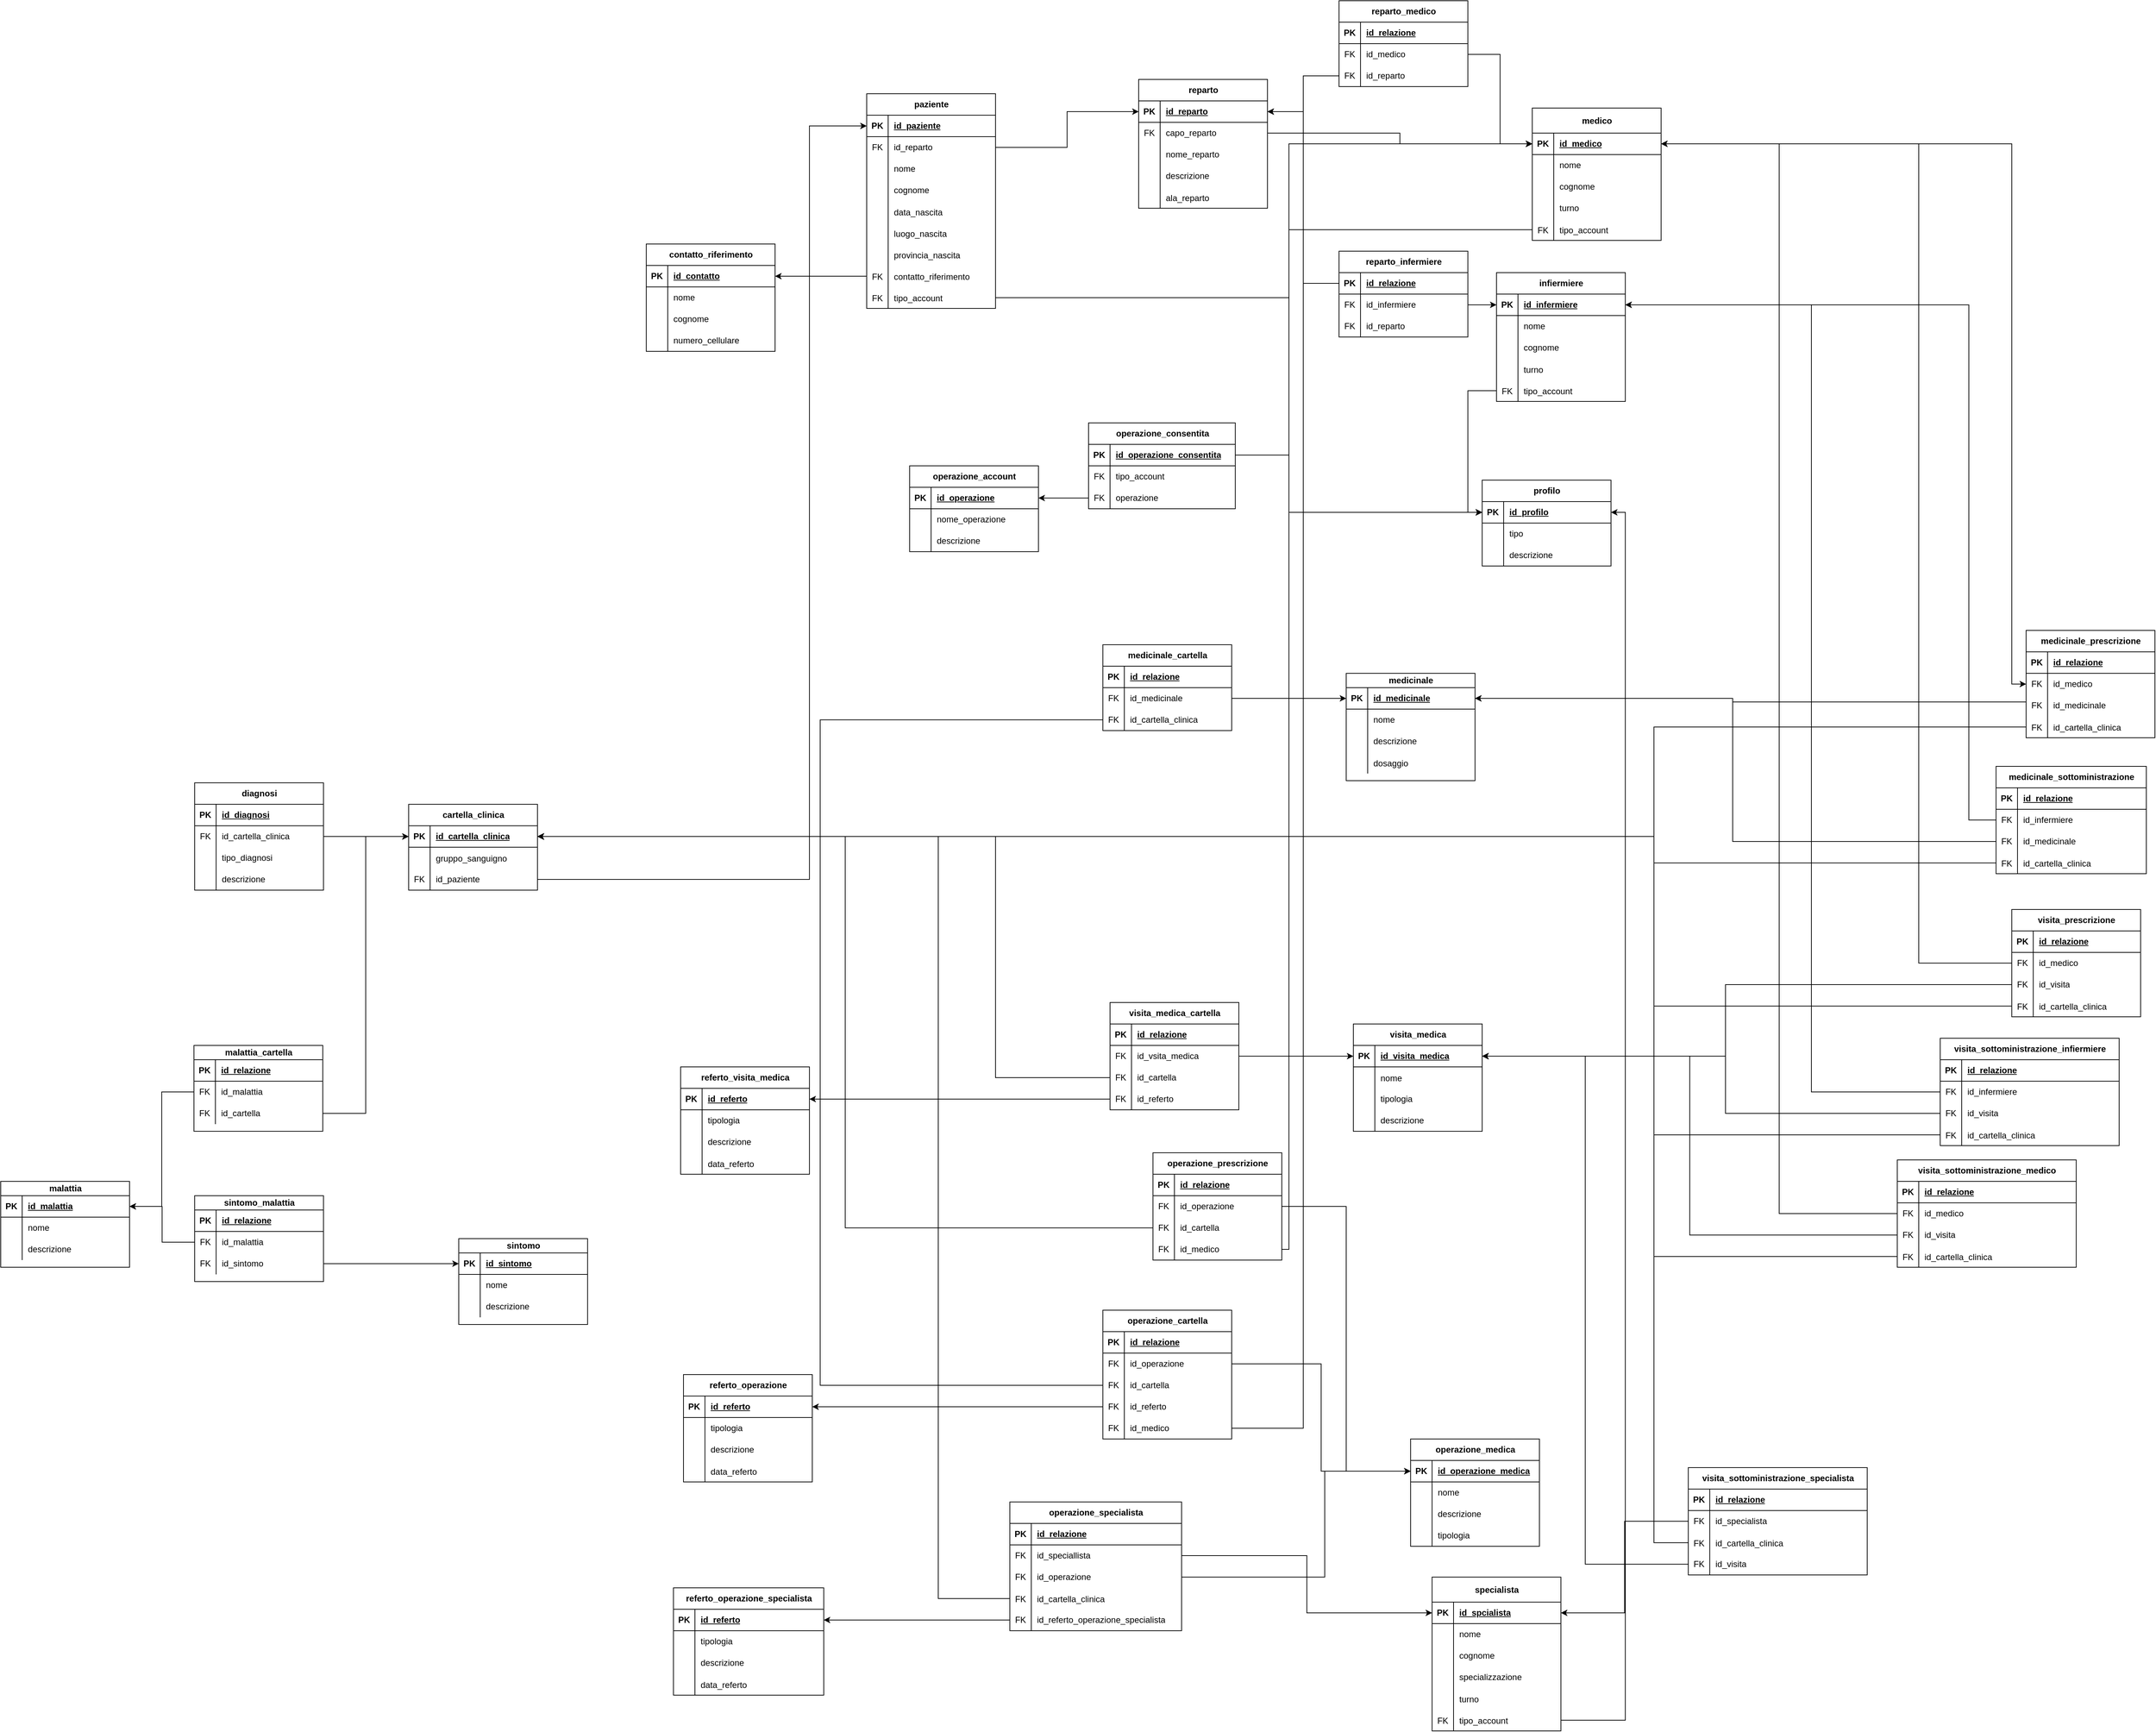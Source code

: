 <mxfile version="21.6.1" type="device">
  <diagram name="Page-1" id="OIctNYXzp_f2GCeWw9hG">
    <mxGraphModel dx="2261" dy="836" grid="1" gridSize="10" guides="1" tooltips="1" connect="1" arrows="1" fold="1" page="1" pageScale="1" pageWidth="827" pageHeight="1169" math="0" shadow="0">
      <root>
        <mxCell id="0" />
        <mxCell id="1" parent="0" />
        <mxCell id="WsH760-7sQS958u1Zutm-1" value="paziente" style="shape=table;startSize=30;container=1;collapsible=1;childLayout=tableLayout;fixedRows=1;rowLines=0;fontStyle=1;align=center;resizeLast=1;html=1;fillColor=none;" parent="1" vertex="1">
          <mxGeometry x="670" y="370" width="180" height="300" as="geometry" />
        </mxCell>
        <mxCell id="WsH760-7sQS958u1Zutm-2" value="" style="shape=tableRow;horizontal=0;startSize=0;swimlaneHead=0;swimlaneBody=0;fillColor=none;collapsible=0;dropTarget=0;points=[[0,0.5],[1,0.5]];portConstraint=eastwest;top=0;left=0;right=0;bottom=1;" parent="WsH760-7sQS958u1Zutm-1" vertex="1">
          <mxGeometry y="30" width="180" height="30" as="geometry" />
        </mxCell>
        <mxCell id="WsH760-7sQS958u1Zutm-3" value="PK" style="shape=partialRectangle;connectable=0;fillColor=none;top=0;left=0;bottom=0;right=0;fontStyle=1;overflow=hidden;whiteSpace=wrap;html=1;" parent="WsH760-7sQS958u1Zutm-2" vertex="1">
          <mxGeometry width="30" height="30" as="geometry">
            <mxRectangle width="30" height="30" as="alternateBounds" />
          </mxGeometry>
        </mxCell>
        <mxCell id="WsH760-7sQS958u1Zutm-4" value="id_paziente" style="shape=partialRectangle;connectable=0;fillColor=none;top=0;left=0;bottom=0;right=0;align=left;spacingLeft=6;fontStyle=5;overflow=hidden;whiteSpace=wrap;html=1;" parent="WsH760-7sQS958u1Zutm-2" vertex="1">
          <mxGeometry x="30" width="150" height="30" as="geometry">
            <mxRectangle width="150" height="30" as="alternateBounds" />
          </mxGeometry>
        </mxCell>
        <mxCell id="WsH760-7sQS958u1Zutm-5" value="" style="shape=tableRow;horizontal=0;startSize=0;swimlaneHead=0;swimlaneBody=0;fillColor=none;collapsible=0;dropTarget=0;points=[[0,0.5],[1,0.5]];portConstraint=eastwest;top=0;left=0;right=0;bottom=0;" parent="WsH760-7sQS958u1Zutm-1" vertex="1">
          <mxGeometry y="60" width="180" height="30" as="geometry" />
        </mxCell>
        <mxCell id="WsH760-7sQS958u1Zutm-6" value="FK" style="shape=partialRectangle;connectable=0;fillColor=none;top=0;left=0;bottom=0;right=0;editable=1;overflow=hidden;whiteSpace=wrap;html=1;" parent="WsH760-7sQS958u1Zutm-5" vertex="1">
          <mxGeometry width="30" height="30" as="geometry">
            <mxRectangle width="30" height="30" as="alternateBounds" />
          </mxGeometry>
        </mxCell>
        <mxCell id="WsH760-7sQS958u1Zutm-7" value="id_reparto" style="shape=partialRectangle;connectable=0;fillColor=none;top=0;left=0;bottom=0;right=0;align=left;spacingLeft=6;overflow=hidden;whiteSpace=wrap;html=1;" parent="WsH760-7sQS958u1Zutm-5" vertex="1">
          <mxGeometry x="30" width="150" height="30" as="geometry">
            <mxRectangle width="150" height="30" as="alternateBounds" />
          </mxGeometry>
        </mxCell>
        <mxCell id="WsH760-7sQS958u1Zutm-8" value="" style="shape=tableRow;horizontal=0;startSize=0;swimlaneHead=0;swimlaneBody=0;fillColor=none;collapsible=0;dropTarget=0;points=[[0,0.5],[1,0.5]];portConstraint=eastwest;top=0;left=0;right=0;bottom=0;" parent="WsH760-7sQS958u1Zutm-1" vertex="1">
          <mxGeometry y="90" width="180" height="30" as="geometry" />
        </mxCell>
        <mxCell id="WsH760-7sQS958u1Zutm-9" value="" style="shape=partialRectangle;connectable=0;fillColor=none;top=0;left=0;bottom=0;right=0;editable=1;overflow=hidden;whiteSpace=wrap;html=1;" parent="WsH760-7sQS958u1Zutm-8" vertex="1">
          <mxGeometry width="30" height="30" as="geometry">
            <mxRectangle width="30" height="30" as="alternateBounds" />
          </mxGeometry>
        </mxCell>
        <mxCell id="WsH760-7sQS958u1Zutm-10" value="nome" style="shape=partialRectangle;connectable=0;fillColor=none;top=0;left=0;bottom=0;right=0;align=left;spacingLeft=6;overflow=hidden;whiteSpace=wrap;html=1;" parent="WsH760-7sQS958u1Zutm-8" vertex="1">
          <mxGeometry x="30" width="150" height="30" as="geometry">
            <mxRectangle width="150" height="30" as="alternateBounds" />
          </mxGeometry>
        </mxCell>
        <mxCell id="WsH760-7sQS958u1Zutm-11" value="" style="shape=tableRow;horizontal=0;startSize=0;swimlaneHead=0;swimlaneBody=0;fillColor=none;collapsible=0;dropTarget=0;points=[[0,0.5],[1,0.5]];portConstraint=eastwest;top=0;left=0;right=0;bottom=0;" parent="WsH760-7sQS958u1Zutm-1" vertex="1">
          <mxGeometry y="120" width="180" height="30" as="geometry" />
        </mxCell>
        <mxCell id="WsH760-7sQS958u1Zutm-12" value="" style="shape=partialRectangle;connectable=0;fillColor=none;top=0;left=0;bottom=0;right=0;editable=1;overflow=hidden;whiteSpace=wrap;html=1;" parent="WsH760-7sQS958u1Zutm-11" vertex="1">
          <mxGeometry width="30" height="30" as="geometry">
            <mxRectangle width="30" height="30" as="alternateBounds" />
          </mxGeometry>
        </mxCell>
        <mxCell id="WsH760-7sQS958u1Zutm-13" value="cognome" style="shape=partialRectangle;connectable=0;fillColor=none;top=0;left=0;bottom=0;right=0;align=left;spacingLeft=6;overflow=hidden;whiteSpace=wrap;html=1;" parent="WsH760-7sQS958u1Zutm-11" vertex="1">
          <mxGeometry x="30" width="150" height="30" as="geometry">
            <mxRectangle width="150" height="30" as="alternateBounds" />
          </mxGeometry>
        </mxCell>
        <mxCell id="WsH760-7sQS958u1Zutm-217" value="" style="shape=tableRow;horizontal=0;startSize=0;swimlaneHead=0;swimlaneBody=0;fillColor=none;collapsible=0;dropTarget=0;points=[[0,0.5],[1,0.5]];portConstraint=eastwest;top=0;left=0;right=0;bottom=0;" parent="WsH760-7sQS958u1Zutm-1" vertex="1">
          <mxGeometry y="150" width="180" height="30" as="geometry" />
        </mxCell>
        <mxCell id="WsH760-7sQS958u1Zutm-218" value="" style="shape=partialRectangle;connectable=0;fillColor=none;top=0;left=0;bottom=0;right=0;editable=1;overflow=hidden;" parent="WsH760-7sQS958u1Zutm-217" vertex="1">
          <mxGeometry width="30" height="30" as="geometry">
            <mxRectangle width="30" height="30" as="alternateBounds" />
          </mxGeometry>
        </mxCell>
        <mxCell id="WsH760-7sQS958u1Zutm-219" value="data_nascita" style="shape=partialRectangle;connectable=0;fillColor=none;top=0;left=0;bottom=0;right=0;align=left;spacingLeft=6;overflow=hidden;" parent="WsH760-7sQS958u1Zutm-217" vertex="1">
          <mxGeometry x="30" width="150" height="30" as="geometry">
            <mxRectangle width="150" height="30" as="alternateBounds" />
          </mxGeometry>
        </mxCell>
        <mxCell id="WsH760-7sQS958u1Zutm-220" value="" style="shape=tableRow;horizontal=0;startSize=0;swimlaneHead=0;swimlaneBody=0;fillColor=none;collapsible=0;dropTarget=0;points=[[0,0.5],[1,0.5]];portConstraint=eastwest;top=0;left=0;right=0;bottom=0;" parent="WsH760-7sQS958u1Zutm-1" vertex="1">
          <mxGeometry y="180" width="180" height="30" as="geometry" />
        </mxCell>
        <mxCell id="WsH760-7sQS958u1Zutm-221" value="" style="shape=partialRectangle;connectable=0;fillColor=none;top=0;left=0;bottom=0;right=0;editable=1;overflow=hidden;" parent="WsH760-7sQS958u1Zutm-220" vertex="1">
          <mxGeometry width="30" height="30" as="geometry">
            <mxRectangle width="30" height="30" as="alternateBounds" />
          </mxGeometry>
        </mxCell>
        <mxCell id="WsH760-7sQS958u1Zutm-222" value="luogo_nascita" style="shape=partialRectangle;connectable=0;fillColor=none;top=0;left=0;bottom=0;right=0;align=left;spacingLeft=6;overflow=hidden;" parent="WsH760-7sQS958u1Zutm-220" vertex="1">
          <mxGeometry x="30" width="150" height="30" as="geometry">
            <mxRectangle width="150" height="30" as="alternateBounds" />
          </mxGeometry>
        </mxCell>
        <mxCell id="nSBVuSY1zFkep2hT31Py-2" value="" style="shape=tableRow;horizontal=0;startSize=0;swimlaneHead=0;swimlaneBody=0;fillColor=none;collapsible=0;dropTarget=0;points=[[0,0.5],[1,0.5]];portConstraint=eastwest;top=0;left=0;right=0;bottom=0;" parent="WsH760-7sQS958u1Zutm-1" vertex="1">
          <mxGeometry y="210" width="180" height="30" as="geometry" />
        </mxCell>
        <mxCell id="nSBVuSY1zFkep2hT31Py-3" value="" style="shape=partialRectangle;connectable=0;fillColor=none;top=0;left=0;bottom=0;right=0;editable=1;overflow=hidden;" parent="nSBVuSY1zFkep2hT31Py-2" vertex="1">
          <mxGeometry width="30" height="30" as="geometry">
            <mxRectangle width="30" height="30" as="alternateBounds" />
          </mxGeometry>
        </mxCell>
        <mxCell id="nSBVuSY1zFkep2hT31Py-4" value="provincia_nascita" style="shape=partialRectangle;connectable=0;fillColor=none;top=0;left=0;bottom=0;right=0;align=left;spacingLeft=6;overflow=hidden;" parent="nSBVuSY1zFkep2hT31Py-2" vertex="1">
          <mxGeometry x="30" width="150" height="30" as="geometry">
            <mxRectangle width="150" height="30" as="alternateBounds" />
          </mxGeometry>
        </mxCell>
        <mxCell id="WsH760-7sQS958u1Zutm-226" value="" style="shape=tableRow;horizontal=0;startSize=0;swimlaneHead=0;swimlaneBody=0;fillColor=none;collapsible=0;dropTarget=0;points=[[0,0.5],[1,0.5]];portConstraint=eastwest;top=0;left=0;right=0;bottom=0;" parent="WsH760-7sQS958u1Zutm-1" vertex="1">
          <mxGeometry y="240" width="180" height="30" as="geometry" />
        </mxCell>
        <mxCell id="WsH760-7sQS958u1Zutm-227" value="FK" style="shape=partialRectangle;connectable=0;fillColor=none;top=0;left=0;bottom=0;right=0;editable=1;overflow=hidden;" parent="WsH760-7sQS958u1Zutm-226" vertex="1">
          <mxGeometry width="30" height="30" as="geometry">
            <mxRectangle width="30" height="30" as="alternateBounds" />
          </mxGeometry>
        </mxCell>
        <mxCell id="WsH760-7sQS958u1Zutm-228" value="contatto_riferimento" style="shape=partialRectangle;connectable=0;fillColor=none;top=0;left=0;bottom=0;right=0;align=left;spacingLeft=6;overflow=hidden;" parent="WsH760-7sQS958u1Zutm-226" vertex="1">
          <mxGeometry x="30" width="150" height="30" as="geometry">
            <mxRectangle width="150" height="30" as="alternateBounds" />
          </mxGeometry>
        </mxCell>
        <mxCell id="WsH760-7sQS958u1Zutm-243" value="" style="shape=tableRow;horizontal=0;startSize=0;swimlaneHead=0;swimlaneBody=0;fillColor=none;collapsible=0;dropTarget=0;points=[[0,0.5],[1,0.5]];portConstraint=eastwest;top=0;left=0;right=0;bottom=0;" parent="WsH760-7sQS958u1Zutm-1" vertex="1">
          <mxGeometry y="270" width="180" height="30" as="geometry" />
        </mxCell>
        <mxCell id="WsH760-7sQS958u1Zutm-244" value="FK" style="shape=partialRectangle;connectable=0;fillColor=none;top=0;left=0;bottom=0;right=0;editable=1;overflow=hidden;" parent="WsH760-7sQS958u1Zutm-243" vertex="1">
          <mxGeometry width="30" height="30" as="geometry">
            <mxRectangle width="30" height="30" as="alternateBounds" />
          </mxGeometry>
        </mxCell>
        <mxCell id="WsH760-7sQS958u1Zutm-245" value="tipo_account" style="shape=partialRectangle;connectable=0;fillColor=none;top=0;left=0;bottom=0;right=0;align=left;spacingLeft=6;overflow=hidden;" parent="WsH760-7sQS958u1Zutm-243" vertex="1">
          <mxGeometry x="30" width="150" height="30" as="geometry">
            <mxRectangle width="150" height="30" as="alternateBounds" />
          </mxGeometry>
        </mxCell>
        <mxCell id="WsH760-7sQS958u1Zutm-14" value="medico" style="shape=table;startSize=35;container=1;collapsible=1;childLayout=tableLayout;fixedRows=1;rowLines=0;fontStyle=1;align=center;resizeLast=1;html=1;fillColor=none;" parent="1" vertex="1">
          <mxGeometry x="1600" y="390" width="180" height="185" as="geometry" />
        </mxCell>
        <mxCell id="WsH760-7sQS958u1Zutm-15" value="" style="shape=tableRow;horizontal=0;startSize=0;swimlaneHead=0;swimlaneBody=0;fillColor=none;collapsible=0;dropTarget=0;points=[[0,0.5],[1,0.5]];portConstraint=eastwest;top=0;left=0;right=0;bottom=1;" parent="WsH760-7sQS958u1Zutm-14" vertex="1">
          <mxGeometry y="35" width="180" height="30" as="geometry" />
        </mxCell>
        <mxCell id="WsH760-7sQS958u1Zutm-16" value="PK" style="shape=partialRectangle;connectable=0;fillColor=none;top=0;left=0;bottom=0;right=0;fontStyle=1;overflow=hidden;whiteSpace=wrap;html=1;" parent="WsH760-7sQS958u1Zutm-15" vertex="1">
          <mxGeometry width="30" height="30" as="geometry">
            <mxRectangle width="30" height="30" as="alternateBounds" />
          </mxGeometry>
        </mxCell>
        <mxCell id="WsH760-7sQS958u1Zutm-17" value="id_medico" style="shape=partialRectangle;connectable=0;fillColor=none;top=0;left=0;bottom=0;right=0;align=left;spacingLeft=6;fontStyle=5;overflow=hidden;whiteSpace=wrap;html=1;" parent="WsH760-7sQS958u1Zutm-15" vertex="1">
          <mxGeometry x="30" width="150" height="30" as="geometry">
            <mxRectangle width="150" height="30" as="alternateBounds" />
          </mxGeometry>
        </mxCell>
        <mxCell id="WsH760-7sQS958u1Zutm-18" value="" style="shape=tableRow;horizontal=0;startSize=0;swimlaneHead=0;swimlaneBody=0;fillColor=none;collapsible=0;dropTarget=0;points=[[0,0.5],[1,0.5]];portConstraint=eastwest;top=0;left=0;right=0;bottom=0;" parent="WsH760-7sQS958u1Zutm-14" vertex="1">
          <mxGeometry y="65" width="180" height="30" as="geometry" />
        </mxCell>
        <mxCell id="WsH760-7sQS958u1Zutm-19" value="" style="shape=partialRectangle;connectable=0;fillColor=none;top=0;left=0;bottom=0;right=0;editable=1;overflow=hidden;whiteSpace=wrap;html=1;" parent="WsH760-7sQS958u1Zutm-18" vertex="1">
          <mxGeometry width="30" height="30" as="geometry">
            <mxRectangle width="30" height="30" as="alternateBounds" />
          </mxGeometry>
        </mxCell>
        <mxCell id="WsH760-7sQS958u1Zutm-20" value="nome" style="shape=partialRectangle;connectable=0;fillColor=none;top=0;left=0;bottom=0;right=0;align=left;spacingLeft=6;overflow=hidden;whiteSpace=wrap;html=1;" parent="WsH760-7sQS958u1Zutm-18" vertex="1">
          <mxGeometry x="30" width="150" height="30" as="geometry">
            <mxRectangle width="150" height="30" as="alternateBounds" />
          </mxGeometry>
        </mxCell>
        <mxCell id="WsH760-7sQS958u1Zutm-21" value="" style="shape=tableRow;horizontal=0;startSize=0;swimlaneHead=0;swimlaneBody=0;fillColor=none;collapsible=0;dropTarget=0;points=[[0,0.5],[1,0.5]];portConstraint=eastwest;top=0;left=0;right=0;bottom=0;" parent="WsH760-7sQS958u1Zutm-14" vertex="1">
          <mxGeometry y="95" width="180" height="30" as="geometry" />
        </mxCell>
        <mxCell id="WsH760-7sQS958u1Zutm-22" value="" style="shape=partialRectangle;connectable=0;fillColor=none;top=0;left=0;bottom=0;right=0;editable=1;overflow=hidden;whiteSpace=wrap;html=1;" parent="WsH760-7sQS958u1Zutm-21" vertex="1">
          <mxGeometry width="30" height="30" as="geometry">
            <mxRectangle width="30" height="30" as="alternateBounds" />
          </mxGeometry>
        </mxCell>
        <mxCell id="WsH760-7sQS958u1Zutm-23" value="cognome" style="shape=partialRectangle;connectable=0;fillColor=none;top=0;left=0;bottom=0;right=0;align=left;spacingLeft=6;overflow=hidden;whiteSpace=wrap;html=1;" parent="WsH760-7sQS958u1Zutm-21" vertex="1">
          <mxGeometry x="30" width="150" height="30" as="geometry">
            <mxRectangle width="150" height="30" as="alternateBounds" />
          </mxGeometry>
        </mxCell>
        <mxCell id="WsH760-7sQS958u1Zutm-24" value="" style="shape=tableRow;horizontal=0;startSize=0;swimlaneHead=0;swimlaneBody=0;fillColor=none;collapsible=0;dropTarget=0;points=[[0,0.5],[1,0.5]];portConstraint=eastwest;top=0;left=0;right=0;bottom=0;" parent="WsH760-7sQS958u1Zutm-14" vertex="1">
          <mxGeometry y="125" width="180" height="30" as="geometry" />
        </mxCell>
        <mxCell id="WsH760-7sQS958u1Zutm-25" value="" style="shape=partialRectangle;connectable=0;fillColor=none;top=0;left=0;bottom=0;right=0;editable=1;overflow=hidden;whiteSpace=wrap;html=1;" parent="WsH760-7sQS958u1Zutm-24" vertex="1">
          <mxGeometry width="30" height="30" as="geometry">
            <mxRectangle width="30" height="30" as="alternateBounds" />
          </mxGeometry>
        </mxCell>
        <mxCell id="WsH760-7sQS958u1Zutm-26" value="turno" style="shape=partialRectangle;connectable=0;fillColor=none;top=0;left=0;bottom=0;right=0;align=left;spacingLeft=6;overflow=hidden;whiteSpace=wrap;html=1;" parent="WsH760-7sQS958u1Zutm-24" vertex="1">
          <mxGeometry x="30" width="150" height="30" as="geometry">
            <mxRectangle width="150" height="30" as="alternateBounds" />
          </mxGeometry>
        </mxCell>
        <mxCell id="WsH760-7sQS958u1Zutm-250" value="" style="shape=tableRow;horizontal=0;startSize=0;swimlaneHead=0;swimlaneBody=0;fillColor=none;collapsible=0;dropTarget=0;points=[[0,0.5],[1,0.5]];portConstraint=eastwest;top=0;left=0;right=0;bottom=0;" parent="WsH760-7sQS958u1Zutm-14" vertex="1">
          <mxGeometry y="155" width="180" height="30" as="geometry" />
        </mxCell>
        <mxCell id="WsH760-7sQS958u1Zutm-251" value="FK" style="shape=partialRectangle;connectable=0;fillColor=none;top=0;left=0;bottom=0;right=0;editable=1;overflow=hidden;" parent="WsH760-7sQS958u1Zutm-250" vertex="1">
          <mxGeometry width="30" height="30" as="geometry">
            <mxRectangle width="30" height="30" as="alternateBounds" />
          </mxGeometry>
        </mxCell>
        <mxCell id="WsH760-7sQS958u1Zutm-252" value="tipo_account" style="shape=partialRectangle;connectable=0;fillColor=none;top=0;left=0;bottom=0;right=0;align=left;spacingLeft=6;overflow=hidden;" parent="WsH760-7sQS958u1Zutm-250" vertex="1">
          <mxGeometry x="30" width="150" height="30" as="geometry">
            <mxRectangle width="150" height="30" as="alternateBounds" />
          </mxGeometry>
        </mxCell>
        <mxCell id="WsH760-7sQS958u1Zutm-27" value="infiermiere" style="shape=table;startSize=30;container=1;collapsible=1;childLayout=tableLayout;fixedRows=1;rowLines=0;fontStyle=1;align=center;resizeLast=1;html=1;fillColor=none;" parent="1" vertex="1">
          <mxGeometry x="1550" y="620" width="180" height="180" as="geometry" />
        </mxCell>
        <mxCell id="WsH760-7sQS958u1Zutm-28" value="" style="shape=tableRow;horizontal=0;startSize=0;swimlaneHead=0;swimlaneBody=0;fillColor=none;collapsible=0;dropTarget=0;points=[[0,0.5],[1,0.5]];portConstraint=eastwest;top=0;left=0;right=0;bottom=1;" parent="WsH760-7sQS958u1Zutm-27" vertex="1">
          <mxGeometry y="30" width="180" height="30" as="geometry" />
        </mxCell>
        <mxCell id="WsH760-7sQS958u1Zutm-29" value="PK" style="shape=partialRectangle;connectable=0;fillColor=none;top=0;left=0;bottom=0;right=0;fontStyle=1;overflow=hidden;whiteSpace=wrap;html=1;" parent="WsH760-7sQS958u1Zutm-28" vertex="1">
          <mxGeometry width="30" height="30" as="geometry">
            <mxRectangle width="30" height="30" as="alternateBounds" />
          </mxGeometry>
        </mxCell>
        <mxCell id="WsH760-7sQS958u1Zutm-30" value="id_infermiere" style="shape=partialRectangle;connectable=0;fillColor=none;top=0;left=0;bottom=0;right=0;align=left;spacingLeft=6;fontStyle=5;overflow=hidden;whiteSpace=wrap;html=1;" parent="WsH760-7sQS958u1Zutm-28" vertex="1">
          <mxGeometry x="30" width="150" height="30" as="geometry">
            <mxRectangle width="150" height="30" as="alternateBounds" />
          </mxGeometry>
        </mxCell>
        <mxCell id="WsH760-7sQS958u1Zutm-31" value="" style="shape=tableRow;horizontal=0;startSize=0;swimlaneHead=0;swimlaneBody=0;fillColor=none;collapsible=0;dropTarget=0;points=[[0,0.5],[1,0.5]];portConstraint=eastwest;top=0;left=0;right=0;bottom=0;" parent="WsH760-7sQS958u1Zutm-27" vertex="1">
          <mxGeometry y="60" width="180" height="30" as="geometry" />
        </mxCell>
        <mxCell id="WsH760-7sQS958u1Zutm-32" value="" style="shape=partialRectangle;connectable=0;fillColor=none;top=0;left=0;bottom=0;right=0;editable=1;overflow=hidden;whiteSpace=wrap;html=1;" parent="WsH760-7sQS958u1Zutm-31" vertex="1">
          <mxGeometry width="30" height="30" as="geometry">
            <mxRectangle width="30" height="30" as="alternateBounds" />
          </mxGeometry>
        </mxCell>
        <mxCell id="WsH760-7sQS958u1Zutm-33" value="nome" style="shape=partialRectangle;connectable=0;fillColor=none;top=0;left=0;bottom=0;right=0;align=left;spacingLeft=6;overflow=hidden;whiteSpace=wrap;html=1;" parent="WsH760-7sQS958u1Zutm-31" vertex="1">
          <mxGeometry x="30" width="150" height="30" as="geometry">
            <mxRectangle width="150" height="30" as="alternateBounds" />
          </mxGeometry>
        </mxCell>
        <mxCell id="WsH760-7sQS958u1Zutm-34" value="" style="shape=tableRow;horizontal=0;startSize=0;swimlaneHead=0;swimlaneBody=0;fillColor=none;collapsible=0;dropTarget=0;points=[[0,0.5],[1,0.5]];portConstraint=eastwest;top=0;left=0;right=0;bottom=0;" parent="WsH760-7sQS958u1Zutm-27" vertex="1">
          <mxGeometry y="90" width="180" height="30" as="geometry" />
        </mxCell>
        <mxCell id="WsH760-7sQS958u1Zutm-35" value="" style="shape=partialRectangle;connectable=0;fillColor=none;top=0;left=0;bottom=0;right=0;editable=1;overflow=hidden;whiteSpace=wrap;html=1;" parent="WsH760-7sQS958u1Zutm-34" vertex="1">
          <mxGeometry width="30" height="30" as="geometry">
            <mxRectangle width="30" height="30" as="alternateBounds" />
          </mxGeometry>
        </mxCell>
        <mxCell id="WsH760-7sQS958u1Zutm-36" value="cognome" style="shape=partialRectangle;connectable=0;fillColor=none;top=0;left=0;bottom=0;right=0;align=left;spacingLeft=6;overflow=hidden;whiteSpace=wrap;html=1;" parent="WsH760-7sQS958u1Zutm-34" vertex="1">
          <mxGeometry x="30" width="150" height="30" as="geometry">
            <mxRectangle width="150" height="30" as="alternateBounds" />
          </mxGeometry>
        </mxCell>
        <mxCell id="TKVSL0xBuAllWbCIXlP1-2" value="" style="shape=tableRow;horizontal=0;startSize=0;swimlaneHead=0;swimlaneBody=0;fillColor=none;collapsible=0;dropTarget=0;points=[[0,0.5],[1,0.5]];portConstraint=eastwest;top=0;left=0;right=0;bottom=0;" parent="WsH760-7sQS958u1Zutm-27" vertex="1">
          <mxGeometry y="120" width="180" height="30" as="geometry" />
        </mxCell>
        <mxCell id="TKVSL0xBuAllWbCIXlP1-3" value="" style="shape=partialRectangle;connectable=0;fillColor=none;top=0;left=0;bottom=0;right=0;editable=1;overflow=hidden;" parent="TKVSL0xBuAllWbCIXlP1-2" vertex="1">
          <mxGeometry width="30" height="30" as="geometry">
            <mxRectangle width="30" height="30" as="alternateBounds" />
          </mxGeometry>
        </mxCell>
        <mxCell id="TKVSL0xBuAllWbCIXlP1-4" value="turno" style="shape=partialRectangle;connectable=0;fillColor=none;top=0;left=0;bottom=0;right=0;align=left;spacingLeft=6;overflow=hidden;" parent="TKVSL0xBuAllWbCIXlP1-2" vertex="1">
          <mxGeometry x="30" width="150" height="30" as="geometry">
            <mxRectangle width="150" height="30" as="alternateBounds" />
          </mxGeometry>
        </mxCell>
        <mxCell id="WsH760-7sQS958u1Zutm-253" value="" style="shape=tableRow;horizontal=0;startSize=0;swimlaneHead=0;swimlaneBody=0;fillColor=none;collapsible=0;dropTarget=0;points=[[0,0.5],[1,0.5]];portConstraint=eastwest;top=0;left=0;right=0;bottom=0;" parent="WsH760-7sQS958u1Zutm-27" vertex="1">
          <mxGeometry y="150" width="180" height="30" as="geometry" />
        </mxCell>
        <mxCell id="WsH760-7sQS958u1Zutm-254" value="FK" style="shape=partialRectangle;connectable=0;fillColor=none;top=0;left=0;bottom=0;right=0;editable=1;overflow=hidden;" parent="WsH760-7sQS958u1Zutm-253" vertex="1">
          <mxGeometry width="30" height="30" as="geometry">
            <mxRectangle width="30" height="30" as="alternateBounds" />
          </mxGeometry>
        </mxCell>
        <mxCell id="WsH760-7sQS958u1Zutm-255" value="tipo_account" style="shape=partialRectangle;connectable=0;fillColor=none;top=0;left=0;bottom=0;right=0;align=left;spacingLeft=6;overflow=hidden;" parent="WsH760-7sQS958u1Zutm-253" vertex="1">
          <mxGeometry x="30" width="150" height="30" as="geometry">
            <mxRectangle width="150" height="30" as="alternateBounds" />
          </mxGeometry>
        </mxCell>
        <mxCell id="WsH760-7sQS958u1Zutm-40" value="reparto" style="shape=table;startSize=30;container=1;collapsible=1;childLayout=tableLayout;fixedRows=1;rowLines=0;fontStyle=1;align=center;resizeLast=1;html=1;fillColor=none;" parent="1" vertex="1">
          <mxGeometry x="1050" y="350" width="180" height="180" as="geometry" />
        </mxCell>
        <mxCell id="WsH760-7sQS958u1Zutm-41" value="" style="shape=tableRow;horizontal=0;startSize=0;swimlaneHead=0;swimlaneBody=0;fillColor=none;collapsible=0;dropTarget=0;points=[[0,0.5],[1,0.5]];portConstraint=eastwest;top=0;left=0;right=0;bottom=1;" parent="WsH760-7sQS958u1Zutm-40" vertex="1">
          <mxGeometry y="30" width="180" height="30" as="geometry" />
        </mxCell>
        <mxCell id="WsH760-7sQS958u1Zutm-42" value="PK" style="shape=partialRectangle;connectable=0;fillColor=none;top=0;left=0;bottom=0;right=0;fontStyle=1;overflow=hidden;whiteSpace=wrap;html=1;" parent="WsH760-7sQS958u1Zutm-41" vertex="1">
          <mxGeometry width="30" height="30" as="geometry">
            <mxRectangle width="30" height="30" as="alternateBounds" />
          </mxGeometry>
        </mxCell>
        <mxCell id="WsH760-7sQS958u1Zutm-43" value="id_reparto" style="shape=partialRectangle;connectable=0;fillColor=none;top=0;left=0;bottom=0;right=0;align=left;spacingLeft=6;fontStyle=5;overflow=hidden;whiteSpace=wrap;html=1;" parent="WsH760-7sQS958u1Zutm-41" vertex="1">
          <mxGeometry x="30" width="150" height="30" as="geometry">
            <mxRectangle width="150" height="30" as="alternateBounds" />
          </mxGeometry>
        </mxCell>
        <mxCell id="WsH760-7sQS958u1Zutm-44" value="" style="shape=tableRow;horizontal=0;startSize=0;swimlaneHead=0;swimlaneBody=0;fillColor=none;collapsible=0;dropTarget=0;points=[[0,0.5],[1,0.5]];portConstraint=eastwest;top=0;left=0;right=0;bottom=0;" parent="WsH760-7sQS958u1Zutm-40" vertex="1">
          <mxGeometry y="60" width="180" height="30" as="geometry" />
        </mxCell>
        <mxCell id="WsH760-7sQS958u1Zutm-45" value="FK" style="shape=partialRectangle;connectable=0;fillColor=none;top=0;left=0;bottom=0;right=0;editable=1;overflow=hidden;whiteSpace=wrap;html=1;" parent="WsH760-7sQS958u1Zutm-44" vertex="1">
          <mxGeometry width="30" height="30" as="geometry">
            <mxRectangle width="30" height="30" as="alternateBounds" />
          </mxGeometry>
        </mxCell>
        <mxCell id="WsH760-7sQS958u1Zutm-46" value="capo_reparto" style="shape=partialRectangle;connectable=0;fillColor=none;top=0;left=0;bottom=0;right=0;align=left;spacingLeft=6;overflow=hidden;whiteSpace=wrap;html=1;" parent="WsH760-7sQS958u1Zutm-44" vertex="1">
          <mxGeometry x="30" width="150" height="30" as="geometry">
            <mxRectangle width="150" height="30" as="alternateBounds" />
          </mxGeometry>
        </mxCell>
        <mxCell id="WsH760-7sQS958u1Zutm-47" value="" style="shape=tableRow;horizontal=0;startSize=0;swimlaneHead=0;swimlaneBody=0;fillColor=none;collapsible=0;dropTarget=0;points=[[0,0.5],[1,0.5]];portConstraint=eastwest;top=0;left=0;right=0;bottom=0;" parent="WsH760-7sQS958u1Zutm-40" vertex="1">
          <mxGeometry y="90" width="180" height="30" as="geometry" />
        </mxCell>
        <mxCell id="WsH760-7sQS958u1Zutm-48" value="" style="shape=partialRectangle;connectable=0;fillColor=none;top=0;left=0;bottom=0;right=0;editable=1;overflow=hidden;whiteSpace=wrap;html=1;" parent="WsH760-7sQS958u1Zutm-47" vertex="1">
          <mxGeometry width="30" height="30" as="geometry">
            <mxRectangle width="30" height="30" as="alternateBounds" />
          </mxGeometry>
        </mxCell>
        <mxCell id="WsH760-7sQS958u1Zutm-49" value="nome_reparto" style="shape=partialRectangle;connectable=0;fillColor=none;top=0;left=0;bottom=0;right=0;align=left;spacingLeft=6;overflow=hidden;whiteSpace=wrap;html=1;" parent="WsH760-7sQS958u1Zutm-47" vertex="1">
          <mxGeometry x="30" width="150" height="30" as="geometry">
            <mxRectangle width="150" height="30" as="alternateBounds" />
          </mxGeometry>
        </mxCell>
        <mxCell id="WsH760-7sQS958u1Zutm-50" value="" style="shape=tableRow;horizontal=0;startSize=0;swimlaneHead=0;swimlaneBody=0;fillColor=none;collapsible=0;dropTarget=0;points=[[0,0.5],[1,0.5]];portConstraint=eastwest;top=0;left=0;right=0;bottom=0;" parent="WsH760-7sQS958u1Zutm-40" vertex="1">
          <mxGeometry y="120" width="180" height="30" as="geometry" />
        </mxCell>
        <mxCell id="WsH760-7sQS958u1Zutm-51" value="" style="shape=partialRectangle;connectable=0;fillColor=none;top=0;left=0;bottom=0;right=0;editable=1;overflow=hidden;whiteSpace=wrap;html=1;" parent="WsH760-7sQS958u1Zutm-50" vertex="1">
          <mxGeometry width="30" height="30" as="geometry">
            <mxRectangle width="30" height="30" as="alternateBounds" />
          </mxGeometry>
        </mxCell>
        <mxCell id="WsH760-7sQS958u1Zutm-52" value="descrizione" style="shape=partialRectangle;connectable=0;fillColor=none;top=0;left=0;bottom=0;right=0;align=left;spacingLeft=6;overflow=hidden;whiteSpace=wrap;html=1;" parent="WsH760-7sQS958u1Zutm-50" vertex="1">
          <mxGeometry x="30" width="150" height="30" as="geometry">
            <mxRectangle width="150" height="30" as="alternateBounds" />
          </mxGeometry>
        </mxCell>
        <mxCell id="WsH760-7sQS958u1Zutm-135" value="" style="shape=tableRow;horizontal=0;startSize=0;swimlaneHead=0;swimlaneBody=0;fillColor=none;collapsible=0;dropTarget=0;points=[[0,0.5],[1,0.5]];portConstraint=eastwest;top=0;left=0;right=0;bottom=0;" parent="WsH760-7sQS958u1Zutm-40" vertex="1">
          <mxGeometry y="150" width="180" height="30" as="geometry" />
        </mxCell>
        <mxCell id="WsH760-7sQS958u1Zutm-136" value="" style="shape=partialRectangle;connectable=0;fillColor=none;top=0;left=0;bottom=0;right=0;editable=1;overflow=hidden;" parent="WsH760-7sQS958u1Zutm-135" vertex="1">
          <mxGeometry width="30" height="30" as="geometry">
            <mxRectangle width="30" height="30" as="alternateBounds" />
          </mxGeometry>
        </mxCell>
        <mxCell id="WsH760-7sQS958u1Zutm-137" value="ala_reparto" style="shape=partialRectangle;connectable=0;fillColor=none;top=0;left=0;bottom=0;right=0;align=left;spacingLeft=6;overflow=hidden;" parent="WsH760-7sQS958u1Zutm-135" vertex="1">
          <mxGeometry x="30" width="150" height="30" as="geometry">
            <mxRectangle width="150" height="30" as="alternateBounds" />
          </mxGeometry>
        </mxCell>
        <mxCell id="WsH760-7sQS958u1Zutm-53" value="medicinale" style="shape=table;startSize=20;container=1;collapsible=1;childLayout=tableLayout;fixedRows=1;rowLines=0;fontStyle=1;align=center;resizeLast=1;html=1;fillColor=none;" parent="1" vertex="1">
          <mxGeometry x="1340" y="1180" width="180" height="150" as="geometry" />
        </mxCell>
        <mxCell id="WsH760-7sQS958u1Zutm-54" value="" style="shape=tableRow;horizontal=0;startSize=0;swimlaneHead=0;swimlaneBody=0;fillColor=none;collapsible=0;dropTarget=0;points=[[0,0.5],[1,0.5]];portConstraint=eastwest;top=0;left=0;right=0;bottom=1;" parent="WsH760-7sQS958u1Zutm-53" vertex="1">
          <mxGeometry y="20" width="180" height="30" as="geometry" />
        </mxCell>
        <mxCell id="WsH760-7sQS958u1Zutm-55" value="PK" style="shape=partialRectangle;connectable=0;fillColor=none;top=0;left=0;bottom=0;right=0;fontStyle=1;overflow=hidden;whiteSpace=wrap;html=1;" parent="WsH760-7sQS958u1Zutm-54" vertex="1">
          <mxGeometry width="30" height="30" as="geometry">
            <mxRectangle width="30" height="30" as="alternateBounds" />
          </mxGeometry>
        </mxCell>
        <mxCell id="WsH760-7sQS958u1Zutm-56" value="id_medicinale" style="shape=partialRectangle;connectable=0;fillColor=none;top=0;left=0;bottom=0;right=0;align=left;spacingLeft=6;fontStyle=5;overflow=hidden;whiteSpace=wrap;html=1;" parent="WsH760-7sQS958u1Zutm-54" vertex="1">
          <mxGeometry x="30" width="150" height="30" as="geometry">
            <mxRectangle width="150" height="30" as="alternateBounds" />
          </mxGeometry>
        </mxCell>
        <mxCell id="WsH760-7sQS958u1Zutm-60" value="" style="shape=tableRow;horizontal=0;startSize=0;swimlaneHead=0;swimlaneBody=0;fillColor=none;collapsible=0;dropTarget=0;points=[[0,0.5],[1,0.5]];portConstraint=eastwest;top=0;left=0;right=0;bottom=0;" parent="WsH760-7sQS958u1Zutm-53" vertex="1">
          <mxGeometry y="50" width="180" height="30" as="geometry" />
        </mxCell>
        <mxCell id="WsH760-7sQS958u1Zutm-61" value="" style="shape=partialRectangle;connectable=0;fillColor=none;top=0;left=0;bottom=0;right=0;editable=1;overflow=hidden;whiteSpace=wrap;html=1;" parent="WsH760-7sQS958u1Zutm-60" vertex="1">
          <mxGeometry width="30" height="30" as="geometry">
            <mxRectangle width="30" height="30" as="alternateBounds" />
          </mxGeometry>
        </mxCell>
        <mxCell id="WsH760-7sQS958u1Zutm-62" value="nome" style="shape=partialRectangle;connectable=0;fillColor=none;top=0;left=0;bottom=0;right=0;align=left;spacingLeft=6;overflow=hidden;whiteSpace=wrap;html=1;" parent="WsH760-7sQS958u1Zutm-60" vertex="1">
          <mxGeometry x="30" width="150" height="30" as="geometry">
            <mxRectangle width="150" height="30" as="alternateBounds" />
          </mxGeometry>
        </mxCell>
        <mxCell id="WsH760-7sQS958u1Zutm-63" value="" style="shape=tableRow;horizontal=0;startSize=0;swimlaneHead=0;swimlaneBody=0;fillColor=none;collapsible=0;dropTarget=0;points=[[0,0.5],[1,0.5]];portConstraint=eastwest;top=0;left=0;right=0;bottom=0;" parent="WsH760-7sQS958u1Zutm-53" vertex="1">
          <mxGeometry y="80" width="180" height="30" as="geometry" />
        </mxCell>
        <mxCell id="WsH760-7sQS958u1Zutm-64" value="" style="shape=partialRectangle;connectable=0;fillColor=none;top=0;left=0;bottom=0;right=0;editable=1;overflow=hidden;whiteSpace=wrap;html=1;" parent="WsH760-7sQS958u1Zutm-63" vertex="1">
          <mxGeometry width="30" height="30" as="geometry">
            <mxRectangle width="30" height="30" as="alternateBounds" />
          </mxGeometry>
        </mxCell>
        <mxCell id="WsH760-7sQS958u1Zutm-65" value="descrizione" style="shape=partialRectangle;connectable=0;fillColor=none;top=0;left=0;bottom=0;right=0;align=left;spacingLeft=6;overflow=hidden;whiteSpace=wrap;html=1;" parent="WsH760-7sQS958u1Zutm-63" vertex="1">
          <mxGeometry x="30" width="150" height="30" as="geometry">
            <mxRectangle width="150" height="30" as="alternateBounds" />
          </mxGeometry>
        </mxCell>
        <mxCell id="WsH760-7sQS958u1Zutm-211" value="" style="shape=tableRow;horizontal=0;startSize=0;swimlaneHead=0;swimlaneBody=0;fillColor=none;collapsible=0;dropTarget=0;points=[[0,0.5],[1,0.5]];portConstraint=eastwest;top=0;left=0;right=0;bottom=0;" parent="WsH760-7sQS958u1Zutm-53" vertex="1">
          <mxGeometry y="110" width="180" height="30" as="geometry" />
        </mxCell>
        <mxCell id="WsH760-7sQS958u1Zutm-212" value="" style="shape=partialRectangle;connectable=0;fillColor=none;top=0;left=0;bottom=0;right=0;editable=1;overflow=hidden;" parent="WsH760-7sQS958u1Zutm-211" vertex="1">
          <mxGeometry width="30" height="30" as="geometry">
            <mxRectangle width="30" height="30" as="alternateBounds" />
          </mxGeometry>
        </mxCell>
        <mxCell id="WsH760-7sQS958u1Zutm-213" value="dosaggio" style="shape=partialRectangle;connectable=0;fillColor=none;top=0;left=0;bottom=0;right=0;align=left;spacingLeft=6;overflow=hidden;" parent="WsH760-7sQS958u1Zutm-211" vertex="1">
          <mxGeometry x="30" width="150" height="30" as="geometry">
            <mxRectangle width="150" height="30" as="alternateBounds" />
          </mxGeometry>
        </mxCell>
        <mxCell id="WsH760-7sQS958u1Zutm-66" value="visita_medica" style="shape=table;startSize=30;container=1;collapsible=1;childLayout=tableLayout;fixedRows=1;rowLines=0;fontStyle=1;align=center;resizeLast=1;html=1;fillColor=none;" parent="1" vertex="1">
          <mxGeometry x="1350" y="1670" width="180" height="150" as="geometry" />
        </mxCell>
        <mxCell id="WsH760-7sQS958u1Zutm-67" value="" style="shape=tableRow;horizontal=0;startSize=0;swimlaneHead=0;swimlaneBody=0;fillColor=none;collapsible=0;dropTarget=0;points=[[0,0.5],[1,0.5]];portConstraint=eastwest;top=0;left=0;right=0;bottom=1;" parent="WsH760-7sQS958u1Zutm-66" vertex="1">
          <mxGeometry y="30" width="180" height="30" as="geometry" />
        </mxCell>
        <mxCell id="WsH760-7sQS958u1Zutm-68" value="PK" style="shape=partialRectangle;connectable=0;fillColor=none;top=0;left=0;bottom=0;right=0;fontStyle=1;overflow=hidden;whiteSpace=wrap;html=1;" parent="WsH760-7sQS958u1Zutm-67" vertex="1">
          <mxGeometry width="30" height="30" as="geometry">
            <mxRectangle width="30" height="30" as="alternateBounds" />
          </mxGeometry>
        </mxCell>
        <mxCell id="WsH760-7sQS958u1Zutm-69" value="id_visita_medica" style="shape=partialRectangle;connectable=0;fillColor=none;top=0;left=0;bottom=0;right=0;align=left;spacingLeft=6;fontStyle=5;overflow=hidden;whiteSpace=wrap;html=1;" parent="WsH760-7sQS958u1Zutm-67" vertex="1">
          <mxGeometry x="30" width="150" height="30" as="geometry">
            <mxRectangle width="150" height="30" as="alternateBounds" />
          </mxGeometry>
        </mxCell>
        <mxCell id="6wc-t4YXfFv5NlyFffi2-1" value="" style="shape=tableRow;horizontal=0;startSize=0;swimlaneHead=0;swimlaneBody=0;fillColor=none;collapsible=0;dropTarget=0;points=[[0,0.5],[1,0.5]];portConstraint=eastwest;top=0;left=0;right=0;bottom=0;" parent="WsH760-7sQS958u1Zutm-66" vertex="1">
          <mxGeometry y="60" width="180" height="30" as="geometry" />
        </mxCell>
        <mxCell id="6wc-t4YXfFv5NlyFffi2-2" value="" style="shape=partialRectangle;connectable=0;fillColor=none;top=0;left=0;bottom=0;right=0;editable=1;overflow=hidden;" parent="6wc-t4YXfFv5NlyFffi2-1" vertex="1">
          <mxGeometry width="30" height="30" as="geometry">
            <mxRectangle width="30" height="30" as="alternateBounds" />
          </mxGeometry>
        </mxCell>
        <mxCell id="6wc-t4YXfFv5NlyFffi2-3" value="nome" style="shape=partialRectangle;connectable=0;fillColor=none;top=0;left=0;bottom=0;right=0;align=left;spacingLeft=6;overflow=hidden;" parent="6wc-t4YXfFv5NlyFffi2-1" vertex="1">
          <mxGeometry x="30" width="150" height="30" as="geometry">
            <mxRectangle width="150" height="30" as="alternateBounds" />
          </mxGeometry>
        </mxCell>
        <mxCell id="WsH760-7sQS958u1Zutm-73" value="" style="shape=tableRow;horizontal=0;startSize=0;swimlaneHead=0;swimlaneBody=0;fillColor=none;collapsible=0;dropTarget=0;points=[[0,0.5],[1,0.5]];portConstraint=eastwest;top=0;left=0;right=0;bottom=0;" parent="WsH760-7sQS958u1Zutm-66" vertex="1">
          <mxGeometry y="90" width="180" height="30" as="geometry" />
        </mxCell>
        <mxCell id="WsH760-7sQS958u1Zutm-74" value="" style="shape=partialRectangle;connectable=0;fillColor=none;top=0;left=0;bottom=0;right=0;editable=1;overflow=hidden;whiteSpace=wrap;html=1;" parent="WsH760-7sQS958u1Zutm-73" vertex="1">
          <mxGeometry width="30" height="30" as="geometry">
            <mxRectangle width="30" height="30" as="alternateBounds" />
          </mxGeometry>
        </mxCell>
        <mxCell id="WsH760-7sQS958u1Zutm-75" value="tipologia" style="shape=partialRectangle;connectable=0;fillColor=none;top=0;left=0;bottom=0;right=0;align=left;spacingLeft=6;overflow=hidden;whiteSpace=wrap;html=1;" parent="WsH760-7sQS958u1Zutm-73" vertex="1">
          <mxGeometry x="30" width="150" height="30" as="geometry">
            <mxRectangle width="150" height="30" as="alternateBounds" />
          </mxGeometry>
        </mxCell>
        <mxCell id="WsH760-7sQS958u1Zutm-76" value="" style="shape=tableRow;horizontal=0;startSize=0;swimlaneHead=0;swimlaneBody=0;fillColor=none;collapsible=0;dropTarget=0;points=[[0,0.5],[1,0.5]];portConstraint=eastwest;top=0;left=0;right=0;bottom=0;" parent="WsH760-7sQS958u1Zutm-66" vertex="1">
          <mxGeometry y="120" width="180" height="30" as="geometry" />
        </mxCell>
        <mxCell id="WsH760-7sQS958u1Zutm-77" value="" style="shape=partialRectangle;connectable=0;fillColor=none;top=0;left=0;bottom=0;right=0;editable=1;overflow=hidden;whiteSpace=wrap;html=1;" parent="WsH760-7sQS958u1Zutm-76" vertex="1">
          <mxGeometry width="30" height="30" as="geometry">
            <mxRectangle width="30" height="30" as="alternateBounds" />
          </mxGeometry>
        </mxCell>
        <mxCell id="WsH760-7sQS958u1Zutm-78" value="descrizione" style="shape=partialRectangle;connectable=0;fillColor=none;top=0;left=0;bottom=0;right=0;align=left;spacingLeft=6;overflow=hidden;whiteSpace=wrap;html=1;" parent="WsH760-7sQS958u1Zutm-76" vertex="1">
          <mxGeometry x="30" width="150" height="30" as="geometry">
            <mxRectangle width="150" height="30" as="alternateBounds" />
          </mxGeometry>
        </mxCell>
        <mxCell id="WsH760-7sQS958u1Zutm-79" value="operazione_medica" style="shape=table;startSize=30;container=1;collapsible=1;childLayout=tableLayout;fixedRows=1;rowLines=0;fontStyle=1;align=center;resizeLast=1;html=1;fillColor=none;" parent="1" vertex="1">
          <mxGeometry x="1430" y="2250" width="180" height="150" as="geometry" />
        </mxCell>
        <mxCell id="WsH760-7sQS958u1Zutm-80" value="" style="shape=tableRow;horizontal=0;startSize=0;swimlaneHead=0;swimlaneBody=0;fillColor=none;collapsible=0;dropTarget=0;points=[[0,0.5],[1,0.5]];portConstraint=eastwest;top=0;left=0;right=0;bottom=1;" parent="WsH760-7sQS958u1Zutm-79" vertex="1">
          <mxGeometry y="30" width="180" height="30" as="geometry" />
        </mxCell>
        <mxCell id="WsH760-7sQS958u1Zutm-81" value="PK" style="shape=partialRectangle;connectable=0;fillColor=none;top=0;left=0;bottom=0;right=0;fontStyle=1;overflow=hidden;whiteSpace=wrap;html=1;" parent="WsH760-7sQS958u1Zutm-80" vertex="1">
          <mxGeometry width="30" height="30" as="geometry">
            <mxRectangle width="30" height="30" as="alternateBounds" />
          </mxGeometry>
        </mxCell>
        <mxCell id="WsH760-7sQS958u1Zutm-82" value="id_operazione_medica" style="shape=partialRectangle;connectable=0;fillColor=none;top=0;left=0;bottom=0;right=0;align=left;spacingLeft=6;fontStyle=5;overflow=hidden;whiteSpace=wrap;html=1;" parent="WsH760-7sQS958u1Zutm-80" vertex="1">
          <mxGeometry x="30" width="150" height="30" as="geometry">
            <mxRectangle width="150" height="30" as="alternateBounds" />
          </mxGeometry>
        </mxCell>
        <mxCell id="WsH760-7sQS958u1Zutm-83" value="" style="shape=tableRow;horizontal=0;startSize=0;swimlaneHead=0;swimlaneBody=0;fillColor=none;collapsible=0;dropTarget=0;points=[[0,0.5],[1,0.5]];portConstraint=eastwest;top=0;left=0;right=0;bottom=0;" parent="WsH760-7sQS958u1Zutm-79" vertex="1">
          <mxGeometry y="60" width="180" height="30" as="geometry" />
        </mxCell>
        <mxCell id="WsH760-7sQS958u1Zutm-84" value="" style="shape=partialRectangle;connectable=0;fillColor=none;top=0;left=0;bottom=0;right=0;editable=1;overflow=hidden;whiteSpace=wrap;html=1;" parent="WsH760-7sQS958u1Zutm-83" vertex="1">
          <mxGeometry width="30" height="30" as="geometry">
            <mxRectangle width="30" height="30" as="alternateBounds" />
          </mxGeometry>
        </mxCell>
        <mxCell id="WsH760-7sQS958u1Zutm-85" value="nome" style="shape=partialRectangle;connectable=0;fillColor=none;top=0;left=0;bottom=0;right=0;align=left;spacingLeft=6;overflow=hidden;whiteSpace=wrap;html=1;" parent="WsH760-7sQS958u1Zutm-83" vertex="1">
          <mxGeometry x="30" width="150" height="30" as="geometry">
            <mxRectangle width="150" height="30" as="alternateBounds" />
          </mxGeometry>
        </mxCell>
        <mxCell id="WsH760-7sQS958u1Zutm-86" value="" style="shape=tableRow;horizontal=0;startSize=0;swimlaneHead=0;swimlaneBody=0;fillColor=none;collapsible=0;dropTarget=0;points=[[0,0.5],[1,0.5]];portConstraint=eastwest;top=0;left=0;right=0;bottom=0;" parent="WsH760-7sQS958u1Zutm-79" vertex="1">
          <mxGeometry y="90" width="180" height="30" as="geometry" />
        </mxCell>
        <mxCell id="WsH760-7sQS958u1Zutm-87" value="" style="shape=partialRectangle;connectable=0;fillColor=none;top=0;left=0;bottom=0;right=0;editable=1;overflow=hidden;whiteSpace=wrap;html=1;" parent="WsH760-7sQS958u1Zutm-86" vertex="1">
          <mxGeometry width="30" height="30" as="geometry">
            <mxRectangle width="30" height="30" as="alternateBounds" />
          </mxGeometry>
        </mxCell>
        <mxCell id="WsH760-7sQS958u1Zutm-88" value="descrizione" style="shape=partialRectangle;connectable=0;fillColor=none;top=0;left=0;bottom=0;right=0;align=left;spacingLeft=6;overflow=hidden;whiteSpace=wrap;html=1;" parent="WsH760-7sQS958u1Zutm-86" vertex="1">
          <mxGeometry x="30" width="150" height="30" as="geometry">
            <mxRectangle width="150" height="30" as="alternateBounds" />
          </mxGeometry>
        </mxCell>
        <mxCell id="GNbFlX3Q_T4Xay_Im6As-43" value="" style="shape=tableRow;horizontal=0;startSize=0;swimlaneHead=0;swimlaneBody=0;fillColor=none;collapsible=0;dropTarget=0;points=[[0,0.5],[1,0.5]];portConstraint=eastwest;top=0;left=0;right=0;bottom=0;" parent="WsH760-7sQS958u1Zutm-79" vertex="1">
          <mxGeometry y="120" width="180" height="30" as="geometry" />
        </mxCell>
        <mxCell id="GNbFlX3Q_T4Xay_Im6As-44" value="" style="shape=partialRectangle;connectable=0;fillColor=none;top=0;left=0;bottom=0;right=0;fontStyle=0;overflow=hidden;whiteSpace=wrap;html=1;" parent="GNbFlX3Q_T4Xay_Im6As-43" vertex="1">
          <mxGeometry width="30" height="30" as="geometry">
            <mxRectangle width="30" height="30" as="alternateBounds" />
          </mxGeometry>
        </mxCell>
        <mxCell id="GNbFlX3Q_T4Xay_Im6As-45" value="tipologia" style="shape=partialRectangle;connectable=0;fillColor=none;top=0;left=0;bottom=0;right=0;align=left;spacingLeft=6;fontStyle=0;overflow=hidden;whiteSpace=wrap;html=1;" parent="GNbFlX3Q_T4Xay_Im6As-43" vertex="1">
          <mxGeometry x="30" width="150" height="30" as="geometry">
            <mxRectangle width="150" height="30" as="alternateBounds" />
          </mxGeometry>
        </mxCell>
        <mxCell id="WsH760-7sQS958u1Zutm-92" value="diagnosi" style="shape=table;startSize=30;container=1;collapsible=1;childLayout=tableLayout;fixedRows=1;rowLines=0;fontStyle=1;align=center;resizeLast=1;html=1;fillColor=none;" parent="1" vertex="1">
          <mxGeometry x="-269" y="1333" width="180" height="150" as="geometry" />
        </mxCell>
        <mxCell id="WsH760-7sQS958u1Zutm-93" value="" style="shape=tableRow;horizontal=0;startSize=0;swimlaneHead=0;swimlaneBody=0;fillColor=none;collapsible=0;dropTarget=0;points=[[0,0.5],[1,0.5]];portConstraint=eastwest;top=0;left=0;right=0;bottom=1;" parent="WsH760-7sQS958u1Zutm-92" vertex="1">
          <mxGeometry y="30" width="180" height="30" as="geometry" />
        </mxCell>
        <mxCell id="WsH760-7sQS958u1Zutm-94" value="PK" style="shape=partialRectangle;connectable=0;fillColor=none;top=0;left=0;bottom=0;right=0;fontStyle=1;overflow=hidden;whiteSpace=wrap;html=1;" parent="WsH760-7sQS958u1Zutm-93" vertex="1">
          <mxGeometry width="30" height="30" as="geometry">
            <mxRectangle width="30" height="30" as="alternateBounds" />
          </mxGeometry>
        </mxCell>
        <mxCell id="WsH760-7sQS958u1Zutm-95" value="id_diagnosi" style="shape=partialRectangle;connectable=0;fillColor=none;top=0;left=0;bottom=0;right=0;align=left;spacingLeft=6;fontStyle=5;overflow=hidden;whiteSpace=wrap;html=1;" parent="WsH760-7sQS958u1Zutm-93" vertex="1">
          <mxGeometry x="30" width="150" height="30" as="geometry">
            <mxRectangle width="150" height="30" as="alternateBounds" />
          </mxGeometry>
        </mxCell>
        <mxCell id="WsH760-7sQS958u1Zutm-96" value="" style="shape=tableRow;horizontal=0;startSize=0;swimlaneHead=0;swimlaneBody=0;fillColor=none;collapsible=0;dropTarget=0;points=[[0,0.5],[1,0.5]];portConstraint=eastwest;top=0;left=0;right=0;bottom=0;" parent="WsH760-7sQS958u1Zutm-92" vertex="1">
          <mxGeometry y="60" width="180" height="30" as="geometry" />
        </mxCell>
        <mxCell id="WsH760-7sQS958u1Zutm-97" value="FK" style="shape=partialRectangle;connectable=0;fillColor=none;top=0;left=0;bottom=0;right=0;editable=1;overflow=hidden;whiteSpace=wrap;html=1;" parent="WsH760-7sQS958u1Zutm-96" vertex="1">
          <mxGeometry width="30" height="30" as="geometry">
            <mxRectangle width="30" height="30" as="alternateBounds" />
          </mxGeometry>
        </mxCell>
        <mxCell id="WsH760-7sQS958u1Zutm-98" value="id_cartella_clinica" style="shape=partialRectangle;connectable=0;fillColor=none;top=0;left=0;bottom=0;right=0;align=left;spacingLeft=6;overflow=hidden;whiteSpace=wrap;html=1;" parent="WsH760-7sQS958u1Zutm-96" vertex="1">
          <mxGeometry x="30" width="150" height="30" as="geometry">
            <mxRectangle width="150" height="30" as="alternateBounds" />
          </mxGeometry>
        </mxCell>
        <mxCell id="WsH760-7sQS958u1Zutm-99" value="" style="shape=tableRow;horizontal=0;startSize=0;swimlaneHead=0;swimlaneBody=0;fillColor=none;collapsible=0;dropTarget=0;points=[[0,0.5],[1,0.5]];portConstraint=eastwest;top=0;left=0;right=0;bottom=0;" parent="WsH760-7sQS958u1Zutm-92" vertex="1">
          <mxGeometry y="90" width="180" height="30" as="geometry" />
        </mxCell>
        <mxCell id="WsH760-7sQS958u1Zutm-100" value="" style="shape=partialRectangle;connectable=0;fillColor=none;top=0;left=0;bottom=0;right=0;editable=1;overflow=hidden;whiteSpace=wrap;html=1;" parent="WsH760-7sQS958u1Zutm-99" vertex="1">
          <mxGeometry width="30" height="30" as="geometry">
            <mxRectangle width="30" height="30" as="alternateBounds" />
          </mxGeometry>
        </mxCell>
        <mxCell id="WsH760-7sQS958u1Zutm-101" value="tipo_diagnosi" style="shape=partialRectangle;connectable=0;fillColor=none;top=0;left=0;bottom=0;right=0;align=left;spacingLeft=6;overflow=hidden;whiteSpace=wrap;html=1;" parent="WsH760-7sQS958u1Zutm-99" vertex="1">
          <mxGeometry x="30" width="150" height="30" as="geometry">
            <mxRectangle width="150" height="30" as="alternateBounds" />
          </mxGeometry>
        </mxCell>
        <mxCell id="WsH760-7sQS958u1Zutm-102" value="" style="shape=tableRow;horizontal=0;startSize=0;swimlaneHead=0;swimlaneBody=0;fillColor=none;collapsible=0;dropTarget=0;points=[[0,0.5],[1,0.5]];portConstraint=eastwest;top=0;left=0;right=0;bottom=0;" parent="WsH760-7sQS958u1Zutm-92" vertex="1">
          <mxGeometry y="120" width="180" height="30" as="geometry" />
        </mxCell>
        <mxCell id="WsH760-7sQS958u1Zutm-103" value="" style="shape=partialRectangle;connectable=0;fillColor=none;top=0;left=0;bottom=0;right=0;editable=1;overflow=hidden;whiteSpace=wrap;html=1;" parent="WsH760-7sQS958u1Zutm-102" vertex="1">
          <mxGeometry width="30" height="30" as="geometry">
            <mxRectangle width="30" height="30" as="alternateBounds" />
          </mxGeometry>
        </mxCell>
        <mxCell id="WsH760-7sQS958u1Zutm-104" value="descrizione" style="shape=partialRectangle;connectable=0;fillColor=none;top=0;left=0;bottom=0;right=0;align=left;spacingLeft=6;overflow=hidden;whiteSpace=wrap;html=1;" parent="WsH760-7sQS958u1Zutm-102" vertex="1">
          <mxGeometry x="30" width="150" height="30" as="geometry">
            <mxRectangle width="150" height="30" as="alternateBounds" />
          </mxGeometry>
        </mxCell>
        <mxCell id="WsH760-7sQS958u1Zutm-107" value="reparto_infermiere" style="shape=table;startSize=30;container=1;collapsible=1;childLayout=tableLayout;fixedRows=1;rowLines=0;fontStyle=1;align=center;resizeLast=1;html=1;fillColor=none;" parent="1" vertex="1">
          <mxGeometry x="1330" y="590" width="180" height="120" as="geometry" />
        </mxCell>
        <mxCell id="WsH760-7sQS958u1Zutm-108" value="" style="shape=tableRow;horizontal=0;startSize=0;swimlaneHead=0;swimlaneBody=0;fillColor=none;collapsible=0;dropTarget=0;points=[[0,0.5],[1,0.5]];portConstraint=eastwest;top=0;left=0;right=0;bottom=1;" parent="WsH760-7sQS958u1Zutm-107" vertex="1">
          <mxGeometry y="30" width="180" height="30" as="geometry" />
        </mxCell>
        <mxCell id="WsH760-7sQS958u1Zutm-109" value="PK" style="shape=partialRectangle;connectable=0;fillColor=none;top=0;left=0;bottom=0;right=0;fontStyle=1;overflow=hidden;whiteSpace=wrap;html=1;" parent="WsH760-7sQS958u1Zutm-108" vertex="1">
          <mxGeometry width="30" height="30" as="geometry">
            <mxRectangle width="30" height="30" as="alternateBounds" />
          </mxGeometry>
        </mxCell>
        <mxCell id="WsH760-7sQS958u1Zutm-110" value="id_relazione" style="shape=partialRectangle;connectable=0;fillColor=none;top=0;left=0;bottom=0;right=0;align=left;spacingLeft=6;fontStyle=5;overflow=hidden;whiteSpace=wrap;html=1;" parent="WsH760-7sQS958u1Zutm-108" vertex="1">
          <mxGeometry x="30" width="150" height="30" as="geometry">
            <mxRectangle width="150" height="30" as="alternateBounds" />
          </mxGeometry>
        </mxCell>
        <mxCell id="WsH760-7sQS958u1Zutm-111" value="" style="shape=tableRow;horizontal=0;startSize=0;swimlaneHead=0;swimlaneBody=0;fillColor=none;collapsible=0;dropTarget=0;points=[[0,0.5],[1,0.5]];portConstraint=eastwest;top=0;left=0;right=0;bottom=0;" parent="WsH760-7sQS958u1Zutm-107" vertex="1">
          <mxGeometry y="60" width="180" height="30" as="geometry" />
        </mxCell>
        <mxCell id="WsH760-7sQS958u1Zutm-112" value="FK" style="shape=partialRectangle;connectable=0;fillColor=none;top=0;left=0;bottom=0;right=0;editable=1;overflow=hidden;whiteSpace=wrap;html=1;" parent="WsH760-7sQS958u1Zutm-111" vertex="1">
          <mxGeometry width="30" height="30" as="geometry">
            <mxRectangle width="30" height="30" as="alternateBounds" />
          </mxGeometry>
        </mxCell>
        <mxCell id="WsH760-7sQS958u1Zutm-113" value="id_infermiere" style="shape=partialRectangle;connectable=0;fillColor=none;top=0;left=0;bottom=0;right=0;align=left;spacingLeft=6;overflow=hidden;whiteSpace=wrap;html=1;" parent="WsH760-7sQS958u1Zutm-111" vertex="1">
          <mxGeometry x="30" width="150" height="30" as="geometry">
            <mxRectangle width="150" height="30" as="alternateBounds" />
          </mxGeometry>
        </mxCell>
        <mxCell id="WsH760-7sQS958u1Zutm-114" value="" style="shape=tableRow;horizontal=0;startSize=0;swimlaneHead=0;swimlaneBody=0;fillColor=none;collapsible=0;dropTarget=0;points=[[0,0.5],[1,0.5]];portConstraint=eastwest;top=0;left=0;right=0;bottom=0;" parent="WsH760-7sQS958u1Zutm-107" vertex="1">
          <mxGeometry y="90" width="180" height="30" as="geometry" />
        </mxCell>
        <mxCell id="WsH760-7sQS958u1Zutm-115" value="FK" style="shape=partialRectangle;connectable=0;fillColor=none;top=0;left=0;bottom=0;right=0;editable=1;overflow=hidden;whiteSpace=wrap;html=1;" parent="WsH760-7sQS958u1Zutm-114" vertex="1">
          <mxGeometry width="30" height="30" as="geometry">
            <mxRectangle width="30" height="30" as="alternateBounds" />
          </mxGeometry>
        </mxCell>
        <mxCell id="WsH760-7sQS958u1Zutm-116" value="id_reparto" style="shape=partialRectangle;connectable=0;fillColor=none;top=0;left=0;bottom=0;right=0;align=left;spacingLeft=6;overflow=hidden;whiteSpace=wrap;html=1;" parent="WsH760-7sQS958u1Zutm-114" vertex="1">
          <mxGeometry x="30" width="150" height="30" as="geometry">
            <mxRectangle width="150" height="30" as="alternateBounds" />
          </mxGeometry>
        </mxCell>
        <mxCell id="WsH760-7sQS958u1Zutm-120" style="edgeStyle=orthogonalEdgeStyle;rounded=0;orthogonalLoop=1;jettySize=auto;html=1;entryX=0;entryY=0.5;entryDx=0;entryDy=0;" parent="1" source="WsH760-7sQS958u1Zutm-111" target="WsH760-7sQS958u1Zutm-28" edge="1">
          <mxGeometry relative="1" as="geometry" />
        </mxCell>
        <mxCell id="WsH760-7sQS958u1Zutm-122" style="edgeStyle=orthogonalEdgeStyle;rounded=0;orthogonalLoop=1;jettySize=auto;html=1;entryX=1;entryY=0.5;entryDx=0;entryDy=0;" parent="1" source="WsH760-7sQS958u1Zutm-108" target="WsH760-7sQS958u1Zutm-41" edge="1">
          <mxGeometry relative="1" as="geometry" />
        </mxCell>
        <mxCell id="WsH760-7sQS958u1Zutm-123" value="reparto_medico" style="shape=table;startSize=30;container=1;collapsible=1;childLayout=tableLayout;fixedRows=1;rowLines=0;fontStyle=1;align=center;resizeLast=1;html=1;fillColor=none;" parent="1" vertex="1">
          <mxGeometry x="1330" y="240" width="180" height="120" as="geometry" />
        </mxCell>
        <mxCell id="WsH760-7sQS958u1Zutm-124" value="" style="shape=tableRow;horizontal=0;startSize=0;swimlaneHead=0;swimlaneBody=0;fillColor=none;collapsible=0;dropTarget=0;points=[[0,0.5],[1,0.5]];portConstraint=eastwest;top=0;left=0;right=0;bottom=1;" parent="WsH760-7sQS958u1Zutm-123" vertex="1">
          <mxGeometry y="30" width="180" height="30" as="geometry" />
        </mxCell>
        <mxCell id="WsH760-7sQS958u1Zutm-125" value="PK" style="shape=partialRectangle;connectable=0;fillColor=none;top=0;left=0;bottom=0;right=0;fontStyle=1;overflow=hidden;whiteSpace=wrap;html=1;" parent="WsH760-7sQS958u1Zutm-124" vertex="1">
          <mxGeometry width="30" height="30" as="geometry">
            <mxRectangle width="30" height="30" as="alternateBounds" />
          </mxGeometry>
        </mxCell>
        <mxCell id="WsH760-7sQS958u1Zutm-126" value="id_relazione" style="shape=partialRectangle;connectable=0;fillColor=none;top=0;left=0;bottom=0;right=0;align=left;spacingLeft=6;fontStyle=5;overflow=hidden;whiteSpace=wrap;html=1;" parent="WsH760-7sQS958u1Zutm-124" vertex="1">
          <mxGeometry x="30" width="150" height="30" as="geometry">
            <mxRectangle width="150" height="30" as="alternateBounds" />
          </mxGeometry>
        </mxCell>
        <mxCell id="WsH760-7sQS958u1Zutm-127" value="" style="shape=tableRow;horizontal=0;startSize=0;swimlaneHead=0;swimlaneBody=0;fillColor=none;collapsible=0;dropTarget=0;points=[[0,0.5],[1,0.5]];portConstraint=eastwest;top=0;left=0;right=0;bottom=0;" parent="WsH760-7sQS958u1Zutm-123" vertex="1">
          <mxGeometry y="60" width="180" height="30" as="geometry" />
        </mxCell>
        <mxCell id="WsH760-7sQS958u1Zutm-128" value="FK" style="shape=partialRectangle;connectable=0;fillColor=none;top=0;left=0;bottom=0;right=0;editable=1;overflow=hidden;whiteSpace=wrap;html=1;" parent="WsH760-7sQS958u1Zutm-127" vertex="1">
          <mxGeometry width="30" height="30" as="geometry">
            <mxRectangle width="30" height="30" as="alternateBounds" />
          </mxGeometry>
        </mxCell>
        <mxCell id="WsH760-7sQS958u1Zutm-129" value="id_medico" style="shape=partialRectangle;connectable=0;fillColor=none;top=0;left=0;bottom=0;right=0;align=left;spacingLeft=6;overflow=hidden;whiteSpace=wrap;html=1;" parent="WsH760-7sQS958u1Zutm-127" vertex="1">
          <mxGeometry x="30" width="150" height="30" as="geometry">
            <mxRectangle width="150" height="30" as="alternateBounds" />
          </mxGeometry>
        </mxCell>
        <mxCell id="WsH760-7sQS958u1Zutm-130" value="" style="shape=tableRow;horizontal=0;startSize=0;swimlaneHead=0;swimlaneBody=0;fillColor=none;collapsible=0;dropTarget=0;points=[[0,0.5],[1,0.5]];portConstraint=eastwest;top=0;left=0;right=0;bottom=0;" parent="WsH760-7sQS958u1Zutm-123" vertex="1">
          <mxGeometry y="90" width="180" height="30" as="geometry" />
        </mxCell>
        <mxCell id="WsH760-7sQS958u1Zutm-131" value="FK" style="shape=partialRectangle;connectable=0;fillColor=none;top=0;left=0;bottom=0;right=0;editable=1;overflow=hidden;whiteSpace=wrap;html=1;" parent="WsH760-7sQS958u1Zutm-130" vertex="1">
          <mxGeometry width="30" height="30" as="geometry">
            <mxRectangle width="30" height="30" as="alternateBounds" />
          </mxGeometry>
        </mxCell>
        <mxCell id="WsH760-7sQS958u1Zutm-132" value="id_reparto" style="shape=partialRectangle;connectable=0;fillColor=none;top=0;left=0;bottom=0;right=0;align=left;spacingLeft=6;overflow=hidden;whiteSpace=wrap;html=1;" parent="WsH760-7sQS958u1Zutm-130" vertex="1">
          <mxGeometry x="30" width="150" height="30" as="geometry">
            <mxRectangle width="150" height="30" as="alternateBounds" />
          </mxGeometry>
        </mxCell>
        <mxCell id="WsH760-7sQS958u1Zutm-133" style="edgeStyle=orthogonalEdgeStyle;rounded=0;orthogonalLoop=1;jettySize=auto;html=1;entryX=0;entryY=0.5;entryDx=0;entryDy=0;" parent="1" source="WsH760-7sQS958u1Zutm-127" target="WsH760-7sQS958u1Zutm-15" edge="1">
          <mxGeometry relative="1" as="geometry" />
        </mxCell>
        <mxCell id="WsH760-7sQS958u1Zutm-134" style="edgeStyle=orthogonalEdgeStyle;rounded=0;orthogonalLoop=1;jettySize=auto;html=1;entryX=1;entryY=0.5;entryDx=0;entryDy=0;" parent="1" source="WsH760-7sQS958u1Zutm-130" target="WsH760-7sQS958u1Zutm-41" edge="1">
          <mxGeometry relative="1" as="geometry" />
        </mxCell>
        <mxCell id="WsH760-7sQS958u1Zutm-153" style="edgeStyle=orthogonalEdgeStyle;rounded=0;orthogonalLoop=1;jettySize=auto;html=1;entryX=0;entryY=0.5;entryDx=0;entryDy=0;" parent="1" source="WsH760-7sQS958u1Zutm-5" target="WsH760-7sQS958u1Zutm-41" edge="1">
          <mxGeometry relative="1" as="geometry" />
        </mxCell>
        <mxCell id="WsH760-7sQS958u1Zutm-154" value="profilo" style="shape=table;startSize=30;container=1;collapsible=1;childLayout=tableLayout;fixedRows=1;rowLines=0;fontStyle=1;align=center;resizeLast=1;html=1;fillColor=none;" parent="1" vertex="1">
          <mxGeometry x="1530" y="910" width="180" height="120" as="geometry" />
        </mxCell>
        <mxCell id="WsH760-7sQS958u1Zutm-155" value="" style="shape=tableRow;horizontal=0;startSize=0;swimlaneHead=0;swimlaneBody=0;fillColor=none;collapsible=0;dropTarget=0;points=[[0,0.5],[1,0.5]];portConstraint=eastwest;top=0;left=0;right=0;bottom=1;" parent="WsH760-7sQS958u1Zutm-154" vertex="1">
          <mxGeometry y="30" width="180" height="30" as="geometry" />
        </mxCell>
        <mxCell id="WsH760-7sQS958u1Zutm-156" value="PK" style="shape=partialRectangle;connectable=0;fillColor=none;top=0;left=0;bottom=0;right=0;fontStyle=1;overflow=hidden;whiteSpace=wrap;html=1;" parent="WsH760-7sQS958u1Zutm-155" vertex="1">
          <mxGeometry width="30" height="30" as="geometry">
            <mxRectangle width="30" height="30" as="alternateBounds" />
          </mxGeometry>
        </mxCell>
        <mxCell id="WsH760-7sQS958u1Zutm-157" value="id_profilo" style="shape=partialRectangle;connectable=0;fillColor=none;top=0;left=0;bottom=0;right=0;align=left;spacingLeft=6;fontStyle=5;overflow=hidden;whiteSpace=wrap;html=1;" parent="WsH760-7sQS958u1Zutm-155" vertex="1">
          <mxGeometry x="30" width="150" height="30" as="geometry">
            <mxRectangle width="150" height="30" as="alternateBounds" />
          </mxGeometry>
        </mxCell>
        <mxCell id="WsH760-7sQS958u1Zutm-158" value="" style="shape=tableRow;horizontal=0;startSize=0;swimlaneHead=0;swimlaneBody=0;fillColor=none;collapsible=0;dropTarget=0;points=[[0,0.5],[1,0.5]];portConstraint=eastwest;top=0;left=0;right=0;bottom=0;" parent="WsH760-7sQS958u1Zutm-154" vertex="1">
          <mxGeometry y="60" width="180" height="30" as="geometry" />
        </mxCell>
        <mxCell id="WsH760-7sQS958u1Zutm-159" value="" style="shape=partialRectangle;connectable=0;fillColor=none;top=0;left=0;bottom=0;right=0;editable=1;overflow=hidden;whiteSpace=wrap;html=1;" parent="WsH760-7sQS958u1Zutm-158" vertex="1">
          <mxGeometry width="30" height="30" as="geometry">
            <mxRectangle width="30" height="30" as="alternateBounds" />
          </mxGeometry>
        </mxCell>
        <mxCell id="WsH760-7sQS958u1Zutm-160" value="tipo" style="shape=partialRectangle;connectable=0;fillColor=none;top=0;left=0;bottom=0;right=0;align=left;spacingLeft=6;overflow=hidden;whiteSpace=wrap;html=1;" parent="WsH760-7sQS958u1Zutm-158" vertex="1">
          <mxGeometry x="30" width="150" height="30" as="geometry">
            <mxRectangle width="150" height="30" as="alternateBounds" />
          </mxGeometry>
        </mxCell>
        <mxCell id="WsH760-7sQS958u1Zutm-161" value="" style="shape=tableRow;horizontal=0;startSize=0;swimlaneHead=0;swimlaneBody=0;fillColor=none;collapsible=0;dropTarget=0;points=[[0,0.5],[1,0.5]];portConstraint=eastwest;top=0;left=0;right=0;bottom=0;" parent="WsH760-7sQS958u1Zutm-154" vertex="1">
          <mxGeometry y="90" width="180" height="30" as="geometry" />
        </mxCell>
        <mxCell id="WsH760-7sQS958u1Zutm-162" value="" style="shape=partialRectangle;connectable=0;fillColor=none;top=0;left=0;bottom=0;right=0;editable=1;overflow=hidden;whiteSpace=wrap;html=1;" parent="WsH760-7sQS958u1Zutm-161" vertex="1">
          <mxGeometry width="30" height="30" as="geometry">
            <mxRectangle width="30" height="30" as="alternateBounds" />
          </mxGeometry>
        </mxCell>
        <mxCell id="WsH760-7sQS958u1Zutm-163" value="descrizione" style="shape=partialRectangle;connectable=0;fillColor=none;top=0;left=0;bottom=0;right=0;align=left;spacingLeft=6;overflow=hidden;whiteSpace=wrap;html=1;" parent="WsH760-7sQS958u1Zutm-161" vertex="1">
          <mxGeometry x="30" width="150" height="30" as="geometry">
            <mxRectangle width="150" height="30" as="alternateBounds" />
          </mxGeometry>
        </mxCell>
        <mxCell id="WsH760-7sQS958u1Zutm-167" value="operazione_consentita" style="shape=table;startSize=30;container=1;collapsible=1;childLayout=tableLayout;fixedRows=1;rowLines=0;fontStyle=1;align=center;resizeLast=1;html=1;fillColor=none;" parent="1" vertex="1">
          <mxGeometry x="980" y="830" width="205" height="120" as="geometry" />
        </mxCell>
        <mxCell id="WsH760-7sQS958u1Zutm-168" value="" style="shape=tableRow;horizontal=0;startSize=0;swimlaneHead=0;swimlaneBody=0;fillColor=none;collapsible=0;dropTarget=0;points=[[0,0.5],[1,0.5]];portConstraint=eastwest;top=0;left=0;right=0;bottom=1;" parent="WsH760-7sQS958u1Zutm-167" vertex="1">
          <mxGeometry y="30" width="205" height="30" as="geometry" />
        </mxCell>
        <mxCell id="WsH760-7sQS958u1Zutm-169" value="PK" style="shape=partialRectangle;connectable=0;fillColor=none;top=0;left=0;bottom=0;right=0;fontStyle=1;overflow=hidden;whiteSpace=wrap;html=1;" parent="WsH760-7sQS958u1Zutm-168" vertex="1">
          <mxGeometry width="30" height="30" as="geometry">
            <mxRectangle width="30" height="30" as="alternateBounds" />
          </mxGeometry>
        </mxCell>
        <mxCell id="WsH760-7sQS958u1Zutm-170" value="id_operazione_consentita" style="shape=partialRectangle;connectable=0;fillColor=none;top=0;left=0;bottom=0;right=0;align=left;spacingLeft=6;fontStyle=5;overflow=hidden;whiteSpace=wrap;html=1;" parent="WsH760-7sQS958u1Zutm-168" vertex="1">
          <mxGeometry x="30" width="175" height="30" as="geometry">
            <mxRectangle width="175" height="30" as="alternateBounds" />
          </mxGeometry>
        </mxCell>
        <mxCell id="WsH760-7sQS958u1Zutm-171" value="" style="shape=tableRow;horizontal=0;startSize=0;swimlaneHead=0;swimlaneBody=0;fillColor=none;collapsible=0;dropTarget=0;points=[[0,0.5],[1,0.5]];portConstraint=eastwest;top=0;left=0;right=0;bottom=0;" parent="WsH760-7sQS958u1Zutm-167" vertex="1">
          <mxGeometry y="60" width="205" height="30" as="geometry" />
        </mxCell>
        <mxCell id="WsH760-7sQS958u1Zutm-172" value="FK" style="shape=partialRectangle;connectable=0;fillColor=none;top=0;left=0;bottom=0;right=0;editable=1;overflow=hidden;whiteSpace=wrap;html=1;" parent="WsH760-7sQS958u1Zutm-171" vertex="1">
          <mxGeometry width="30" height="30" as="geometry">
            <mxRectangle width="30" height="30" as="alternateBounds" />
          </mxGeometry>
        </mxCell>
        <mxCell id="WsH760-7sQS958u1Zutm-173" value="tipo_account" style="shape=partialRectangle;connectable=0;fillColor=none;top=0;left=0;bottom=0;right=0;align=left;spacingLeft=6;overflow=hidden;whiteSpace=wrap;html=1;" parent="WsH760-7sQS958u1Zutm-171" vertex="1">
          <mxGeometry x="30" width="175" height="30" as="geometry">
            <mxRectangle width="175" height="30" as="alternateBounds" />
          </mxGeometry>
        </mxCell>
        <mxCell id="WsH760-7sQS958u1Zutm-174" value="" style="shape=tableRow;horizontal=0;startSize=0;swimlaneHead=0;swimlaneBody=0;fillColor=none;collapsible=0;dropTarget=0;points=[[0,0.5],[1,0.5]];portConstraint=eastwest;top=0;left=0;right=0;bottom=0;" parent="WsH760-7sQS958u1Zutm-167" vertex="1">
          <mxGeometry y="90" width="205" height="30" as="geometry" />
        </mxCell>
        <mxCell id="WsH760-7sQS958u1Zutm-175" value="FK" style="shape=partialRectangle;connectable=0;fillColor=none;top=0;left=0;bottom=0;right=0;editable=1;overflow=hidden;whiteSpace=wrap;html=1;" parent="WsH760-7sQS958u1Zutm-174" vertex="1">
          <mxGeometry width="30" height="30" as="geometry">
            <mxRectangle width="30" height="30" as="alternateBounds" />
          </mxGeometry>
        </mxCell>
        <mxCell id="WsH760-7sQS958u1Zutm-176" value="operazione" style="shape=partialRectangle;connectable=0;fillColor=none;top=0;left=0;bottom=0;right=0;align=left;spacingLeft=6;overflow=hidden;whiteSpace=wrap;html=1;" parent="WsH760-7sQS958u1Zutm-174" vertex="1">
          <mxGeometry x="30" width="175" height="30" as="geometry">
            <mxRectangle width="175" height="30" as="alternateBounds" />
          </mxGeometry>
        </mxCell>
        <mxCell id="WsH760-7sQS958u1Zutm-180" value="operazione_account" style="shape=table;startSize=30;container=1;collapsible=1;childLayout=tableLayout;fixedRows=1;rowLines=0;fontStyle=1;align=center;resizeLast=1;html=1;fillColor=none;" parent="1" vertex="1">
          <mxGeometry x="730" y="890" width="180" height="120" as="geometry" />
        </mxCell>
        <mxCell id="WsH760-7sQS958u1Zutm-181" value="" style="shape=tableRow;horizontal=0;startSize=0;swimlaneHead=0;swimlaneBody=0;fillColor=none;collapsible=0;dropTarget=0;points=[[0,0.5],[1,0.5]];portConstraint=eastwest;top=0;left=0;right=0;bottom=1;" parent="WsH760-7sQS958u1Zutm-180" vertex="1">
          <mxGeometry y="30" width="180" height="30" as="geometry" />
        </mxCell>
        <mxCell id="WsH760-7sQS958u1Zutm-182" value="PK" style="shape=partialRectangle;connectable=0;fillColor=none;top=0;left=0;bottom=0;right=0;fontStyle=1;overflow=hidden;whiteSpace=wrap;html=1;" parent="WsH760-7sQS958u1Zutm-181" vertex="1">
          <mxGeometry width="30" height="30" as="geometry">
            <mxRectangle width="30" height="30" as="alternateBounds" />
          </mxGeometry>
        </mxCell>
        <mxCell id="WsH760-7sQS958u1Zutm-183" value="id_operazione" style="shape=partialRectangle;connectable=0;fillColor=none;top=0;left=0;bottom=0;right=0;align=left;spacingLeft=6;fontStyle=5;overflow=hidden;whiteSpace=wrap;html=1;" parent="WsH760-7sQS958u1Zutm-181" vertex="1">
          <mxGeometry x="30" width="150" height="30" as="geometry">
            <mxRectangle width="150" height="30" as="alternateBounds" />
          </mxGeometry>
        </mxCell>
        <mxCell id="WsH760-7sQS958u1Zutm-184" value="" style="shape=tableRow;horizontal=0;startSize=0;swimlaneHead=0;swimlaneBody=0;fillColor=none;collapsible=0;dropTarget=0;points=[[0,0.5],[1,0.5]];portConstraint=eastwest;top=0;left=0;right=0;bottom=0;" parent="WsH760-7sQS958u1Zutm-180" vertex="1">
          <mxGeometry y="60" width="180" height="30" as="geometry" />
        </mxCell>
        <mxCell id="WsH760-7sQS958u1Zutm-185" value="" style="shape=partialRectangle;connectable=0;fillColor=none;top=0;left=0;bottom=0;right=0;editable=1;overflow=hidden;whiteSpace=wrap;html=1;" parent="WsH760-7sQS958u1Zutm-184" vertex="1">
          <mxGeometry width="30" height="30" as="geometry">
            <mxRectangle width="30" height="30" as="alternateBounds" />
          </mxGeometry>
        </mxCell>
        <mxCell id="WsH760-7sQS958u1Zutm-186" value="nome_operazione" style="shape=partialRectangle;connectable=0;fillColor=none;top=0;left=0;bottom=0;right=0;align=left;spacingLeft=6;overflow=hidden;whiteSpace=wrap;html=1;" parent="WsH760-7sQS958u1Zutm-184" vertex="1">
          <mxGeometry x="30" width="150" height="30" as="geometry">
            <mxRectangle width="150" height="30" as="alternateBounds" />
          </mxGeometry>
        </mxCell>
        <mxCell id="WsH760-7sQS958u1Zutm-187" value="" style="shape=tableRow;horizontal=0;startSize=0;swimlaneHead=0;swimlaneBody=0;fillColor=none;collapsible=0;dropTarget=0;points=[[0,0.5],[1,0.5]];portConstraint=eastwest;top=0;left=0;right=0;bottom=0;" parent="WsH760-7sQS958u1Zutm-180" vertex="1">
          <mxGeometry y="90" width="180" height="30" as="geometry" />
        </mxCell>
        <mxCell id="WsH760-7sQS958u1Zutm-188" value="" style="shape=partialRectangle;connectable=0;fillColor=none;top=0;left=0;bottom=0;right=0;editable=1;overflow=hidden;whiteSpace=wrap;html=1;" parent="WsH760-7sQS958u1Zutm-187" vertex="1">
          <mxGeometry width="30" height="30" as="geometry">
            <mxRectangle width="30" height="30" as="alternateBounds" />
          </mxGeometry>
        </mxCell>
        <mxCell id="WsH760-7sQS958u1Zutm-189" value="descrizione" style="shape=partialRectangle;connectable=0;fillColor=none;top=0;left=0;bottom=0;right=0;align=left;spacingLeft=6;overflow=hidden;whiteSpace=wrap;html=1;" parent="WsH760-7sQS958u1Zutm-187" vertex="1">
          <mxGeometry x="30" width="150" height="30" as="geometry">
            <mxRectangle width="150" height="30" as="alternateBounds" />
          </mxGeometry>
        </mxCell>
        <mxCell id="WsH760-7sQS958u1Zutm-195" value="cartella_clinica" style="shape=table;startSize=30;container=1;collapsible=1;childLayout=tableLayout;fixedRows=1;rowLines=0;fontStyle=1;align=center;resizeLast=1;html=1;fillColor=none;" parent="1" vertex="1">
          <mxGeometry x="30" y="1363" width="180" height="120" as="geometry" />
        </mxCell>
        <mxCell id="WsH760-7sQS958u1Zutm-196" value="" style="shape=tableRow;horizontal=0;startSize=0;swimlaneHead=0;swimlaneBody=0;fillColor=none;collapsible=0;dropTarget=0;points=[[0,0.5],[1,0.5]];portConstraint=eastwest;top=0;left=0;right=0;bottom=1;" parent="WsH760-7sQS958u1Zutm-195" vertex="1">
          <mxGeometry y="30" width="180" height="30" as="geometry" />
        </mxCell>
        <mxCell id="WsH760-7sQS958u1Zutm-197" value="PK" style="shape=partialRectangle;connectable=0;fillColor=none;top=0;left=0;bottom=0;right=0;fontStyle=1;overflow=hidden;whiteSpace=wrap;html=1;" parent="WsH760-7sQS958u1Zutm-196" vertex="1">
          <mxGeometry width="30" height="30" as="geometry">
            <mxRectangle width="30" height="30" as="alternateBounds" />
          </mxGeometry>
        </mxCell>
        <mxCell id="WsH760-7sQS958u1Zutm-198" value="id_cartella_clinica" style="shape=partialRectangle;connectable=0;fillColor=none;top=0;left=0;bottom=0;right=0;align=left;spacingLeft=6;fontStyle=5;overflow=hidden;whiteSpace=wrap;html=1;" parent="WsH760-7sQS958u1Zutm-196" vertex="1">
          <mxGeometry x="30" width="150" height="30" as="geometry">
            <mxRectangle width="150" height="30" as="alternateBounds" />
          </mxGeometry>
        </mxCell>
        <mxCell id="WsH760-7sQS958u1Zutm-223" value="" style="shape=tableRow;horizontal=0;startSize=0;swimlaneHead=0;swimlaneBody=0;fillColor=none;collapsible=0;dropTarget=0;points=[[0,0.5],[1,0.5]];portConstraint=eastwest;top=0;left=0;right=0;bottom=0;" parent="WsH760-7sQS958u1Zutm-195" vertex="1">
          <mxGeometry y="60" width="180" height="30" as="geometry" />
        </mxCell>
        <mxCell id="WsH760-7sQS958u1Zutm-224" value="" style="shape=partialRectangle;connectable=0;fillColor=none;top=0;left=0;bottom=0;right=0;editable=1;overflow=hidden;" parent="WsH760-7sQS958u1Zutm-223" vertex="1">
          <mxGeometry width="30" height="30" as="geometry">
            <mxRectangle width="30" height="30" as="alternateBounds" />
          </mxGeometry>
        </mxCell>
        <mxCell id="WsH760-7sQS958u1Zutm-225" value="gruppo_sanguigno" style="shape=partialRectangle;connectable=0;fillColor=none;top=0;left=0;bottom=0;right=0;align=left;spacingLeft=6;overflow=hidden;" parent="WsH760-7sQS958u1Zutm-223" vertex="1">
          <mxGeometry x="30" width="150" height="30" as="geometry">
            <mxRectangle width="150" height="30" as="alternateBounds" />
          </mxGeometry>
        </mxCell>
        <mxCell id="WsH760-7sQS958u1Zutm-199" value="" style="shape=tableRow;horizontal=0;startSize=0;swimlaneHead=0;swimlaneBody=0;fillColor=none;collapsible=0;dropTarget=0;points=[[0,0.5],[1,0.5]];portConstraint=eastwest;top=0;left=0;right=0;bottom=0;" parent="WsH760-7sQS958u1Zutm-195" vertex="1">
          <mxGeometry y="90" width="180" height="30" as="geometry" />
        </mxCell>
        <mxCell id="WsH760-7sQS958u1Zutm-200" value="FK" style="shape=partialRectangle;connectable=0;fillColor=none;top=0;left=0;bottom=0;right=0;editable=1;overflow=hidden;whiteSpace=wrap;html=1;" parent="WsH760-7sQS958u1Zutm-199" vertex="1">
          <mxGeometry width="30" height="30" as="geometry">
            <mxRectangle width="30" height="30" as="alternateBounds" />
          </mxGeometry>
        </mxCell>
        <mxCell id="WsH760-7sQS958u1Zutm-201" value="id_paziente" style="shape=partialRectangle;connectable=0;fillColor=none;top=0;left=0;bottom=0;right=0;align=left;spacingLeft=6;overflow=hidden;whiteSpace=wrap;html=1;" parent="WsH760-7sQS958u1Zutm-199" vertex="1">
          <mxGeometry x="30" width="150" height="30" as="geometry">
            <mxRectangle width="150" height="30" as="alternateBounds" />
          </mxGeometry>
        </mxCell>
        <mxCell id="WsH760-7sQS958u1Zutm-209" style="edgeStyle=orthogonalEdgeStyle;rounded=0;orthogonalLoop=1;jettySize=auto;html=1;entryX=0;entryY=0.5;entryDx=0;entryDy=0;" parent="1" source="WsH760-7sQS958u1Zutm-96" target="WsH760-7sQS958u1Zutm-196" edge="1">
          <mxGeometry relative="1" as="geometry" />
        </mxCell>
        <mxCell id="WsH760-7sQS958u1Zutm-229" value="contatto_riferimento" style="shape=table;startSize=30;container=1;collapsible=1;childLayout=tableLayout;fixedRows=1;rowLines=0;fontStyle=1;align=center;resizeLast=1;html=1;fillColor=none;" parent="1" vertex="1">
          <mxGeometry x="362" y="580" width="180" height="150" as="geometry" />
        </mxCell>
        <mxCell id="WsH760-7sQS958u1Zutm-230" value="" style="shape=tableRow;horizontal=0;startSize=0;swimlaneHead=0;swimlaneBody=0;fillColor=none;collapsible=0;dropTarget=0;points=[[0,0.5],[1,0.5]];portConstraint=eastwest;top=0;left=0;right=0;bottom=1;" parent="WsH760-7sQS958u1Zutm-229" vertex="1">
          <mxGeometry y="30" width="180" height="30" as="geometry" />
        </mxCell>
        <mxCell id="WsH760-7sQS958u1Zutm-231" value="PK" style="shape=partialRectangle;connectable=0;fillColor=none;top=0;left=0;bottom=0;right=0;fontStyle=1;overflow=hidden;whiteSpace=wrap;html=1;" parent="WsH760-7sQS958u1Zutm-230" vertex="1">
          <mxGeometry width="30" height="30" as="geometry">
            <mxRectangle width="30" height="30" as="alternateBounds" />
          </mxGeometry>
        </mxCell>
        <mxCell id="WsH760-7sQS958u1Zutm-232" value="id_contatto" style="shape=partialRectangle;connectable=0;fillColor=none;top=0;left=0;bottom=0;right=0;align=left;spacingLeft=6;fontStyle=5;overflow=hidden;whiteSpace=wrap;html=1;" parent="WsH760-7sQS958u1Zutm-230" vertex="1">
          <mxGeometry x="30" width="150" height="30" as="geometry">
            <mxRectangle width="150" height="30" as="alternateBounds" />
          </mxGeometry>
        </mxCell>
        <mxCell id="WsH760-7sQS958u1Zutm-233" value="" style="shape=tableRow;horizontal=0;startSize=0;swimlaneHead=0;swimlaneBody=0;fillColor=none;collapsible=0;dropTarget=0;points=[[0,0.5],[1,0.5]];portConstraint=eastwest;top=0;left=0;right=0;bottom=0;" parent="WsH760-7sQS958u1Zutm-229" vertex="1">
          <mxGeometry y="60" width="180" height="30" as="geometry" />
        </mxCell>
        <mxCell id="WsH760-7sQS958u1Zutm-234" value="" style="shape=partialRectangle;connectable=0;fillColor=none;top=0;left=0;bottom=0;right=0;editable=1;overflow=hidden;whiteSpace=wrap;html=1;" parent="WsH760-7sQS958u1Zutm-233" vertex="1">
          <mxGeometry width="30" height="30" as="geometry">
            <mxRectangle width="30" height="30" as="alternateBounds" />
          </mxGeometry>
        </mxCell>
        <mxCell id="WsH760-7sQS958u1Zutm-235" value="nome" style="shape=partialRectangle;connectable=0;fillColor=none;top=0;left=0;bottom=0;right=0;align=left;spacingLeft=6;overflow=hidden;whiteSpace=wrap;html=1;" parent="WsH760-7sQS958u1Zutm-233" vertex="1">
          <mxGeometry x="30" width="150" height="30" as="geometry">
            <mxRectangle width="150" height="30" as="alternateBounds" />
          </mxGeometry>
        </mxCell>
        <mxCell id="WsH760-7sQS958u1Zutm-236" value="" style="shape=tableRow;horizontal=0;startSize=0;swimlaneHead=0;swimlaneBody=0;fillColor=none;collapsible=0;dropTarget=0;points=[[0,0.5],[1,0.5]];portConstraint=eastwest;top=0;left=0;right=0;bottom=0;" parent="WsH760-7sQS958u1Zutm-229" vertex="1">
          <mxGeometry y="90" width="180" height="30" as="geometry" />
        </mxCell>
        <mxCell id="WsH760-7sQS958u1Zutm-237" value="" style="shape=partialRectangle;connectable=0;fillColor=none;top=0;left=0;bottom=0;right=0;editable=1;overflow=hidden;whiteSpace=wrap;html=1;" parent="WsH760-7sQS958u1Zutm-236" vertex="1">
          <mxGeometry width="30" height="30" as="geometry">
            <mxRectangle width="30" height="30" as="alternateBounds" />
          </mxGeometry>
        </mxCell>
        <mxCell id="WsH760-7sQS958u1Zutm-238" value="cognome" style="shape=partialRectangle;connectable=0;fillColor=none;top=0;left=0;bottom=0;right=0;align=left;spacingLeft=6;overflow=hidden;whiteSpace=wrap;html=1;" parent="WsH760-7sQS958u1Zutm-236" vertex="1">
          <mxGeometry x="30" width="150" height="30" as="geometry">
            <mxRectangle width="150" height="30" as="alternateBounds" />
          </mxGeometry>
        </mxCell>
        <mxCell id="WsH760-7sQS958u1Zutm-239" value="" style="shape=tableRow;horizontal=0;startSize=0;swimlaneHead=0;swimlaneBody=0;fillColor=none;collapsible=0;dropTarget=0;points=[[0,0.5],[1,0.5]];portConstraint=eastwest;top=0;left=0;right=0;bottom=0;" parent="WsH760-7sQS958u1Zutm-229" vertex="1">
          <mxGeometry y="120" width="180" height="30" as="geometry" />
        </mxCell>
        <mxCell id="WsH760-7sQS958u1Zutm-240" value="" style="shape=partialRectangle;connectable=0;fillColor=none;top=0;left=0;bottom=0;right=0;editable=1;overflow=hidden;whiteSpace=wrap;html=1;" parent="WsH760-7sQS958u1Zutm-239" vertex="1">
          <mxGeometry width="30" height="30" as="geometry">
            <mxRectangle width="30" height="30" as="alternateBounds" />
          </mxGeometry>
        </mxCell>
        <mxCell id="WsH760-7sQS958u1Zutm-241" value="numero_cellulare" style="shape=partialRectangle;connectable=0;fillColor=none;top=0;left=0;bottom=0;right=0;align=left;spacingLeft=6;overflow=hidden;whiteSpace=wrap;html=1;" parent="WsH760-7sQS958u1Zutm-239" vertex="1">
          <mxGeometry x="30" width="150" height="30" as="geometry">
            <mxRectangle width="150" height="30" as="alternateBounds" />
          </mxGeometry>
        </mxCell>
        <mxCell id="WsH760-7sQS958u1Zutm-242" style="edgeStyle=orthogonalEdgeStyle;rounded=0;orthogonalLoop=1;jettySize=auto;html=1;entryX=1;entryY=0.5;entryDx=0;entryDy=0;" parent="1" source="WsH760-7sQS958u1Zutm-226" target="WsH760-7sQS958u1Zutm-230" edge="1">
          <mxGeometry relative="1" as="geometry" />
        </mxCell>
        <mxCell id="WsH760-7sQS958u1Zutm-291" value="medicinale_prescrizione" style="shape=table;startSize=30;container=1;collapsible=1;childLayout=tableLayout;fixedRows=1;rowLines=0;fontStyle=1;align=center;resizeLast=1;html=1;fillColor=none;" parent="1" vertex="1">
          <mxGeometry x="2290" y="1120" width="180" height="150" as="geometry" />
        </mxCell>
        <mxCell id="WsH760-7sQS958u1Zutm-292" value="" style="shape=tableRow;horizontal=0;startSize=0;swimlaneHead=0;swimlaneBody=0;fillColor=none;collapsible=0;dropTarget=0;points=[[0,0.5],[1,0.5]];portConstraint=eastwest;top=0;left=0;right=0;bottom=1;" parent="WsH760-7sQS958u1Zutm-291" vertex="1">
          <mxGeometry y="30" width="180" height="30" as="geometry" />
        </mxCell>
        <mxCell id="WsH760-7sQS958u1Zutm-293" value="PK" style="shape=partialRectangle;connectable=0;fillColor=none;top=0;left=0;bottom=0;right=0;fontStyle=1;overflow=hidden;whiteSpace=wrap;html=1;" parent="WsH760-7sQS958u1Zutm-292" vertex="1">
          <mxGeometry width="30" height="30" as="geometry">
            <mxRectangle width="30" height="30" as="alternateBounds" />
          </mxGeometry>
        </mxCell>
        <mxCell id="WsH760-7sQS958u1Zutm-294" value="id_relazione" style="shape=partialRectangle;connectable=0;fillColor=none;top=0;left=0;bottom=0;right=0;align=left;spacingLeft=6;fontStyle=5;overflow=hidden;whiteSpace=wrap;html=1;" parent="WsH760-7sQS958u1Zutm-292" vertex="1">
          <mxGeometry x="30" width="150" height="30" as="geometry">
            <mxRectangle width="150" height="30" as="alternateBounds" />
          </mxGeometry>
        </mxCell>
        <mxCell id="WsH760-7sQS958u1Zutm-295" value="" style="shape=tableRow;horizontal=0;startSize=0;swimlaneHead=0;swimlaneBody=0;fillColor=none;collapsible=0;dropTarget=0;points=[[0,0.5],[1,0.5]];portConstraint=eastwest;top=0;left=0;right=0;bottom=0;" parent="WsH760-7sQS958u1Zutm-291" vertex="1">
          <mxGeometry y="60" width="180" height="30" as="geometry" />
        </mxCell>
        <mxCell id="WsH760-7sQS958u1Zutm-296" value="FK" style="shape=partialRectangle;connectable=0;fillColor=none;top=0;left=0;bottom=0;right=0;editable=1;overflow=hidden;whiteSpace=wrap;html=1;" parent="WsH760-7sQS958u1Zutm-295" vertex="1">
          <mxGeometry width="30" height="30" as="geometry">
            <mxRectangle width="30" height="30" as="alternateBounds" />
          </mxGeometry>
        </mxCell>
        <mxCell id="WsH760-7sQS958u1Zutm-297" value="id_medico" style="shape=partialRectangle;connectable=0;fillColor=none;top=0;left=0;bottom=0;right=0;align=left;spacingLeft=6;overflow=hidden;whiteSpace=wrap;html=1;" parent="WsH760-7sQS958u1Zutm-295" vertex="1">
          <mxGeometry x="30" width="150" height="30" as="geometry">
            <mxRectangle width="150" height="30" as="alternateBounds" />
          </mxGeometry>
        </mxCell>
        <mxCell id="WsH760-7sQS958u1Zutm-298" value="" style="shape=tableRow;horizontal=0;startSize=0;swimlaneHead=0;swimlaneBody=0;fillColor=none;collapsible=0;dropTarget=0;points=[[0,0.5],[1,0.5]];portConstraint=eastwest;top=0;left=0;right=0;bottom=0;" parent="WsH760-7sQS958u1Zutm-291" vertex="1">
          <mxGeometry y="90" width="180" height="30" as="geometry" />
        </mxCell>
        <mxCell id="WsH760-7sQS958u1Zutm-299" value="FK" style="shape=partialRectangle;connectable=0;fillColor=none;top=0;left=0;bottom=0;right=0;editable=1;overflow=hidden;whiteSpace=wrap;html=1;" parent="WsH760-7sQS958u1Zutm-298" vertex="1">
          <mxGeometry width="30" height="30" as="geometry">
            <mxRectangle width="30" height="30" as="alternateBounds" />
          </mxGeometry>
        </mxCell>
        <mxCell id="WsH760-7sQS958u1Zutm-300" value="id_medicinale" style="shape=partialRectangle;connectable=0;fillColor=none;top=0;left=0;bottom=0;right=0;align=left;spacingLeft=6;overflow=hidden;whiteSpace=wrap;html=1;" parent="WsH760-7sQS958u1Zutm-298" vertex="1">
          <mxGeometry x="30" width="150" height="30" as="geometry">
            <mxRectangle width="150" height="30" as="alternateBounds" />
          </mxGeometry>
        </mxCell>
        <mxCell id="6wc-t4YXfFv5NlyFffi2-27" value="" style="shape=tableRow;horizontal=0;startSize=0;swimlaneHead=0;swimlaneBody=0;fillColor=none;collapsible=0;dropTarget=0;points=[[0,0.5],[1,0.5]];portConstraint=eastwest;top=0;left=0;right=0;bottom=0;" parent="WsH760-7sQS958u1Zutm-291" vertex="1">
          <mxGeometry y="120" width="180" height="30" as="geometry" />
        </mxCell>
        <mxCell id="6wc-t4YXfFv5NlyFffi2-28" value="FK" style="shape=partialRectangle;connectable=0;fillColor=none;top=0;left=0;bottom=0;right=0;editable=1;overflow=hidden;" parent="6wc-t4YXfFv5NlyFffi2-27" vertex="1">
          <mxGeometry width="30" height="30" as="geometry">
            <mxRectangle width="30" height="30" as="alternateBounds" />
          </mxGeometry>
        </mxCell>
        <mxCell id="6wc-t4YXfFv5NlyFffi2-29" value="id_cartella_clinica" style="shape=partialRectangle;connectable=0;fillColor=none;top=0;left=0;bottom=0;right=0;align=left;spacingLeft=6;overflow=hidden;" parent="6wc-t4YXfFv5NlyFffi2-27" vertex="1">
          <mxGeometry x="30" width="150" height="30" as="geometry">
            <mxRectangle width="150" height="30" as="alternateBounds" />
          </mxGeometry>
        </mxCell>
        <mxCell id="WsH760-7sQS958u1Zutm-307" style="edgeStyle=orthogonalEdgeStyle;rounded=0;orthogonalLoop=1;jettySize=auto;html=1;entryX=0;entryY=0.5;entryDx=0;entryDy=0;" parent="1" source="WsH760-7sQS958u1Zutm-15" target="WsH760-7sQS958u1Zutm-295" edge="1">
          <mxGeometry relative="1" as="geometry">
            <Array as="points">
              <mxPoint x="2270" y="440" />
              <mxPoint x="2270" y="1195" />
            </Array>
          </mxGeometry>
        </mxCell>
        <mxCell id="WsH760-7sQS958u1Zutm-309" value="medicinale_sottoministrazione" style="shape=table;startSize=30;container=1;collapsible=1;childLayout=tableLayout;fixedRows=1;rowLines=0;fontStyle=1;align=center;resizeLast=1;html=1;fillColor=none;" parent="1" vertex="1">
          <mxGeometry x="2248" y="1310" width="210.0" height="150" as="geometry" />
        </mxCell>
        <mxCell id="WsH760-7sQS958u1Zutm-310" value="" style="shape=tableRow;horizontal=0;startSize=0;swimlaneHead=0;swimlaneBody=0;fillColor=none;collapsible=0;dropTarget=0;points=[[0,0.5],[1,0.5]];portConstraint=eastwest;top=0;left=0;right=0;bottom=1;" parent="WsH760-7sQS958u1Zutm-309" vertex="1">
          <mxGeometry y="30" width="210.0" height="30" as="geometry" />
        </mxCell>
        <mxCell id="WsH760-7sQS958u1Zutm-311" value="PK" style="shape=partialRectangle;connectable=0;fillColor=none;top=0;left=0;bottom=0;right=0;fontStyle=1;overflow=hidden;whiteSpace=wrap;html=1;" parent="WsH760-7sQS958u1Zutm-310" vertex="1">
          <mxGeometry width="30" height="30" as="geometry">
            <mxRectangle width="30" height="30" as="alternateBounds" />
          </mxGeometry>
        </mxCell>
        <mxCell id="WsH760-7sQS958u1Zutm-312" value="id_relazione" style="shape=partialRectangle;connectable=0;fillColor=none;top=0;left=0;bottom=0;right=0;align=left;spacingLeft=6;fontStyle=5;overflow=hidden;whiteSpace=wrap;html=1;" parent="WsH760-7sQS958u1Zutm-310" vertex="1">
          <mxGeometry x="30" width="180.0" height="30" as="geometry">
            <mxRectangle width="180.0" height="30" as="alternateBounds" />
          </mxGeometry>
        </mxCell>
        <mxCell id="WsH760-7sQS958u1Zutm-313" value="" style="shape=tableRow;horizontal=0;startSize=0;swimlaneHead=0;swimlaneBody=0;fillColor=none;collapsible=0;dropTarget=0;points=[[0,0.5],[1,0.5]];portConstraint=eastwest;top=0;left=0;right=0;bottom=0;" parent="WsH760-7sQS958u1Zutm-309" vertex="1">
          <mxGeometry y="60" width="210.0" height="30" as="geometry" />
        </mxCell>
        <mxCell id="WsH760-7sQS958u1Zutm-314" value="FK" style="shape=partialRectangle;connectable=0;fillColor=none;top=0;left=0;bottom=0;right=0;editable=1;overflow=hidden;whiteSpace=wrap;html=1;" parent="WsH760-7sQS958u1Zutm-313" vertex="1">
          <mxGeometry width="30" height="30" as="geometry">
            <mxRectangle width="30" height="30" as="alternateBounds" />
          </mxGeometry>
        </mxCell>
        <mxCell id="WsH760-7sQS958u1Zutm-315" value="id_infermiere" style="shape=partialRectangle;connectable=0;fillColor=none;top=0;left=0;bottom=0;right=0;align=left;spacingLeft=6;overflow=hidden;whiteSpace=wrap;html=1;" parent="WsH760-7sQS958u1Zutm-313" vertex="1">
          <mxGeometry x="30" width="180.0" height="30" as="geometry">
            <mxRectangle width="180.0" height="30" as="alternateBounds" />
          </mxGeometry>
        </mxCell>
        <mxCell id="WsH760-7sQS958u1Zutm-316" value="" style="shape=tableRow;horizontal=0;startSize=0;swimlaneHead=0;swimlaneBody=0;fillColor=none;collapsible=0;dropTarget=0;points=[[0,0.5],[1,0.5]];portConstraint=eastwest;top=0;left=0;right=0;bottom=0;" parent="WsH760-7sQS958u1Zutm-309" vertex="1">
          <mxGeometry y="90" width="210.0" height="30" as="geometry" />
        </mxCell>
        <mxCell id="WsH760-7sQS958u1Zutm-317" value="FK" style="shape=partialRectangle;connectable=0;fillColor=none;top=0;left=0;bottom=0;right=0;editable=1;overflow=hidden;whiteSpace=wrap;html=1;" parent="WsH760-7sQS958u1Zutm-316" vertex="1">
          <mxGeometry width="30" height="30" as="geometry">
            <mxRectangle width="30" height="30" as="alternateBounds" />
          </mxGeometry>
        </mxCell>
        <mxCell id="WsH760-7sQS958u1Zutm-318" value="id_medicinale" style="shape=partialRectangle;connectable=0;fillColor=none;top=0;left=0;bottom=0;right=0;align=left;spacingLeft=6;overflow=hidden;whiteSpace=wrap;html=1;" parent="WsH760-7sQS958u1Zutm-316" vertex="1">
          <mxGeometry x="30" width="180.0" height="30" as="geometry">
            <mxRectangle width="180.0" height="30" as="alternateBounds" />
          </mxGeometry>
        </mxCell>
        <mxCell id="6wc-t4YXfFv5NlyFffi2-31" value="" style="shape=tableRow;horizontal=0;startSize=0;swimlaneHead=0;swimlaneBody=0;fillColor=none;collapsible=0;dropTarget=0;points=[[0,0.5],[1,0.5]];portConstraint=eastwest;top=0;left=0;right=0;bottom=0;" parent="WsH760-7sQS958u1Zutm-309" vertex="1">
          <mxGeometry y="120" width="210.0" height="30" as="geometry" />
        </mxCell>
        <mxCell id="6wc-t4YXfFv5NlyFffi2-32" value="FK" style="shape=partialRectangle;connectable=0;fillColor=none;top=0;left=0;bottom=0;right=0;editable=1;overflow=hidden;" parent="6wc-t4YXfFv5NlyFffi2-31" vertex="1">
          <mxGeometry width="30" height="30" as="geometry">
            <mxRectangle width="30" height="30" as="alternateBounds" />
          </mxGeometry>
        </mxCell>
        <mxCell id="6wc-t4YXfFv5NlyFffi2-33" value="id_cartella_clinica" style="shape=partialRectangle;connectable=0;fillColor=none;top=0;left=0;bottom=0;right=0;align=left;spacingLeft=6;overflow=hidden;" parent="6wc-t4YXfFv5NlyFffi2-31" vertex="1">
          <mxGeometry x="30" width="180.0" height="30" as="geometry">
            <mxRectangle width="180.0" height="30" as="alternateBounds" />
          </mxGeometry>
        </mxCell>
        <mxCell id="WsH760-7sQS958u1Zutm-325" style="edgeStyle=orthogonalEdgeStyle;rounded=0;orthogonalLoop=1;jettySize=auto;html=1;entryX=1;entryY=0.5;entryDx=0;entryDy=0;" parent="1" source="WsH760-7sQS958u1Zutm-313" target="WsH760-7sQS958u1Zutm-28" edge="1">
          <mxGeometry relative="1" as="geometry">
            <Array as="points">
              <mxPoint x="2210" y="1385" />
              <mxPoint x="2210" y="665" />
            </Array>
          </mxGeometry>
        </mxCell>
        <mxCell id="WsH760-7sQS958u1Zutm-340" value="visita_prescrizione" style="shape=table;startSize=30;container=1;collapsible=1;childLayout=tableLayout;fixedRows=1;rowLines=0;fontStyle=1;align=center;resizeLast=1;html=1;fillColor=none;" parent="1" vertex="1">
          <mxGeometry x="2270" y="1510" width="180" height="150" as="geometry" />
        </mxCell>
        <mxCell id="WsH760-7sQS958u1Zutm-341" value="" style="shape=tableRow;horizontal=0;startSize=0;swimlaneHead=0;swimlaneBody=0;fillColor=none;collapsible=0;dropTarget=0;points=[[0,0.5],[1,0.5]];portConstraint=eastwest;top=0;left=0;right=0;bottom=1;" parent="WsH760-7sQS958u1Zutm-340" vertex="1">
          <mxGeometry y="30" width="180" height="30" as="geometry" />
        </mxCell>
        <mxCell id="WsH760-7sQS958u1Zutm-342" value="PK" style="shape=partialRectangle;connectable=0;fillColor=none;top=0;left=0;bottom=0;right=0;fontStyle=1;overflow=hidden;whiteSpace=wrap;html=1;" parent="WsH760-7sQS958u1Zutm-341" vertex="1">
          <mxGeometry width="30" height="30" as="geometry">
            <mxRectangle width="30" height="30" as="alternateBounds" />
          </mxGeometry>
        </mxCell>
        <mxCell id="WsH760-7sQS958u1Zutm-343" value="id_relazione" style="shape=partialRectangle;connectable=0;fillColor=none;top=0;left=0;bottom=0;right=0;align=left;spacingLeft=6;fontStyle=5;overflow=hidden;whiteSpace=wrap;html=1;" parent="WsH760-7sQS958u1Zutm-341" vertex="1">
          <mxGeometry x="30" width="150" height="30" as="geometry">
            <mxRectangle width="150" height="30" as="alternateBounds" />
          </mxGeometry>
        </mxCell>
        <mxCell id="WsH760-7sQS958u1Zutm-344" value="" style="shape=tableRow;horizontal=0;startSize=0;swimlaneHead=0;swimlaneBody=0;fillColor=none;collapsible=0;dropTarget=0;points=[[0,0.5],[1,0.5]];portConstraint=eastwest;top=0;left=0;right=0;bottom=0;" parent="WsH760-7sQS958u1Zutm-340" vertex="1">
          <mxGeometry y="60" width="180" height="30" as="geometry" />
        </mxCell>
        <mxCell id="WsH760-7sQS958u1Zutm-345" value="FK" style="shape=partialRectangle;connectable=0;fillColor=none;top=0;left=0;bottom=0;right=0;editable=1;overflow=hidden;whiteSpace=wrap;html=1;" parent="WsH760-7sQS958u1Zutm-344" vertex="1">
          <mxGeometry width="30" height="30" as="geometry">
            <mxRectangle width="30" height="30" as="alternateBounds" />
          </mxGeometry>
        </mxCell>
        <mxCell id="WsH760-7sQS958u1Zutm-346" value="id_medico" style="shape=partialRectangle;connectable=0;fillColor=none;top=0;left=0;bottom=0;right=0;align=left;spacingLeft=6;overflow=hidden;whiteSpace=wrap;html=1;" parent="WsH760-7sQS958u1Zutm-344" vertex="1">
          <mxGeometry x="30" width="150" height="30" as="geometry">
            <mxRectangle width="150" height="30" as="alternateBounds" />
          </mxGeometry>
        </mxCell>
        <mxCell id="WsH760-7sQS958u1Zutm-347" value="" style="shape=tableRow;horizontal=0;startSize=0;swimlaneHead=0;swimlaneBody=0;fillColor=none;collapsible=0;dropTarget=0;points=[[0,0.5],[1,0.5]];portConstraint=eastwest;top=0;left=0;right=0;bottom=0;" parent="WsH760-7sQS958u1Zutm-340" vertex="1">
          <mxGeometry y="90" width="180" height="30" as="geometry" />
        </mxCell>
        <mxCell id="WsH760-7sQS958u1Zutm-348" value="FK" style="shape=partialRectangle;connectable=0;fillColor=none;top=0;left=0;bottom=0;right=0;editable=1;overflow=hidden;whiteSpace=wrap;html=1;" parent="WsH760-7sQS958u1Zutm-347" vertex="1">
          <mxGeometry width="30" height="30" as="geometry">
            <mxRectangle width="30" height="30" as="alternateBounds" />
          </mxGeometry>
        </mxCell>
        <mxCell id="WsH760-7sQS958u1Zutm-349" value="id_visita" style="shape=partialRectangle;connectable=0;fillColor=none;top=0;left=0;bottom=0;right=0;align=left;spacingLeft=6;overflow=hidden;whiteSpace=wrap;html=1;" parent="WsH760-7sQS958u1Zutm-347" vertex="1">
          <mxGeometry x="30" width="150" height="30" as="geometry">
            <mxRectangle width="150" height="30" as="alternateBounds" />
          </mxGeometry>
        </mxCell>
        <mxCell id="6wc-t4YXfFv5NlyFffi2-34" value="" style="shape=tableRow;horizontal=0;startSize=0;swimlaneHead=0;swimlaneBody=0;fillColor=none;collapsible=0;dropTarget=0;points=[[0,0.5],[1,0.5]];portConstraint=eastwest;top=0;left=0;right=0;bottom=0;" parent="WsH760-7sQS958u1Zutm-340" vertex="1">
          <mxGeometry y="120" width="180" height="30" as="geometry" />
        </mxCell>
        <mxCell id="6wc-t4YXfFv5NlyFffi2-35" value="FK" style="shape=partialRectangle;connectable=0;fillColor=none;top=0;left=0;bottom=0;right=0;editable=1;overflow=hidden;" parent="6wc-t4YXfFv5NlyFffi2-34" vertex="1">
          <mxGeometry width="30" height="30" as="geometry">
            <mxRectangle width="30" height="30" as="alternateBounds" />
          </mxGeometry>
        </mxCell>
        <mxCell id="6wc-t4YXfFv5NlyFffi2-36" value="id_cartella_clinica" style="shape=partialRectangle;connectable=0;fillColor=none;top=0;left=0;bottom=0;right=0;align=left;spacingLeft=6;overflow=hidden;" parent="6wc-t4YXfFv5NlyFffi2-34" vertex="1">
          <mxGeometry x="30" width="150" height="30" as="geometry">
            <mxRectangle width="150" height="30" as="alternateBounds" />
          </mxGeometry>
        </mxCell>
        <mxCell id="WsH760-7sQS958u1Zutm-350" value="visita_sottoministrazione_infiermiere" style="shape=table;startSize=30;container=1;collapsible=1;childLayout=tableLayout;fixedRows=1;rowLines=0;fontStyle=1;align=center;resizeLast=1;html=1;fillColor=none;" parent="1" vertex="1">
          <mxGeometry x="2170" y="1690" width="250" height="150" as="geometry" />
        </mxCell>
        <mxCell id="WsH760-7sQS958u1Zutm-351" value="" style="shape=tableRow;horizontal=0;startSize=0;swimlaneHead=0;swimlaneBody=0;fillColor=none;collapsible=0;dropTarget=0;points=[[0,0.5],[1,0.5]];portConstraint=eastwest;top=0;left=0;right=0;bottom=1;" parent="WsH760-7sQS958u1Zutm-350" vertex="1">
          <mxGeometry y="30" width="250" height="30" as="geometry" />
        </mxCell>
        <mxCell id="WsH760-7sQS958u1Zutm-352" value="PK" style="shape=partialRectangle;connectable=0;fillColor=none;top=0;left=0;bottom=0;right=0;fontStyle=1;overflow=hidden;whiteSpace=wrap;html=1;" parent="WsH760-7sQS958u1Zutm-351" vertex="1">
          <mxGeometry width="30" height="30" as="geometry">
            <mxRectangle width="30" height="30" as="alternateBounds" />
          </mxGeometry>
        </mxCell>
        <mxCell id="WsH760-7sQS958u1Zutm-353" value="id_relazione" style="shape=partialRectangle;connectable=0;fillColor=none;top=0;left=0;bottom=0;right=0;align=left;spacingLeft=6;fontStyle=5;overflow=hidden;whiteSpace=wrap;html=1;" parent="WsH760-7sQS958u1Zutm-351" vertex="1">
          <mxGeometry x="30" width="220" height="30" as="geometry">
            <mxRectangle width="220" height="30" as="alternateBounds" />
          </mxGeometry>
        </mxCell>
        <mxCell id="WsH760-7sQS958u1Zutm-354" value="" style="shape=tableRow;horizontal=0;startSize=0;swimlaneHead=0;swimlaneBody=0;fillColor=none;collapsible=0;dropTarget=0;points=[[0,0.5],[1,0.5]];portConstraint=eastwest;top=0;left=0;right=0;bottom=0;" parent="WsH760-7sQS958u1Zutm-350" vertex="1">
          <mxGeometry y="60" width="250" height="30" as="geometry" />
        </mxCell>
        <mxCell id="WsH760-7sQS958u1Zutm-355" value="FK" style="shape=partialRectangle;connectable=0;fillColor=none;top=0;left=0;bottom=0;right=0;editable=1;overflow=hidden;whiteSpace=wrap;html=1;" parent="WsH760-7sQS958u1Zutm-354" vertex="1">
          <mxGeometry width="30" height="30" as="geometry">
            <mxRectangle width="30" height="30" as="alternateBounds" />
          </mxGeometry>
        </mxCell>
        <mxCell id="WsH760-7sQS958u1Zutm-356" value="id_infermiere" style="shape=partialRectangle;connectable=0;fillColor=none;top=0;left=0;bottom=0;right=0;align=left;spacingLeft=6;overflow=hidden;whiteSpace=wrap;html=1;" parent="WsH760-7sQS958u1Zutm-354" vertex="1">
          <mxGeometry x="30" width="220" height="30" as="geometry">
            <mxRectangle width="220" height="30" as="alternateBounds" />
          </mxGeometry>
        </mxCell>
        <mxCell id="WsH760-7sQS958u1Zutm-357" value="" style="shape=tableRow;horizontal=0;startSize=0;swimlaneHead=0;swimlaneBody=0;fillColor=none;collapsible=0;dropTarget=0;points=[[0,0.5],[1,0.5]];portConstraint=eastwest;top=0;left=0;right=0;bottom=0;" parent="WsH760-7sQS958u1Zutm-350" vertex="1">
          <mxGeometry y="90" width="250" height="30" as="geometry" />
        </mxCell>
        <mxCell id="WsH760-7sQS958u1Zutm-358" value="FK" style="shape=partialRectangle;connectable=0;fillColor=none;top=0;left=0;bottom=0;right=0;editable=1;overflow=hidden;whiteSpace=wrap;html=1;" parent="WsH760-7sQS958u1Zutm-357" vertex="1">
          <mxGeometry width="30" height="30" as="geometry">
            <mxRectangle width="30" height="30" as="alternateBounds" />
          </mxGeometry>
        </mxCell>
        <mxCell id="WsH760-7sQS958u1Zutm-359" value="id_visita" style="shape=partialRectangle;connectable=0;fillColor=none;top=0;left=0;bottom=0;right=0;align=left;spacingLeft=6;overflow=hidden;whiteSpace=wrap;html=1;" parent="WsH760-7sQS958u1Zutm-357" vertex="1">
          <mxGeometry x="30" width="220" height="30" as="geometry">
            <mxRectangle width="220" height="30" as="alternateBounds" />
          </mxGeometry>
        </mxCell>
        <mxCell id="6wc-t4YXfFv5NlyFffi2-42" value="" style="shape=tableRow;horizontal=0;startSize=0;swimlaneHead=0;swimlaneBody=0;fillColor=none;collapsible=0;dropTarget=0;points=[[0,0.5],[1,0.5]];portConstraint=eastwest;top=0;left=0;right=0;bottom=0;" parent="WsH760-7sQS958u1Zutm-350" vertex="1">
          <mxGeometry y="120" width="250" height="30" as="geometry" />
        </mxCell>
        <mxCell id="6wc-t4YXfFv5NlyFffi2-43" value="FK" style="shape=partialRectangle;connectable=0;fillColor=none;top=0;left=0;bottom=0;right=0;editable=1;overflow=hidden;" parent="6wc-t4YXfFv5NlyFffi2-42" vertex="1">
          <mxGeometry width="30" height="30" as="geometry">
            <mxRectangle width="30" height="30" as="alternateBounds" />
          </mxGeometry>
        </mxCell>
        <mxCell id="6wc-t4YXfFv5NlyFffi2-44" value="id_cartella_clinica" style="shape=partialRectangle;connectable=0;fillColor=none;top=0;left=0;bottom=0;right=0;align=left;spacingLeft=6;overflow=hidden;" parent="6wc-t4YXfFv5NlyFffi2-42" vertex="1">
          <mxGeometry x="30" width="220" height="30" as="geometry">
            <mxRectangle width="220" height="30" as="alternateBounds" />
          </mxGeometry>
        </mxCell>
        <mxCell id="WsH760-7sQS958u1Zutm-363" style="edgeStyle=orthogonalEdgeStyle;rounded=0;orthogonalLoop=1;jettySize=auto;html=1;" parent="1" source="WsH760-7sQS958u1Zutm-344" target="WsH760-7sQS958u1Zutm-15" edge="1">
          <mxGeometry relative="1" as="geometry">
            <Array as="points">
              <mxPoint x="2140" y="1585" />
              <mxPoint x="2140" y="440" />
            </Array>
          </mxGeometry>
        </mxCell>
        <mxCell id="WsH760-7sQS958u1Zutm-364" style="edgeStyle=orthogonalEdgeStyle;rounded=0;orthogonalLoop=1;jettySize=auto;html=1;entryX=1;entryY=0.5;entryDx=0;entryDy=0;" parent="1" source="WsH760-7sQS958u1Zutm-354" target="WsH760-7sQS958u1Zutm-28" edge="1">
          <mxGeometry relative="1" as="geometry">
            <Array as="points">
              <mxPoint x="1990" y="1765" />
              <mxPoint x="1990" y="665" />
            </Array>
          </mxGeometry>
        </mxCell>
        <mxCell id="GNbFlX3Q_T4Xay_Im6As-2" style="edgeStyle=orthogonalEdgeStyle;rounded=0;orthogonalLoop=1;jettySize=auto;html=1;entryX=1;entryY=0.5;entryDx=0;entryDy=0;" parent="1" source="WsH760-7sQS958u1Zutm-298" target="WsH760-7sQS958u1Zutm-54" edge="1">
          <mxGeometry relative="1" as="geometry">
            <Array as="points">
              <mxPoint x="1880" y="1220" />
              <mxPoint x="1880" y="1215" />
            </Array>
          </mxGeometry>
        </mxCell>
        <mxCell id="GNbFlX3Q_T4Xay_Im6As-3" value="medicinale_cartella" style="shape=table;startSize=30;container=1;collapsible=1;childLayout=tableLayout;fixedRows=1;rowLines=0;fontStyle=1;align=center;resizeLast=1;html=1;fillColor=none;" parent="1" vertex="1">
          <mxGeometry x="1000" y="1140" width="180" height="120" as="geometry" />
        </mxCell>
        <mxCell id="GNbFlX3Q_T4Xay_Im6As-4" value="" style="shape=tableRow;horizontal=0;startSize=0;swimlaneHead=0;swimlaneBody=0;fillColor=none;collapsible=0;dropTarget=0;points=[[0,0.5],[1,0.5]];portConstraint=eastwest;top=0;left=0;right=0;bottom=1;" parent="GNbFlX3Q_T4Xay_Im6As-3" vertex="1">
          <mxGeometry y="30" width="180" height="30" as="geometry" />
        </mxCell>
        <mxCell id="GNbFlX3Q_T4Xay_Im6As-5" value="PK" style="shape=partialRectangle;connectable=0;fillColor=none;top=0;left=0;bottom=0;right=0;fontStyle=1;overflow=hidden;whiteSpace=wrap;html=1;" parent="GNbFlX3Q_T4Xay_Im6As-4" vertex="1">
          <mxGeometry width="30" height="30" as="geometry">
            <mxRectangle width="30" height="30" as="alternateBounds" />
          </mxGeometry>
        </mxCell>
        <mxCell id="GNbFlX3Q_T4Xay_Im6As-6" value="id_relazione" style="shape=partialRectangle;connectable=0;fillColor=none;top=0;left=0;bottom=0;right=0;align=left;spacingLeft=6;fontStyle=5;overflow=hidden;whiteSpace=wrap;html=1;" parent="GNbFlX3Q_T4Xay_Im6As-4" vertex="1">
          <mxGeometry x="30" width="150" height="30" as="geometry">
            <mxRectangle width="150" height="30" as="alternateBounds" />
          </mxGeometry>
        </mxCell>
        <mxCell id="GNbFlX3Q_T4Xay_Im6As-7" value="" style="shape=tableRow;horizontal=0;startSize=0;swimlaneHead=0;swimlaneBody=0;fillColor=none;collapsible=0;dropTarget=0;points=[[0,0.5],[1,0.5]];portConstraint=eastwest;top=0;left=0;right=0;bottom=0;" parent="GNbFlX3Q_T4Xay_Im6As-3" vertex="1">
          <mxGeometry y="60" width="180" height="30" as="geometry" />
        </mxCell>
        <mxCell id="GNbFlX3Q_T4Xay_Im6As-8" value="FK" style="shape=partialRectangle;connectable=0;fillColor=none;top=0;left=0;bottom=0;right=0;editable=1;overflow=hidden;whiteSpace=wrap;html=1;" parent="GNbFlX3Q_T4Xay_Im6As-7" vertex="1">
          <mxGeometry width="30" height="30" as="geometry">
            <mxRectangle width="30" height="30" as="alternateBounds" />
          </mxGeometry>
        </mxCell>
        <mxCell id="GNbFlX3Q_T4Xay_Im6As-9" value="id_medicinale" style="shape=partialRectangle;connectable=0;fillColor=none;top=0;left=0;bottom=0;right=0;align=left;spacingLeft=6;overflow=hidden;whiteSpace=wrap;html=1;" parent="GNbFlX3Q_T4Xay_Im6As-7" vertex="1">
          <mxGeometry x="30" width="150" height="30" as="geometry">
            <mxRectangle width="150" height="30" as="alternateBounds" />
          </mxGeometry>
        </mxCell>
        <mxCell id="GNbFlX3Q_T4Xay_Im6As-10" value="" style="shape=tableRow;horizontal=0;startSize=0;swimlaneHead=0;swimlaneBody=0;fillColor=none;collapsible=0;dropTarget=0;points=[[0,0.5],[1,0.5]];portConstraint=eastwest;top=0;left=0;right=0;bottom=0;" parent="GNbFlX3Q_T4Xay_Im6As-3" vertex="1">
          <mxGeometry y="90" width="180" height="30" as="geometry" />
        </mxCell>
        <mxCell id="GNbFlX3Q_T4Xay_Im6As-11" value="FK" style="shape=partialRectangle;connectable=0;fillColor=none;top=0;left=0;bottom=0;right=0;editable=1;overflow=hidden;whiteSpace=wrap;html=1;" parent="GNbFlX3Q_T4Xay_Im6As-10" vertex="1">
          <mxGeometry width="30" height="30" as="geometry">
            <mxRectangle width="30" height="30" as="alternateBounds" />
          </mxGeometry>
        </mxCell>
        <mxCell id="GNbFlX3Q_T4Xay_Im6As-12" value="id_cartella_clinica" style="shape=partialRectangle;connectable=0;fillColor=none;top=0;left=0;bottom=0;right=0;align=left;spacingLeft=6;overflow=hidden;whiteSpace=wrap;html=1;" parent="GNbFlX3Q_T4Xay_Im6As-10" vertex="1">
          <mxGeometry x="30" width="150" height="30" as="geometry">
            <mxRectangle width="150" height="30" as="alternateBounds" />
          </mxGeometry>
        </mxCell>
        <mxCell id="GNbFlX3Q_T4Xay_Im6As-16" style="edgeStyle=orthogonalEdgeStyle;rounded=0;orthogonalLoop=1;jettySize=auto;html=1;entryX=0;entryY=0.5;entryDx=0;entryDy=0;" parent="1" source="GNbFlX3Q_T4Xay_Im6As-7" target="WsH760-7sQS958u1Zutm-54" edge="1">
          <mxGeometry relative="1" as="geometry" />
        </mxCell>
        <mxCell id="GNbFlX3Q_T4Xay_Im6As-17" style="edgeStyle=orthogonalEdgeStyle;rounded=0;orthogonalLoop=1;jettySize=auto;html=1;entryX=1;entryY=0.5;entryDx=0;entryDy=0;" parent="1" source="GNbFlX3Q_T4Xay_Im6As-10" target="WsH760-7sQS958u1Zutm-196" edge="1">
          <mxGeometry relative="1" as="geometry" />
        </mxCell>
        <mxCell id="GNbFlX3Q_T4Xay_Im6As-21" value="visita_medica_cartella" style="shape=table;startSize=30;container=1;collapsible=1;childLayout=tableLayout;fixedRows=1;rowLines=0;fontStyle=1;align=center;resizeLast=1;html=1;fillColor=none;" parent="1" vertex="1">
          <mxGeometry x="1010" y="1640" width="180" height="150" as="geometry" />
        </mxCell>
        <mxCell id="GNbFlX3Q_T4Xay_Im6As-22" value="" style="shape=tableRow;horizontal=0;startSize=0;swimlaneHead=0;swimlaneBody=0;fillColor=none;collapsible=0;dropTarget=0;points=[[0,0.5],[1,0.5]];portConstraint=eastwest;top=0;left=0;right=0;bottom=1;" parent="GNbFlX3Q_T4Xay_Im6As-21" vertex="1">
          <mxGeometry y="30" width="180" height="30" as="geometry" />
        </mxCell>
        <mxCell id="GNbFlX3Q_T4Xay_Im6As-23" value="PK" style="shape=partialRectangle;connectable=0;fillColor=none;top=0;left=0;bottom=0;right=0;fontStyle=1;overflow=hidden;whiteSpace=wrap;html=1;" parent="GNbFlX3Q_T4Xay_Im6As-22" vertex="1">
          <mxGeometry width="30" height="30" as="geometry">
            <mxRectangle width="30" height="30" as="alternateBounds" />
          </mxGeometry>
        </mxCell>
        <mxCell id="GNbFlX3Q_T4Xay_Im6As-24" value="id_relazione" style="shape=partialRectangle;connectable=0;fillColor=none;top=0;left=0;bottom=0;right=0;align=left;spacingLeft=6;fontStyle=5;overflow=hidden;whiteSpace=wrap;html=1;" parent="GNbFlX3Q_T4Xay_Im6As-22" vertex="1">
          <mxGeometry x="30" width="150" height="30" as="geometry">
            <mxRectangle width="150" height="30" as="alternateBounds" />
          </mxGeometry>
        </mxCell>
        <mxCell id="GNbFlX3Q_T4Xay_Im6As-25" value="" style="shape=tableRow;horizontal=0;startSize=0;swimlaneHead=0;swimlaneBody=0;fillColor=none;collapsible=0;dropTarget=0;points=[[0,0.5],[1,0.5]];portConstraint=eastwest;top=0;left=0;right=0;bottom=0;" parent="GNbFlX3Q_T4Xay_Im6As-21" vertex="1">
          <mxGeometry y="60" width="180" height="30" as="geometry" />
        </mxCell>
        <mxCell id="GNbFlX3Q_T4Xay_Im6As-26" value="FK" style="shape=partialRectangle;connectable=0;fillColor=none;top=0;left=0;bottom=0;right=0;editable=1;overflow=hidden;whiteSpace=wrap;html=1;" parent="GNbFlX3Q_T4Xay_Im6As-25" vertex="1">
          <mxGeometry width="30" height="30" as="geometry">
            <mxRectangle width="30" height="30" as="alternateBounds" />
          </mxGeometry>
        </mxCell>
        <mxCell id="GNbFlX3Q_T4Xay_Im6As-27" value="id_vsita_medica" style="shape=partialRectangle;connectable=0;fillColor=none;top=0;left=0;bottom=0;right=0;align=left;spacingLeft=6;overflow=hidden;whiteSpace=wrap;html=1;" parent="GNbFlX3Q_T4Xay_Im6As-25" vertex="1">
          <mxGeometry x="30" width="150" height="30" as="geometry">
            <mxRectangle width="150" height="30" as="alternateBounds" />
          </mxGeometry>
        </mxCell>
        <mxCell id="GNbFlX3Q_T4Xay_Im6As-28" value="" style="shape=tableRow;horizontal=0;startSize=0;swimlaneHead=0;swimlaneBody=0;fillColor=none;collapsible=0;dropTarget=0;points=[[0,0.5],[1,0.5]];portConstraint=eastwest;top=0;left=0;right=0;bottom=0;" parent="GNbFlX3Q_T4Xay_Im6As-21" vertex="1">
          <mxGeometry y="90" width="180" height="30" as="geometry" />
        </mxCell>
        <mxCell id="GNbFlX3Q_T4Xay_Im6As-29" value="FK" style="shape=partialRectangle;connectable=0;fillColor=none;top=0;left=0;bottom=0;right=0;editable=1;overflow=hidden;whiteSpace=wrap;html=1;" parent="GNbFlX3Q_T4Xay_Im6As-28" vertex="1">
          <mxGeometry width="30" height="30" as="geometry">
            <mxRectangle width="30" height="30" as="alternateBounds" />
          </mxGeometry>
        </mxCell>
        <mxCell id="GNbFlX3Q_T4Xay_Im6As-30" value="id_cartella" style="shape=partialRectangle;connectable=0;fillColor=none;top=0;left=0;bottom=0;right=0;align=left;spacingLeft=6;overflow=hidden;whiteSpace=wrap;html=1;" parent="GNbFlX3Q_T4Xay_Im6As-28" vertex="1">
          <mxGeometry x="30" width="150" height="30" as="geometry">
            <mxRectangle width="150" height="30" as="alternateBounds" />
          </mxGeometry>
        </mxCell>
        <mxCell id="GNbFlX3Q_T4Xay_Im6As-80" value="" style="shape=tableRow;horizontal=0;startSize=0;swimlaneHead=0;swimlaneBody=0;fillColor=none;collapsible=0;dropTarget=0;points=[[0,0.5],[1,0.5]];portConstraint=eastwest;top=0;left=0;right=0;bottom=0;" parent="GNbFlX3Q_T4Xay_Im6As-21" vertex="1">
          <mxGeometry y="120" width="180" height="30" as="geometry" />
        </mxCell>
        <mxCell id="GNbFlX3Q_T4Xay_Im6As-81" value="FK" style="shape=partialRectangle;connectable=0;fillColor=none;top=0;left=0;bottom=0;right=0;fontStyle=0;overflow=hidden;whiteSpace=wrap;html=1;" parent="GNbFlX3Q_T4Xay_Im6As-80" vertex="1">
          <mxGeometry width="30" height="30" as="geometry">
            <mxRectangle width="30" height="30" as="alternateBounds" />
          </mxGeometry>
        </mxCell>
        <mxCell id="GNbFlX3Q_T4Xay_Im6As-82" value="id_referto" style="shape=partialRectangle;connectable=0;fillColor=none;top=0;left=0;bottom=0;right=0;align=left;spacingLeft=6;fontStyle=0;overflow=hidden;whiteSpace=wrap;html=1;" parent="GNbFlX3Q_T4Xay_Im6As-80" vertex="1">
          <mxGeometry x="30" width="150" height="30" as="geometry">
            <mxRectangle width="150" height="30" as="alternateBounds" />
          </mxGeometry>
        </mxCell>
        <mxCell id="GNbFlX3Q_T4Xay_Im6As-31" style="edgeStyle=orthogonalEdgeStyle;rounded=0;orthogonalLoop=1;jettySize=auto;html=1;entryX=0;entryY=0.5;entryDx=0;entryDy=0;" parent="1" source="GNbFlX3Q_T4Xay_Im6As-25" target="WsH760-7sQS958u1Zutm-67" edge="1">
          <mxGeometry relative="1" as="geometry" />
        </mxCell>
        <mxCell id="GNbFlX3Q_T4Xay_Im6As-32" style="edgeStyle=orthogonalEdgeStyle;rounded=0;orthogonalLoop=1;jettySize=auto;html=1;entryX=1;entryY=0.5;entryDx=0;entryDy=0;" parent="1" source="GNbFlX3Q_T4Xay_Im6As-28" target="WsH760-7sQS958u1Zutm-196" edge="1">
          <mxGeometry relative="1" as="geometry">
            <Array as="points">
              <mxPoint x="850" y="1745" />
              <mxPoint x="850" y="1408" />
            </Array>
          </mxGeometry>
        </mxCell>
        <mxCell id="GNbFlX3Q_T4Xay_Im6As-33" value="operazione_cartella" style="shape=table;startSize=30;container=1;collapsible=1;childLayout=tableLayout;fixedRows=1;rowLines=0;fontStyle=1;align=center;resizeLast=1;html=1;fillColor=none;" parent="1" vertex="1">
          <mxGeometry x="1000" y="2070" width="180" height="180" as="geometry" />
        </mxCell>
        <mxCell id="GNbFlX3Q_T4Xay_Im6As-34" value="" style="shape=tableRow;horizontal=0;startSize=0;swimlaneHead=0;swimlaneBody=0;fillColor=none;collapsible=0;dropTarget=0;points=[[0,0.5],[1,0.5]];portConstraint=eastwest;top=0;left=0;right=0;bottom=1;" parent="GNbFlX3Q_T4Xay_Im6As-33" vertex="1">
          <mxGeometry y="30" width="180" height="30" as="geometry" />
        </mxCell>
        <mxCell id="GNbFlX3Q_T4Xay_Im6As-35" value="PK" style="shape=partialRectangle;connectable=0;fillColor=none;top=0;left=0;bottom=0;right=0;fontStyle=1;overflow=hidden;whiteSpace=wrap;html=1;" parent="GNbFlX3Q_T4Xay_Im6As-34" vertex="1">
          <mxGeometry width="30" height="30" as="geometry">
            <mxRectangle width="30" height="30" as="alternateBounds" />
          </mxGeometry>
        </mxCell>
        <mxCell id="GNbFlX3Q_T4Xay_Im6As-36" value="id_relazione" style="shape=partialRectangle;connectable=0;fillColor=none;top=0;left=0;bottom=0;right=0;align=left;spacingLeft=6;fontStyle=5;overflow=hidden;whiteSpace=wrap;html=1;" parent="GNbFlX3Q_T4Xay_Im6As-34" vertex="1">
          <mxGeometry x="30" width="150" height="30" as="geometry">
            <mxRectangle width="150" height="30" as="alternateBounds" />
          </mxGeometry>
        </mxCell>
        <mxCell id="GNbFlX3Q_T4Xay_Im6As-37" value="" style="shape=tableRow;horizontal=0;startSize=0;swimlaneHead=0;swimlaneBody=0;fillColor=none;collapsible=0;dropTarget=0;points=[[0,0.5],[1,0.5]];portConstraint=eastwest;top=0;left=0;right=0;bottom=0;" parent="GNbFlX3Q_T4Xay_Im6As-33" vertex="1">
          <mxGeometry y="60" width="180" height="30" as="geometry" />
        </mxCell>
        <mxCell id="GNbFlX3Q_T4Xay_Im6As-38" value="FK" style="shape=partialRectangle;connectable=0;fillColor=none;top=0;left=0;bottom=0;right=0;editable=1;overflow=hidden;whiteSpace=wrap;html=1;" parent="GNbFlX3Q_T4Xay_Im6As-37" vertex="1">
          <mxGeometry width="30" height="30" as="geometry">
            <mxRectangle width="30" height="30" as="alternateBounds" />
          </mxGeometry>
        </mxCell>
        <mxCell id="GNbFlX3Q_T4Xay_Im6As-39" value="id_operazione" style="shape=partialRectangle;connectable=0;fillColor=none;top=0;left=0;bottom=0;right=0;align=left;spacingLeft=6;overflow=hidden;whiteSpace=wrap;html=1;" parent="GNbFlX3Q_T4Xay_Im6As-37" vertex="1">
          <mxGeometry x="30" width="150" height="30" as="geometry">
            <mxRectangle width="150" height="30" as="alternateBounds" />
          </mxGeometry>
        </mxCell>
        <mxCell id="GNbFlX3Q_T4Xay_Im6As-40" value="" style="shape=tableRow;horizontal=0;startSize=0;swimlaneHead=0;swimlaneBody=0;fillColor=none;collapsible=0;dropTarget=0;points=[[0,0.5],[1,0.5]];portConstraint=eastwest;top=0;left=0;right=0;bottom=0;" parent="GNbFlX3Q_T4Xay_Im6As-33" vertex="1">
          <mxGeometry y="90" width="180" height="30" as="geometry" />
        </mxCell>
        <mxCell id="GNbFlX3Q_T4Xay_Im6As-41" value="FK" style="shape=partialRectangle;connectable=0;fillColor=none;top=0;left=0;bottom=0;right=0;editable=1;overflow=hidden;whiteSpace=wrap;html=1;" parent="GNbFlX3Q_T4Xay_Im6As-40" vertex="1">
          <mxGeometry width="30" height="30" as="geometry">
            <mxRectangle width="30" height="30" as="alternateBounds" />
          </mxGeometry>
        </mxCell>
        <mxCell id="GNbFlX3Q_T4Xay_Im6As-42" value="id_cartella" style="shape=partialRectangle;connectable=0;fillColor=none;top=0;left=0;bottom=0;right=0;align=left;spacingLeft=6;overflow=hidden;whiteSpace=wrap;html=1;" parent="GNbFlX3Q_T4Xay_Im6As-40" vertex="1">
          <mxGeometry x="30" width="150" height="30" as="geometry">
            <mxRectangle width="150" height="30" as="alternateBounds" />
          </mxGeometry>
        </mxCell>
        <mxCell id="GNbFlX3Q_T4Xay_Im6As-111" value="" style="shape=tableRow;horizontal=0;startSize=0;swimlaneHead=0;swimlaneBody=0;fillColor=none;collapsible=0;dropTarget=0;points=[[0,0.5],[1,0.5]];portConstraint=eastwest;top=0;left=0;right=0;bottom=0;" parent="GNbFlX3Q_T4Xay_Im6As-33" vertex="1">
          <mxGeometry y="120" width="180" height="30" as="geometry" />
        </mxCell>
        <mxCell id="GNbFlX3Q_T4Xay_Im6As-112" value="FK" style="shape=partialRectangle;connectable=0;fillColor=none;top=0;left=0;bottom=0;right=0;fontStyle=0;overflow=hidden;whiteSpace=wrap;html=1;" parent="GNbFlX3Q_T4Xay_Im6As-111" vertex="1">
          <mxGeometry width="30" height="30" as="geometry">
            <mxRectangle width="30" height="30" as="alternateBounds" />
          </mxGeometry>
        </mxCell>
        <mxCell id="GNbFlX3Q_T4Xay_Im6As-113" value="id_referto" style="shape=partialRectangle;connectable=0;fillColor=none;top=0;left=0;bottom=0;right=0;align=left;spacingLeft=6;fontStyle=0;overflow=hidden;whiteSpace=wrap;html=1;" parent="GNbFlX3Q_T4Xay_Im6As-111" vertex="1">
          <mxGeometry x="30" width="150" height="30" as="geometry">
            <mxRectangle width="150" height="30" as="alternateBounds" />
          </mxGeometry>
        </mxCell>
        <mxCell id="0zwZgkxCrX7Y0-snv-jH-18" value="" style="shape=tableRow;horizontal=0;startSize=0;swimlaneHead=0;swimlaneBody=0;fillColor=none;collapsible=0;dropTarget=0;points=[[0,0.5],[1,0.5]];portConstraint=eastwest;top=0;left=0;right=0;bottom=0;" parent="GNbFlX3Q_T4Xay_Im6As-33" vertex="1">
          <mxGeometry y="150" width="180" height="30" as="geometry" />
        </mxCell>
        <mxCell id="0zwZgkxCrX7Y0-snv-jH-19" value="FK" style="shape=partialRectangle;connectable=0;fillColor=none;top=0;left=0;bottom=0;right=0;fontStyle=0;overflow=hidden;whiteSpace=wrap;html=1;" parent="0zwZgkxCrX7Y0-snv-jH-18" vertex="1">
          <mxGeometry width="30" height="30" as="geometry">
            <mxRectangle width="30" height="30" as="alternateBounds" />
          </mxGeometry>
        </mxCell>
        <mxCell id="0zwZgkxCrX7Y0-snv-jH-20" value="id_medico" style="shape=partialRectangle;connectable=0;fillColor=none;top=0;left=0;bottom=0;right=0;align=left;spacingLeft=6;fontStyle=0;overflow=hidden;whiteSpace=wrap;html=1;" parent="0zwZgkxCrX7Y0-snv-jH-18" vertex="1">
          <mxGeometry x="30" width="150" height="30" as="geometry">
            <mxRectangle width="150" height="30" as="alternateBounds" />
          </mxGeometry>
        </mxCell>
        <mxCell id="GNbFlX3Q_T4Xay_Im6As-46" style="edgeStyle=orthogonalEdgeStyle;rounded=0;orthogonalLoop=1;jettySize=auto;html=1;entryX=0;entryY=0.5;entryDx=0;entryDy=0;" parent="1" source="GNbFlX3Q_T4Xay_Im6As-37" target="WsH760-7sQS958u1Zutm-80" edge="1">
          <mxGeometry relative="1" as="geometry" />
        </mxCell>
        <mxCell id="GNbFlX3Q_T4Xay_Im6As-83" value="referto_visita_medica" style="shape=table;startSize=30;container=1;collapsible=1;childLayout=tableLayout;fixedRows=1;rowLines=0;fontStyle=1;align=center;resizeLast=1;html=1;fillColor=none;" parent="1" vertex="1">
          <mxGeometry x="410" y="1730" width="180" height="150" as="geometry" />
        </mxCell>
        <mxCell id="GNbFlX3Q_T4Xay_Im6As-84" value="" style="shape=tableRow;horizontal=0;startSize=0;swimlaneHead=0;swimlaneBody=0;fillColor=none;collapsible=0;dropTarget=0;points=[[0,0.5],[1,0.5]];portConstraint=eastwest;top=0;left=0;right=0;bottom=1;" parent="GNbFlX3Q_T4Xay_Im6As-83" vertex="1">
          <mxGeometry y="30" width="180" height="30" as="geometry" />
        </mxCell>
        <mxCell id="GNbFlX3Q_T4Xay_Im6As-85" value="PK" style="shape=partialRectangle;connectable=0;fillColor=none;top=0;left=0;bottom=0;right=0;fontStyle=1;overflow=hidden;whiteSpace=wrap;html=1;" parent="GNbFlX3Q_T4Xay_Im6As-84" vertex="1">
          <mxGeometry width="30" height="30" as="geometry">
            <mxRectangle width="30" height="30" as="alternateBounds" />
          </mxGeometry>
        </mxCell>
        <mxCell id="GNbFlX3Q_T4Xay_Im6As-86" value="id_referto" style="shape=partialRectangle;connectable=0;fillColor=none;top=0;left=0;bottom=0;right=0;align=left;spacingLeft=6;fontStyle=5;overflow=hidden;whiteSpace=wrap;html=1;" parent="GNbFlX3Q_T4Xay_Im6As-84" vertex="1">
          <mxGeometry x="30" width="150" height="30" as="geometry">
            <mxRectangle width="150" height="30" as="alternateBounds" />
          </mxGeometry>
        </mxCell>
        <mxCell id="GNbFlX3Q_T4Xay_Im6As-87" value="" style="shape=tableRow;horizontal=0;startSize=0;swimlaneHead=0;swimlaneBody=0;fillColor=none;collapsible=0;dropTarget=0;points=[[0,0.5],[1,0.5]];portConstraint=eastwest;top=0;left=0;right=0;bottom=0;" parent="GNbFlX3Q_T4Xay_Im6As-83" vertex="1">
          <mxGeometry y="60" width="180" height="30" as="geometry" />
        </mxCell>
        <mxCell id="GNbFlX3Q_T4Xay_Im6As-88" value="" style="shape=partialRectangle;connectable=0;fillColor=none;top=0;left=0;bottom=0;right=0;editable=1;overflow=hidden;whiteSpace=wrap;html=1;" parent="GNbFlX3Q_T4Xay_Im6As-87" vertex="1">
          <mxGeometry width="30" height="30" as="geometry">
            <mxRectangle width="30" height="30" as="alternateBounds" />
          </mxGeometry>
        </mxCell>
        <mxCell id="GNbFlX3Q_T4Xay_Im6As-89" value="tipologia" style="shape=partialRectangle;connectable=0;fillColor=none;top=0;left=0;bottom=0;right=0;align=left;spacingLeft=6;overflow=hidden;whiteSpace=wrap;html=1;" parent="GNbFlX3Q_T4Xay_Im6As-87" vertex="1">
          <mxGeometry x="30" width="150" height="30" as="geometry">
            <mxRectangle width="150" height="30" as="alternateBounds" />
          </mxGeometry>
        </mxCell>
        <mxCell id="GNbFlX3Q_T4Xay_Im6As-90" value="" style="shape=tableRow;horizontal=0;startSize=0;swimlaneHead=0;swimlaneBody=0;fillColor=none;collapsible=0;dropTarget=0;points=[[0,0.5],[1,0.5]];portConstraint=eastwest;top=0;left=0;right=0;bottom=0;" parent="GNbFlX3Q_T4Xay_Im6As-83" vertex="1">
          <mxGeometry y="90" width="180" height="30" as="geometry" />
        </mxCell>
        <mxCell id="GNbFlX3Q_T4Xay_Im6As-91" value="" style="shape=partialRectangle;connectable=0;fillColor=none;top=0;left=0;bottom=0;right=0;editable=1;overflow=hidden;whiteSpace=wrap;html=1;" parent="GNbFlX3Q_T4Xay_Im6As-90" vertex="1">
          <mxGeometry width="30" height="30" as="geometry">
            <mxRectangle width="30" height="30" as="alternateBounds" />
          </mxGeometry>
        </mxCell>
        <mxCell id="GNbFlX3Q_T4Xay_Im6As-92" value="descrizione" style="shape=partialRectangle;connectable=0;fillColor=none;top=0;left=0;bottom=0;right=0;align=left;spacingLeft=6;overflow=hidden;whiteSpace=wrap;html=1;" parent="GNbFlX3Q_T4Xay_Im6As-90" vertex="1">
          <mxGeometry x="30" width="150" height="30" as="geometry">
            <mxRectangle width="150" height="30" as="alternateBounds" />
          </mxGeometry>
        </mxCell>
        <mxCell id="GNbFlX3Q_T4Xay_Im6As-95" value="" style="shape=tableRow;horizontal=0;startSize=0;swimlaneHead=0;swimlaneBody=0;fillColor=none;collapsible=0;dropTarget=0;points=[[0,0.5],[1,0.5]];portConstraint=eastwest;top=0;left=0;right=0;bottom=0;" parent="GNbFlX3Q_T4Xay_Im6As-83" vertex="1">
          <mxGeometry y="120" width="180" height="30" as="geometry" />
        </mxCell>
        <mxCell id="GNbFlX3Q_T4Xay_Im6As-96" value="" style="shape=partialRectangle;connectable=0;fillColor=none;top=0;left=0;bottom=0;right=0;editable=1;overflow=hidden;" parent="GNbFlX3Q_T4Xay_Im6As-95" vertex="1">
          <mxGeometry width="30" height="30" as="geometry">
            <mxRectangle width="30" height="30" as="alternateBounds" />
          </mxGeometry>
        </mxCell>
        <mxCell id="GNbFlX3Q_T4Xay_Im6As-97" value="data_referto" style="shape=partialRectangle;connectable=0;fillColor=none;top=0;left=0;bottom=0;right=0;align=left;spacingLeft=6;overflow=hidden;" parent="GNbFlX3Q_T4Xay_Im6As-95" vertex="1">
          <mxGeometry x="30" width="150" height="30" as="geometry">
            <mxRectangle width="150" height="30" as="alternateBounds" />
          </mxGeometry>
        </mxCell>
        <mxCell id="GNbFlX3Q_T4Xay_Im6As-94" style="edgeStyle=orthogonalEdgeStyle;rounded=0;orthogonalLoop=1;jettySize=auto;html=1;entryX=1;entryY=0.5;entryDx=0;entryDy=0;" parent="1" source="GNbFlX3Q_T4Xay_Im6As-80" target="GNbFlX3Q_T4Xay_Im6As-84" edge="1">
          <mxGeometry relative="1" as="geometry" />
        </mxCell>
        <mxCell id="GNbFlX3Q_T4Xay_Im6As-98" value="referto_operazione" style="shape=table;startSize=30;container=1;collapsible=1;childLayout=tableLayout;fixedRows=1;rowLines=0;fontStyle=1;align=center;resizeLast=1;html=1;fillColor=none;" parent="1" vertex="1">
          <mxGeometry x="414" y="2160" width="180" height="150" as="geometry" />
        </mxCell>
        <mxCell id="GNbFlX3Q_T4Xay_Im6As-99" value="" style="shape=tableRow;horizontal=0;startSize=0;swimlaneHead=0;swimlaneBody=0;fillColor=none;collapsible=0;dropTarget=0;points=[[0,0.5],[1,0.5]];portConstraint=eastwest;top=0;left=0;right=0;bottom=1;" parent="GNbFlX3Q_T4Xay_Im6As-98" vertex="1">
          <mxGeometry y="30" width="180" height="30" as="geometry" />
        </mxCell>
        <mxCell id="GNbFlX3Q_T4Xay_Im6As-100" value="PK" style="shape=partialRectangle;connectable=0;fillColor=none;top=0;left=0;bottom=0;right=0;fontStyle=1;overflow=hidden;whiteSpace=wrap;html=1;" parent="GNbFlX3Q_T4Xay_Im6As-99" vertex="1">
          <mxGeometry width="30" height="30" as="geometry">
            <mxRectangle width="30" height="30" as="alternateBounds" />
          </mxGeometry>
        </mxCell>
        <mxCell id="GNbFlX3Q_T4Xay_Im6As-101" value="id_referto" style="shape=partialRectangle;connectable=0;fillColor=none;top=0;left=0;bottom=0;right=0;align=left;spacingLeft=6;fontStyle=5;overflow=hidden;whiteSpace=wrap;html=1;" parent="GNbFlX3Q_T4Xay_Im6As-99" vertex="1">
          <mxGeometry x="30" width="150" height="30" as="geometry">
            <mxRectangle width="150" height="30" as="alternateBounds" />
          </mxGeometry>
        </mxCell>
        <mxCell id="GNbFlX3Q_T4Xay_Im6As-102" value="" style="shape=tableRow;horizontal=0;startSize=0;swimlaneHead=0;swimlaneBody=0;fillColor=none;collapsible=0;dropTarget=0;points=[[0,0.5],[1,0.5]];portConstraint=eastwest;top=0;left=0;right=0;bottom=0;" parent="GNbFlX3Q_T4Xay_Im6As-98" vertex="1">
          <mxGeometry y="60" width="180" height="30" as="geometry" />
        </mxCell>
        <mxCell id="GNbFlX3Q_T4Xay_Im6As-103" value="" style="shape=partialRectangle;connectable=0;fillColor=none;top=0;left=0;bottom=0;right=0;editable=1;overflow=hidden;whiteSpace=wrap;html=1;" parent="GNbFlX3Q_T4Xay_Im6As-102" vertex="1">
          <mxGeometry width="30" height="30" as="geometry">
            <mxRectangle width="30" height="30" as="alternateBounds" />
          </mxGeometry>
        </mxCell>
        <mxCell id="GNbFlX3Q_T4Xay_Im6As-104" value="tipologia" style="shape=partialRectangle;connectable=0;fillColor=none;top=0;left=0;bottom=0;right=0;align=left;spacingLeft=6;overflow=hidden;whiteSpace=wrap;html=1;" parent="GNbFlX3Q_T4Xay_Im6As-102" vertex="1">
          <mxGeometry x="30" width="150" height="30" as="geometry">
            <mxRectangle width="150" height="30" as="alternateBounds" />
          </mxGeometry>
        </mxCell>
        <mxCell id="GNbFlX3Q_T4Xay_Im6As-105" value="" style="shape=tableRow;horizontal=0;startSize=0;swimlaneHead=0;swimlaneBody=0;fillColor=none;collapsible=0;dropTarget=0;points=[[0,0.5],[1,0.5]];portConstraint=eastwest;top=0;left=0;right=0;bottom=0;" parent="GNbFlX3Q_T4Xay_Im6As-98" vertex="1">
          <mxGeometry y="90" width="180" height="30" as="geometry" />
        </mxCell>
        <mxCell id="GNbFlX3Q_T4Xay_Im6As-106" value="" style="shape=partialRectangle;connectable=0;fillColor=none;top=0;left=0;bottom=0;right=0;editable=1;overflow=hidden;whiteSpace=wrap;html=1;" parent="GNbFlX3Q_T4Xay_Im6As-105" vertex="1">
          <mxGeometry width="30" height="30" as="geometry">
            <mxRectangle width="30" height="30" as="alternateBounds" />
          </mxGeometry>
        </mxCell>
        <mxCell id="GNbFlX3Q_T4Xay_Im6As-107" value="descrizione" style="shape=partialRectangle;connectable=0;fillColor=none;top=0;left=0;bottom=0;right=0;align=left;spacingLeft=6;overflow=hidden;whiteSpace=wrap;html=1;" parent="GNbFlX3Q_T4Xay_Im6As-105" vertex="1">
          <mxGeometry x="30" width="150" height="30" as="geometry">
            <mxRectangle width="150" height="30" as="alternateBounds" />
          </mxGeometry>
        </mxCell>
        <mxCell id="GNbFlX3Q_T4Xay_Im6As-108" value="" style="shape=tableRow;horizontal=0;startSize=0;swimlaneHead=0;swimlaneBody=0;fillColor=none;collapsible=0;dropTarget=0;points=[[0,0.5],[1,0.5]];portConstraint=eastwest;top=0;left=0;right=0;bottom=0;" parent="GNbFlX3Q_T4Xay_Im6As-98" vertex="1">
          <mxGeometry y="120" width="180" height="30" as="geometry" />
        </mxCell>
        <mxCell id="GNbFlX3Q_T4Xay_Im6As-109" value="" style="shape=partialRectangle;connectable=0;fillColor=none;top=0;left=0;bottom=0;right=0;editable=1;overflow=hidden;" parent="GNbFlX3Q_T4Xay_Im6As-108" vertex="1">
          <mxGeometry width="30" height="30" as="geometry">
            <mxRectangle width="30" height="30" as="alternateBounds" />
          </mxGeometry>
        </mxCell>
        <mxCell id="GNbFlX3Q_T4Xay_Im6As-110" value="data_referto" style="shape=partialRectangle;connectable=0;fillColor=none;top=0;left=0;bottom=0;right=0;align=left;spacingLeft=6;overflow=hidden;" parent="GNbFlX3Q_T4Xay_Im6As-108" vertex="1">
          <mxGeometry x="30" width="150" height="30" as="geometry">
            <mxRectangle width="150" height="30" as="alternateBounds" />
          </mxGeometry>
        </mxCell>
        <mxCell id="GNbFlX3Q_T4Xay_Im6As-114" style="edgeStyle=orthogonalEdgeStyle;rounded=0;orthogonalLoop=1;jettySize=auto;html=1;entryX=1;entryY=0.5;entryDx=0;entryDy=0;" parent="1" source="GNbFlX3Q_T4Xay_Im6As-111" target="GNbFlX3Q_T4Xay_Im6As-99" edge="1">
          <mxGeometry relative="1" as="geometry" />
        </mxCell>
        <mxCell id="GNbFlX3Q_T4Xay_Im6As-115" style="edgeStyle=orthogonalEdgeStyle;rounded=0;orthogonalLoop=1;jettySize=auto;html=1;entryX=1;entryY=0.5;entryDx=0;entryDy=0;" parent="1" source="WsH760-7sQS958u1Zutm-357" target="WsH760-7sQS958u1Zutm-67" edge="1">
          <mxGeometry relative="1" as="geometry">
            <Array as="points">
              <mxPoint x="1870" y="1795" />
              <mxPoint x="1870" y="1715" />
            </Array>
          </mxGeometry>
        </mxCell>
        <mxCell id="GNbFlX3Q_T4Xay_Im6As-116" style="edgeStyle=orthogonalEdgeStyle;rounded=0;orthogonalLoop=1;jettySize=auto;html=1;entryX=1;entryY=0.5;entryDx=0;entryDy=0;" parent="1" source="WsH760-7sQS958u1Zutm-347" target="WsH760-7sQS958u1Zutm-67" edge="1">
          <mxGeometry relative="1" as="geometry">
            <Array as="points">
              <mxPoint x="1870" y="1615" />
              <mxPoint x="1870" y="1715" />
            </Array>
          </mxGeometry>
        </mxCell>
        <mxCell id="nSBVuSY1zFkep2hT31Py-5" style="edgeStyle=orthogonalEdgeStyle;rounded=0;orthogonalLoop=1;jettySize=auto;html=1;entryX=0;entryY=0.5;entryDx=0;entryDy=0;" parent="1" source="WsH760-7sQS958u1Zutm-199" target="WsH760-7sQS958u1Zutm-2" edge="1">
          <mxGeometry relative="1" as="geometry">
            <Array as="points">
              <mxPoint x="590" y="1468" />
              <mxPoint x="590" y="415" />
            </Array>
          </mxGeometry>
        </mxCell>
        <mxCell id="nSBVuSY1zFkep2hT31Py-6" style="edgeStyle=orthogonalEdgeStyle;rounded=0;orthogonalLoop=1;jettySize=auto;html=1;" parent="1" source="GNbFlX3Q_T4Xay_Im6As-40" target="WsH760-7sQS958u1Zutm-196" edge="1">
          <mxGeometry relative="1" as="geometry" />
        </mxCell>
        <mxCell id="6wc-t4YXfFv5NlyFffi2-4" style="edgeStyle=orthogonalEdgeStyle;rounded=0;orthogonalLoop=1;jettySize=auto;html=1;entryX=1;entryY=0.5;entryDx=0;entryDy=0;" parent="1" source="WsH760-7sQS958u1Zutm-316" target="WsH760-7sQS958u1Zutm-54" edge="1">
          <mxGeometry relative="1" as="geometry">
            <Array as="points">
              <mxPoint x="1880" y="1415" />
              <mxPoint x="1880" y="1215" />
            </Array>
          </mxGeometry>
        </mxCell>
        <mxCell id="6wc-t4YXfFv5NlyFffi2-5" value="visita_sottoministrazione_medico" style="shape=table;startSize=30;container=1;collapsible=1;childLayout=tableLayout;fixedRows=1;rowLines=0;fontStyle=1;align=center;resizeLast=1;html=1;fillColor=none;" parent="1" vertex="1">
          <mxGeometry x="2110" y="1860" width="250" height="150" as="geometry" />
        </mxCell>
        <mxCell id="6wc-t4YXfFv5NlyFffi2-6" value="" style="shape=tableRow;horizontal=0;startSize=0;swimlaneHead=0;swimlaneBody=0;fillColor=none;collapsible=0;dropTarget=0;points=[[0,0.5],[1,0.5]];portConstraint=eastwest;top=0;left=0;right=0;bottom=1;" parent="6wc-t4YXfFv5NlyFffi2-5" vertex="1">
          <mxGeometry y="30" width="250" height="30" as="geometry" />
        </mxCell>
        <mxCell id="6wc-t4YXfFv5NlyFffi2-7" value="PK" style="shape=partialRectangle;connectable=0;fillColor=none;top=0;left=0;bottom=0;right=0;fontStyle=1;overflow=hidden;whiteSpace=wrap;html=1;" parent="6wc-t4YXfFv5NlyFffi2-6" vertex="1">
          <mxGeometry width="30" height="30" as="geometry">
            <mxRectangle width="30" height="30" as="alternateBounds" />
          </mxGeometry>
        </mxCell>
        <mxCell id="6wc-t4YXfFv5NlyFffi2-8" value="id_relazione" style="shape=partialRectangle;connectable=0;fillColor=none;top=0;left=0;bottom=0;right=0;align=left;spacingLeft=6;fontStyle=5;overflow=hidden;whiteSpace=wrap;html=1;" parent="6wc-t4YXfFv5NlyFffi2-6" vertex="1">
          <mxGeometry x="30" width="220" height="30" as="geometry">
            <mxRectangle width="220" height="30" as="alternateBounds" />
          </mxGeometry>
        </mxCell>
        <mxCell id="6wc-t4YXfFv5NlyFffi2-9" value="" style="shape=tableRow;horizontal=0;startSize=0;swimlaneHead=0;swimlaneBody=0;fillColor=none;collapsible=0;dropTarget=0;points=[[0,0.5],[1,0.5]];portConstraint=eastwest;top=0;left=0;right=0;bottom=0;" parent="6wc-t4YXfFv5NlyFffi2-5" vertex="1">
          <mxGeometry y="60" width="250" height="30" as="geometry" />
        </mxCell>
        <mxCell id="6wc-t4YXfFv5NlyFffi2-10" value="FK" style="shape=partialRectangle;connectable=0;fillColor=none;top=0;left=0;bottom=0;right=0;editable=1;overflow=hidden;whiteSpace=wrap;html=1;" parent="6wc-t4YXfFv5NlyFffi2-9" vertex="1">
          <mxGeometry width="30" height="30" as="geometry">
            <mxRectangle width="30" height="30" as="alternateBounds" />
          </mxGeometry>
        </mxCell>
        <mxCell id="6wc-t4YXfFv5NlyFffi2-11" value="id_medico" style="shape=partialRectangle;connectable=0;fillColor=none;top=0;left=0;bottom=0;right=0;align=left;spacingLeft=6;overflow=hidden;whiteSpace=wrap;html=1;" parent="6wc-t4YXfFv5NlyFffi2-9" vertex="1">
          <mxGeometry x="30" width="220" height="30" as="geometry">
            <mxRectangle width="220" height="30" as="alternateBounds" />
          </mxGeometry>
        </mxCell>
        <mxCell id="6wc-t4YXfFv5NlyFffi2-12" value="" style="shape=tableRow;horizontal=0;startSize=0;swimlaneHead=0;swimlaneBody=0;fillColor=none;collapsible=0;dropTarget=0;points=[[0,0.5],[1,0.5]];portConstraint=eastwest;top=0;left=0;right=0;bottom=0;" parent="6wc-t4YXfFv5NlyFffi2-5" vertex="1">
          <mxGeometry y="90" width="250" height="30" as="geometry" />
        </mxCell>
        <mxCell id="6wc-t4YXfFv5NlyFffi2-13" value="FK" style="shape=partialRectangle;connectable=0;fillColor=none;top=0;left=0;bottom=0;right=0;editable=1;overflow=hidden;whiteSpace=wrap;html=1;" parent="6wc-t4YXfFv5NlyFffi2-12" vertex="1">
          <mxGeometry width="30" height="30" as="geometry">
            <mxRectangle width="30" height="30" as="alternateBounds" />
          </mxGeometry>
        </mxCell>
        <mxCell id="6wc-t4YXfFv5NlyFffi2-14" value="id_visita" style="shape=partialRectangle;connectable=0;fillColor=none;top=0;left=0;bottom=0;right=0;align=left;spacingLeft=6;overflow=hidden;whiteSpace=wrap;html=1;" parent="6wc-t4YXfFv5NlyFffi2-12" vertex="1">
          <mxGeometry x="30" width="220" height="30" as="geometry">
            <mxRectangle width="220" height="30" as="alternateBounds" />
          </mxGeometry>
        </mxCell>
        <mxCell id="6wc-t4YXfFv5NlyFffi2-39" value="" style="shape=tableRow;horizontal=0;startSize=0;swimlaneHead=0;swimlaneBody=0;fillColor=none;collapsible=0;dropTarget=0;points=[[0,0.5],[1,0.5]];portConstraint=eastwest;top=0;left=0;right=0;bottom=0;" parent="6wc-t4YXfFv5NlyFffi2-5" vertex="1">
          <mxGeometry y="120" width="250" height="30" as="geometry" />
        </mxCell>
        <mxCell id="6wc-t4YXfFv5NlyFffi2-40" value="FK" style="shape=partialRectangle;connectable=0;fillColor=none;top=0;left=0;bottom=0;right=0;editable=1;overflow=hidden;" parent="6wc-t4YXfFv5NlyFffi2-39" vertex="1">
          <mxGeometry width="30" height="30" as="geometry">
            <mxRectangle width="30" height="30" as="alternateBounds" />
          </mxGeometry>
        </mxCell>
        <mxCell id="6wc-t4YXfFv5NlyFffi2-41" value="id_cartella_clinica" style="shape=partialRectangle;connectable=0;fillColor=none;top=0;left=0;bottom=0;right=0;align=left;spacingLeft=6;overflow=hidden;" parent="6wc-t4YXfFv5NlyFffi2-39" vertex="1">
          <mxGeometry x="30" width="220" height="30" as="geometry">
            <mxRectangle width="220" height="30" as="alternateBounds" />
          </mxGeometry>
        </mxCell>
        <mxCell id="6wc-t4YXfFv5NlyFffi2-15" value="visita_sottoministrazione_specialista" style="shape=table;startSize=30;container=1;collapsible=1;childLayout=tableLayout;fixedRows=1;rowLines=0;fontStyle=1;align=center;resizeLast=1;html=1;fillColor=none;" parent="1" vertex="1">
          <mxGeometry x="1818" y="2290" width="250" height="150" as="geometry" />
        </mxCell>
        <mxCell id="6wc-t4YXfFv5NlyFffi2-16" value="" style="shape=tableRow;horizontal=0;startSize=0;swimlaneHead=0;swimlaneBody=0;fillColor=none;collapsible=0;dropTarget=0;points=[[0,0.5],[1,0.5]];portConstraint=eastwest;top=0;left=0;right=0;bottom=1;" parent="6wc-t4YXfFv5NlyFffi2-15" vertex="1">
          <mxGeometry y="30" width="250" height="30" as="geometry" />
        </mxCell>
        <mxCell id="6wc-t4YXfFv5NlyFffi2-17" value="PK" style="shape=partialRectangle;connectable=0;fillColor=none;top=0;left=0;bottom=0;right=0;fontStyle=1;overflow=hidden;whiteSpace=wrap;html=1;" parent="6wc-t4YXfFv5NlyFffi2-16" vertex="1">
          <mxGeometry width="30" height="30" as="geometry">
            <mxRectangle width="30" height="30" as="alternateBounds" />
          </mxGeometry>
        </mxCell>
        <mxCell id="6wc-t4YXfFv5NlyFffi2-18" value="id_relazione" style="shape=partialRectangle;connectable=0;fillColor=none;top=0;left=0;bottom=0;right=0;align=left;spacingLeft=6;fontStyle=5;overflow=hidden;whiteSpace=wrap;html=1;" parent="6wc-t4YXfFv5NlyFffi2-16" vertex="1">
          <mxGeometry x="30" width="220" height="30" as="geometry">
            <mxRectangle width="220" height="30" as="alternateBounds" />
          </mxGeometry>
        </mxCell>
        <mxCell id="6wc-t4YXfFv5NlyFffi2-19" value="" style="shape=tableRow;horizontal=0;startSize=0;swimlaneHead=0;swimlaneBody=0;fillColor=none;collapsible=0;dropTarget=0;points=[[0,0.5],[1,0.5]];portConstraint=eastwest;top=0;left=0;right=0;bottom=0;" parent="6wc-t4YXfFv5NlyFffi2-15" vertex="1">
          <mxGeometry y="60" width="250" height="30" as="geometry" />
        </mxCell>
        <mxCell id="6wc-t4YXfFv5NlyFffi2-20" value="FK" style="shape=partialRectangle;connectable=0;fillColor=none;top=0;left=0;bottom=0;right=0;editable=1;overflow=hidden;whiteSpace=wrap;html=1;" parent="6wc-t4YXfFv5NlyFffi2-19" vertex="1">
          <mxGeometry width="30" height="30" as="geometry">
            <mxRectangle width="30" height="30" as="alternateBounds" />
          </mxGeometry>
        </mxCell>
        <mxCell id="6wc-t4YXfFv5NlyFffi2-21" value="id_specialista" style="shape=partialRectangle;connectable=0;fillColor=none;top=0;left=0;bottom=0;right=0;align=left;spacingLeft=6;overflow=hidden;whiteSpace=wrap;html=1;" parent="6wc-t4YXfFv5NlyFffi2-19" vertex="1">
          <mxGeometry x="30" width="220" height="30" as="geometry">
            <mxRectangle width="220" height="30" as="alternateBounds" />
          </mxGeometry>
        </mxCell>
        <mxCell id="6wc-t4YXfFv5NlyFffi2-50" value="" style="shape=tableRow;horizontal=0;startSize=0;swimlaneHead=0;swimlaneBody=0;fillColor=none;collapsible=0;dropTarget=0;points=[[0,0.5],[1,0.5]];portConstraint=eastwest;top=0;left=0;right=0;bottom=0;" parent="6wc-t4YXfFv5NlyFffi2-15" vertex="1">
          <mxGeometry y="90" width="250" height="30" as="geometry" />
        </mxCell>
        <mxCell id="6wc-t4YXfFv5NlyFffi2-51" value="FK" style="shape=partialRectangle;connectable=0;fillColor=none;top=0;left=0;bottom=0;right=0;editable=1;overflow=hidden;" parent="6wc-t4YXfFv5NlyFffi2-50" vertex="1">
          <mxGeometry width="30" height="30" as="geometry">
            <mxRectangle width="30" height="30" as="alternateBounds" />
          </mxGeometry>
        </mxCell>
        <mxCell id="6wc-t4YXfFv5NlyFffi2-52" value="id_cartella_clinica" style="shape=partialRectangle;connectable=0;fillColor=none;top=0;left=0;bottom=0;right=0;align=left;spacingLeft=6;overflow=hidden;" parent="6wc-t4YXfFv5NlyFffi2-50" vertex="1">
          <mxGeometry x="30" width="220" height="30" as="geometry">
            <mxRectangle width="220" height="30" as="alternateBounds" />
          </mxGeometry>
        </mxCell>
        <mxCell id="6wc-t4YXfFv5NlyFffi2-22" value="" style="shape=tableRow;horizontal=0;startSize=0;swimlaneHead=0;swimlaneBody=0;fillColor=none;collapsible=0;dropTarget=0;points=[[0,0.5],[1,0.5]];portConstraint=eastwest;top=0;left=0;right=0;bottom=0;" parent="6wc-t4YXfFv5NlyFffi2-15" vertex="1">
          <mxGeometry y="120" width="250" height="30" as="geometry" />
        </mxCell>
        <mxCell id="6wc-t4YXfFv5NlyFffi2-23" value="FK" style="shape=partialRectangle;connectable=0;fillColor=none;top=0;left=0;bottom=0;right=0;editable=1;overflow=hidden;whiteSpace=wrap;html=1;" parent="6wc-t4YXfFv5NlyFffi2-22" vertex="1">
          <mxGeometry width="30" height="30" as="geometry">
            <mxRectangle width="30" height="30" as="alternateBounds" />
          </mxGeometry>
        </mxCell>
        <mxCell id="6wc-t4YXfFv5NlyFffi2-24" value="id_visita" style="shape=partialRectangle;connectable=0;fillColor=none;top=0;left=0;bottom=0;right=0;align=left;spacingLeft=6;overflow=hidden;whiteSpace=wrap;html=1;" parent="6wc-t4YXfFv5NlyFffi2-22" vertex="1">
          <mxGeometry x="30" width="220" height="30" as="geometry">
            <mxRectangle width="220" height="30" as="alternateBounds" />
          </mxGeometry>
        </mxCell>
        <mxCell id="6wc-t4YXfFv5NlyFffi2-25" style="edgeStyle=orthogonalEdgeStyle;rounded=0;orthogonalLoop=1;jettySize=auto;html=1;" parent="1" source="6wc-t4YXfFv5NlyFffi2-9" target="WsH760-7sQS958u1Zutm-15" edge="1">
          <mxGeometry relative="1" as="geometry" />
        </mxCell>
        <mxCell id="6wc-t4YXfFv5NlyFffi2-26" style="edgeStyle=orthogonalEdgeStyle;rounded=0;orthogonalLoop=1;jettySize=auto;html=1;entryX=1;entryY=0.5;entryDx=0;entryDy=0;" parent="1" source="6wc-t4YXfFv5NlyFffi2-12" target="WsH760-7sQS958u1Zutm-67" edge="1">
          <mxGeometry relative="1" as="geometry" />
        </mxCell>
        <mxCell id="6wc-t4YXfFv5NlyFffi2-30" style="edgeStyle=orthogonalEdgeStyle;rounded=0;orthogonalLoop=1;jettySize=auto;html=1;entryX=1;entryY=0.5;entryDx=0;entryDy=0;" parent="1" source="6wc-t4YXfFv5NlyFffi2-27" target="WsH760-7sQS958u1Zutm-196" edge="1">
          <mxGeometry relative="1" as="geometry">
            <Array as="points">
              <mxPoint x="1770" y="1255" />
              <mxPoint x="1770" y="1408" />
            </Array>
          </mxGeometry>
        </mxCell>
        <mxCell id="6wc-t4YXfFv5NlyFffi2-37" style="edgeStyle=orthogonalEdgeStyle;rounded=0;orthogonalLoop=1;jettySize=auto;html=1;" parent="1" source="6wc-t4YXfFv5NlyFffi2-31" target="WsH760-7sQS958u1Zutm-196" edge="1">
          <mxGeometry relative="1" as="geometry">
            <Array as="points">
              <mxPoint x="1770" y="1445" />
              <mxPoint x="1770" y="1408" />
            </Array>
          </mxGeometry>
        </mxCell>
        <mxCell id="6wc-t4YXfFv5NlyFffi2-38" style="edgeStyle=orthogonalEdgeStyle;rounded=0;orthogonalLoop=1;jettySize=auto;html=1;entryX=1;entryY=0.5;entryDx=0;entryDy=0;" parent="1" source="6wc-t4YXfFv5NlyFffi2-34" target="WsH760-7sQS958u1Zutm-196" edge="1">
          <mxGeometry relative="1" as="geometry">
            <mxPoint x="650" y="1440" as="targetPoint" />
            <Array as="points">
              <mxPoint x="1770" y="1645" />
              <mxPoint x="1770" y="1408" />
            </Array>
          </mxGeometry>
        </mxCell>
        <mxCell id="6wc-t4YXfFv5NlyFffi2-48" style="edgeStyle=orthogonalEdgeStyle;rounded=0;orthogonalLoop=1;jettySize=auto;html=1;entryX=1;entryY=0.5;entryDx=0;entryDy=0;" parent="1" source="6wc-t4YXfFv5NlyFffi2-22" target="WsH760-7sQS958u1Zutm-67" edge="1">
          <mxGeometry relative="1" as="geometry" />
        </mxCell>
        <mxCell id="6wc-t4YXfFv5NlyFffi2-53" style="edgeStyle=orthogonalEdgeStyle;rounded=0;orthogonalLoop=1;jettySize=auto;html=1;exitX=0;exitY=0.5;exitDx=0;exitDy=0;" parent="1" source="6wc-t4YXfFv5NlyFffi2-50" target="WsH760-7sQS958u1Zutm-196" edge="1">
          <mxGeometry relative="1" as="geometry">
            <Array as="points">
              <mxPoint x="1770" y="2395" />
              <mxPoint x="1770" y="1408" />
            </Array>
          </mxGeometry>
        </mxCell>
        <mxCell id="6wc-t4YXfFv5NlyFffi2-55" style="edgeStyle=orthogonalEdgeStyle;rounded=0;orthogonalLoop=1;jettySize=auto;html=1;" parent="1" source="6wc-t4YXfFv5NlyFffi2-39" target="WsH760-7sQS958u1Zutm-196" edge="1">
          <mxGeometry relative="1" as="geometry">
            <Array as="points">
              <mxPoint x="1770" y="1995" />
              <mxPoint x="1770" y="1408" />
            </Array>
          </mxGeometry>
        </mxCell>
        <mxCell id="6wc-t4YXfFv5NlyFffi2-56" style="edgeStyle=orthogonalEdgeStyle;rounded=0;orthogonalLoop=1;jettySize=auto;html=1;entryX=1;entryY=0.5;entryDx=0;entryDy=0;" parent="1" source="6wc-t4YXfFv5NlyFffi2-42" target="WsH760-7sQS958u1Zutm-196" edge="1">
          <mxGeometry relative="1" as="geometry">
            <Array as="points">
              <mxPoint x="1770" y="1825" />
              <mxPoint x="1770" y="1408" />
            </Array>
          </mxGeometry>
        </mxCell>
        <mxCell id="6wc-t4YXfFv5NlyFffi2-57" style="edgeStyle=orthogonalEdgeStyle;rounded=0;orthogonalLoop=1;jettySize=auto;html=1;entryX=0;entryY=0.5;entryDx=0;entryDy=0;" parent="1" source="WsH760-7sQS958u1Zutm-253" target="WsH760-7sQS958u1Zutm-155" edge="1">
          <mxGeometry relative="1" as="geometry" />
        </mxCell>
        <mxCell id="6wc-t4YXfFv5NlyFffi2-58" style="edgeStyle=orthogonalEdgeStyle;rounded=0;orthogonalLoop=1;jettySize=auto;html=1;entryX=0;entryY=0.5;entryDx=0;entryDy=0;" parent="1" source="WsH760-7sQS958u1Zutm-250" target="WsH760-7sQS958u1Zutm-155" edge="1">
          <mxGeometry relative="1" as="geometry">
            <Array as="points">
              <mxPoint x="1260" y="560" />
              <mxPoint x="1260" y="955" />
            </Array>
          </mxGeometry>
        </mxCell>
        <mxCell id="6wc-t4YXfFv5NlyFffi2-60" value="specialista" style="shape=table;startSize=35;container=1;collapsible=1;childLayout=tableLayout;fixedRows=1;rowLines=0;fontStyle=1;align=center;resizeLast=1;html=1;fillColor=none;" parent="1" vertex="1">
          <mxGeometry x="1460" y="2443" width="180" height="215" as="geometry" />
        </mxCell>
        <mxCell id="6wc-t4YXfFv5NlyFffi2-61" value="" style="shape=tableRow;horizontal=0;startSize=0;swimlaneHead=0;swimlaneBody=0;fillColor=none;collapsible=0;dropTarget=0;points=[[0,0.5],[1,0.5]];portConstraint=eastwest;top=0;left=0;right=0;bottom=1;" parent="6wc-t4YXfFv5NlyFffi2-60" vertex="1">
          <mxGeometry y="35" width="180" height="30" as="geometry" />
        </mxCell>
        <mxCell id="6wc-t4YXfFv5NlyFffi2-62" value="PK" style="shape=partialRectangle;connectable=0;fillColor=none;top=0;left=0;bottom=0;right=0;fontStyle=1;overflow=hidden;whiteSpace=wrap;html=1;" parent="6wc-t4YXfFv5NlyFffi2-61" vertex="1">
          <mxGeometry width="30" height="30" as="geometry">
            <mxRectangle width="30" height="30" as="alternateBounds" />
          </mxGeometry>
        </mxCell>
        <mxCell id="6wc-t4YXfFv5NlyFffi2-63" value="id_spcialista" style="shape=partialRectangle;connectable=0;fillColor=none;top=0;left=0;bottom=0;right=0;align=left;spacingLeft=6;fontStyle=5;overflow=hidden;whiteSpace=wrap;html=1;" parent="6wc-t4YXfFv5NlyFffi2-61" vertex="1">
          <mxGeometry x="30" width="150" height="30" as="geometry">
            <mxRectangle width="150" height="30" as="alternateBounds" />
          </mxGeometry>
        </mxCell>
        <mxCell id="6wc-t4YXfFv5NlyFffi2-64" value="" style="shape=tableRow;horizontal=0;startSize=0;swimlaneHead=0;swimlaneBody=0;fillColor=none;collapsible=0;dropTarget=0;points=[[0,0.5],[1,0.5]];portConstraint=eastwest;top=0;left=0;right=0;bottom=0;" parent="6wc-t4YXfFv5NlyFffi2-60" vertex="1">
          <mxGeometry y="65" width="180" height="30" as="geometry" />
        </mxCell>
        <mxCell id="6wc-t4YXfFv5NlyFffi2-65" value="" style="shape=partialRectangle;connectable=0;fillColor=none;top=0;left=0;bottom=0;right=0;editable=1;overflow=hidden;whiteSpace=wrap;html=1;" parent="6wc-t4YXfFv5NlyFffi2-64" vertex="1">
          <mxGeometry width="30" height="30" as="geometry">
            <mxRectangle width="30" height="30" as="alternateBounds" />
          </mxGeometry>
        </mxCell>
        <mxCell id="6wc-t4YXfFv5NlyFffi2-66" value="nome" style="shape=partialRectangle;connectable=0;fillColor=none;top=0;left=0;bottom=0;right=0;align=left;spacingLeft=6;overflow=hidden;whiteSpace=wrap;html=1;" parent="6wc-t4YXfFv5NlyFffi2-64" vertex="1">
          <mxGeometry x="30" width="150" height="30" as="geometry">
            <mxRectangle width="150" height="30" as="alternateBounds" />
          </mxGeometry>
        </mxCell>
        <mxCell id="6wc-t4YXfFv5NlyFffi2-67" value="" style="shape=tableRow;horizontal=0;startSize=0;swimlaneHead=0;swimlaneBody=0;fillColor=none;collapsible=0;dropTarget=0;points=[[0,0.5],[1,0.5]];portConstraint=eastwest;top=0;left=0;right=0;bottom=0;" parent="6wc-t4YXfFv5NlyFffi2-60" vertex="1">
          <mxGeometry y="95" width="180" height="30" as="geometry" />
        </mxCell>
        <mxCell id="6wc-t4YXfFv5NlyFffi2-68" value="" style="shape=partialRectangle;connectable=0;fillColor=none;top=0;left=0;bottom=0;right=0;editable=1;overflow=hidden;whiteSpace=wrap;html=1;" parent="6wc-t4YXfFv5NlyFffi2-67" vertex="1">
          <mxGeometry width="30" height="30" as="geometry">
            <mxRectangle width="30" height="30" as="alternateBounds" />
          </mxGeometry>
        </mxCell>
        <mxCell id="6wc-t4YXfFv5NlyFffi2-69" value="cognome" style="shape=partialRectangle;connectable=0;fillColor=none;top=0;left=0;bottom=0;right=0;align=left;spacingLeft=6;overflow=hidden;whiteSpace=wrap;html=1;" parent="6wc-t4YXfFv5NlyFffi2-67" vertex="1">
          <mxGeometry x="30" width="150" height="30" as="geometry">
            <mxRectangle width="150" height="30" as="alternateBounds" />
          </mxGeometry>
        </mxCell>
        <mxCell id="6wc-t4YXfFv5NlyFffi2-70" value="" style="shape=tableRow;horizontal=0;startSize=0;swimlaneHead=0;swimlaneBody=0;fillColor=none;collapsible=0;dropTarget=0;points=[[0,0.5],[1,0.5]];portConstraint=eastwest;top=0;left=0;right=0;bottom=0;" parent="6wc-t4YXfFv5NlyFffi2-60" vertex="1">
          <mxGeometry y="125" width="180" height="30" as="geometry" />
        </mxCell>
        <mxCell id="6wc-t4YXfFv5NlyFffi2-71" value="" style="shape=partialRectangle;connectable=0;fillColor=none;top=0;left=0;bottom=0;right=0;editable=1;overflow=hidden;whiteSpace=wrap;html=1;" parent="6wc-t4YXfFv5NlyFffi2-70" vertex="1">
          <mxGeometry width="30" height="30" as="geometry">
            <mxRectangle width="30" height="30" as="alternateBounds" />
          </mxGeometry>
        </mxCell>
        <mxCell id="6wc-t4YXfFv5NlyFffi2-72" value="specializzazione" style="shape=partialRectangle;connectable=0;fillColor=none;top=0;left=0;bottom=0;right=0;align=left;spacingLeft=6;overflow=hidden;whiteSpace=wrap;html=1;" parent="6wc-t4YXfFv5NlyFffi2-70" vertex="1">
          <mxGeometry x="30" width="150" height="30" as="geometry">
            <mxRectangle width="150" height="30" as="alternateBounds" />
          </mxGeometry>
        </mxCell>
        <mxCell id="TKVSL0xBuAllWbCIXlP1-5" value="" style="shape=tableRow;horizontal=0;startSize=0;swimlaneHead=0;swimlaneBody=0;fillColor=none;collapsible=0;dropTarget=0;points=[[0,0.5],[1,0.5]];portConstraint=eastwest;top=0;left=0;right=0;bottom=0;" parent="6wc-t4YXfFv5NlyFffi2-60" vertex="1">
          <mxGeometry y="155" width="180" height="30" as="geometry" />
        </mxCell>
        <mxCell id="TKVSL0xBuAllWbCIXlP1-6" value="" style="shape=partialRectangle;connectable=0;fillColor=none;top=0;left=0;bottom=0;right=0;editable=1;overflow=hidden;" parent="TKVSL0xBuAllWbCIXlP1-5" vertex="1">
          <mxGeometry width="30" height="30" as="geometry">
            <mxRectangle width="30" height="30" as="alternateBounds" />
          </mxGeometry>
        </mxCell>
        <mxCell id="TKVSL0xBuAllWbCIXlP1-7" value="turno" style="shape=partialRectangle;connectable=0;fillColor=none;top=0;left=0;bottom=0;right=0;align=left;spacingLeft=6;overflow=hidden;" parent="TKVSL0xBuAllWbCIXlP1-5" vertex="1">
          <mxGeometry x="30" width="150" height="30" as="geometry">
            <mxRectangle width="150" height="30" as="alternateBounds" />
          </mxGeometry>
        </mxCell>
        <mxCell id="6wc-t4YXfFv5NlyFffi2-73" value="" style="shape=tableRow;horizontal=0;startSize=0;swimlaneHead=0;swimlaneBody=0;fillColor=none;collapsible=0;dropTarget=0;points=[[0,0.5],[1,0.5]];portConstraint=eastwest;top=0;left=0;right=0;bottom=0;" parent="6wc-t4YXfFv5NlyFffi2-60" vertex="1">
          <mxGeometry y="185" width="180" height="30" as="geometry" />
        </mxCell>
        <mxCell id="6wc-t4YXfFv5NlyFffi2-74" value="FK" style="shape=partialRectangle;connectable=0;fillColor=none;top=0;left=0;bottom=0;right=0;editable=1;overflow=hidden;" parent="6wc-t4YXfFv5NlyFffi2-73" vertex="1">
          <mxGeometry width="30" height="30" as="geometry">
            <mxRectangle width="30" height="30" as="alternateBounds" />
          </mxGeometry>
        </mxCell>
        <mxCell id="6wc-t4YXfFv5NlyFffi2-75" value="tipo_account" style="shape=partialRectangle;connectable=0;fillColor=none;top=0;left=0;bottom=0;right=0;align=left;spacingLeft=6;overflow=hidden;" parent="6wc-t4YXfFv5NlyFffi2-73" vertex="1">
          <mxGeometry x="30" width="150" height="30" as="geometry">
            <mxRectangle width="150" height="30" as="alternateBounds" />
          </mxGeometry>
        </mxCell>
        <mxCell id="6wc-t4YXfFv5NlyFffi2-76" style="edgeStyle=orthogonalEdgeStyle;rounded=0;orthogonalLoop=1;jettySize=auto;html=1;entryX=1;entryY=0.5;entryDx=0;entryDy=0;" parent="1" source="WsH760-7sQS958u1Zutm-174" target="WsH760-7sQS958u1Zutm-181" edge="1">
          <mxGeometry relative="1" as="geometry" />
        </mxCell>
        <mxCell id="6wc-t4YXfFv5NlyFffi2-77" style="edgeStyle=orthogonalEdgeStyle;rounded=0;orthogonalLoop=1;jettySize=auto;html=1;" parent="1" source="WsH760-7sQS958u1Zutm-168" target="WsH760-7sQS958u1Zutm-155" edge="1">
          <mxGeometry relative="1" as="geometry">
            <Array as="points">
              <mxPoint x="1260" y="875" />
              <mxPoint x="1260" y="955" />
            </Array>
          </mxGeometry>
        </mxCell>
        <mxCell id="6wc-t4YXfFv5NlyFffi2-79" style="edgeStyle=orthogonalEdgeStyle;rounded=0;orthogonalLoop=1;jettySize=auto;html=1;" parent="1" source="WsH760-7sQS958u1Zutm-243" target="WsH760-7sQS958u1Zutm-155" edge="1">
          <mxGeometry relative="1" as="geometry">
            <Array as="points">
              <mxPoint x="1260" y="655" />
              <mxPoint x="1260" y="955" />
            </Array>
          </mxGeometry>
        </mxCell>
        <mxCell id="6wc-t4YXfFv5NlyFffi2-80" style="edgeStyle=orthogonalEdgeStyle;rounded=0;orthogonalLoop=1;jettySize=auto;html=1;entryX=1;entryY=0.5;entryDx=0;entryDy=0;" parent="1" source="6wc-t4YXfFv5NlyFffi2-73" target="WsH760-7sQS958u1Zutm-155" edge="1">
          <mxGeometry relative="1" as="geometry" />
        </mxCell>
        <mxCell id="6wc-t4YXfFv5NlyFffi2-81" style="edgeStyle=orthogonalEdgeStyle;rounded=0;orthogonalLoop=1;jettySize=auto;html=1;entryX=1;entryY=0.5;entryDx=0;entryDy=0;" parent="1" source="6wc-t4YXfFv5NlyFffi2-19" target="6wc-t4YXfFv5NlyFffi2-61" edge="1">
          <mxGeometry relative="1" as="geometry" />
        </mxCell>
        <mxCell id="HtKJqBbzRoiYsc0mDW5_-1" value="operazione_specialista" style="shape=table;startSize=30;container=1;collapsible=1;childLayout=tableLayout;fixedRows=1;rowLines=0;fontStyle=1;align=center;resizeLast=1;html=1;fillColor=none;" parent="1" vertex="1">
          <mxGeometry x="870" y="2338" width="240" height="180" as="geometry" />
        </mxCell>
        <mxCell id="HtKJqBbzRoiYsc0mDW5_-2" value="" style="shape=tableRow;horizontal=0;startSize=0;swimlaneHead=0;swimlaneBody=0;fillColor=none;collapsible=0;dropTarget=0;points=[[0,0.5],[1,0.5]];portConstraint=eastwest;top=0;left=0;right=0;bottom=1;" parent="HtKJqBbzRoiYsc0mDW5_-1" vertex="1">
          <mxGeometry y="30" width="240" height="30" as="geometry" />
        </mxCell>
        <mxCell id="HtKJqBbzRoiYsc0mDW5_-3" value="PK" style="shape=partialRectangle;connectable=0;fillColor=none;top=0;left=0;bottom=0;right=0;fontStyle=1;overflow=hidden;whiteSpace=wrap;html=1;" parent="HtKJqBbzRoiYsc0mDW5_-2" vertex="1">
          <mxGeometry width="30" height="30" as="geometry">
            <mxRectangle width="30" height="30" as="alternateBounds" />
          </mxGeometry>
        </mxCell>
        <mxCell id="HtKJqBbzRoiYsc0mDW5_-4" value="id_relazione" style="shape=partialRectangle;connectable=0;fillColor=none;top=0;left=0;bottom=0;right=0;align=left;spacingLeft=6;fontStyle=5;overflow=hidden;whiteSpace=wrap;html=1;" parent="HtKJqBbzRoiYsc0mDW5_-2" vertex="1">
          <mxGeometry x="30" width="210" height="30" as="geometry">
            <mxRectangle width="210" height="30" as="alternateBounds" />
          </mxGeometry>
        </mxCell>
        <mxCell id="HtKJqBbzRoiYsc0mDW5_-5" value="" style="shape=tableRow;horizontal=0;startSize=0;swimlaneHead=0;swimlaneBody=0;fillColor=none;collapsible=0;dropTarget=0;points=[[0,0.5],[1,0.5]];portConstraint=eastwest;top=0;left=0;right=0;bottom=0;" parent="HtKJqBbzRoiYsc0mDW5_-1" vertex="1">
          <mxGeometry y="60" width="240" height="30" as="geometry" />
        </mxCell>
        <mxCell id="HtKJqBbzRoiYsc0mDW5_-6" value="FK" style="shape=partialRectangle;connectable=0;fillColor=none;top=0;left=0;bottom=0;right=0;editable=1;overflow=hidden;whiteSpace=wrap;html=1;" parent="HtKJqBbzRoiYsc0mDW5_-5" vertex="1">
          <mxGeometry width="30" height="30" as="geometry">
            <mxRectangle width="30" height="30" as="alternateBounds" />
          </mxGeometry>
        </mxCell>
        <mxCell id="HtKJqBbzRoiYsc0mDW5_-7" value="id_speciallista" style="shape=partialRectangle;connectable=0;fillColor=none;top=0;left=0;bottom=0;right=0;align=left;spacingLeft=6;overflow=hidden;whiteSpace=wrap;html=1;" parent="HtKJqBbzRoiYsc0mDW5_-5" vertex="1">
          <mxGeometry x="30" width="210" height="30" as="geometry">
            <mxRectangle width="210" height="30" as="alternateBounds" />
          </mxGeometry>
        </mxCell>
        <mxCell id="HtKJqBbzRoiYsc0mDW5_-8" value="" style="shape=tableRow;horizontal=0;startSize=0;swimlaneHead=0;swimlaneBody=0;fillColor=none;collapsible=0;dropTarget=0;points=[[0,0.5],[1,0.5]];portConstraint=eastwest;top=0;left=0;right=0;bottom=0;" parent="HtKJqBbzRoiYsc0mDW5_-1" vertex="1">
          <mxGeometry y="90" width="240" height="30" as="geometry" />
        </mxCell>
        <mxCell id="HtKJqBbzRoiYsc0mDW5_-9" value="FK" style="shape=partialRectangle;connectable=0;fillColor=none;top=0;left=0;bottom=0;right=0;editable=1;overflow=hidden;whiteSpace=wrap;html=1;" parent="HtKJqBbzRoiYsc0mDW5_-8" vertex="1">
          <mxGeometry width="30" height="30" as="geometry">
            <mxRectangle width="30" height="30" as="alternateBounds" />
          </mxGeometry>
        </mxCell>
        <mxCell id="HtKJqBbzRoiYsc0mDW5_-10" value="id_operazione" style="shape=partialRectangle;connectable=0;fillColor=none;top=0;left=0;bottom=0;right=0;align=left;spacingLeft=6;overflow=hidden;whiteSpace=wrap;html=1;" parent="HtKJqBbzRoiYsc0mDW5_-8" vertex="1">
          <mxGeometry x="30" width="210" height="30" as="geometry">
            <mxRectangle width="210" height="30" as="alternateBounds" />
          </mxGeometry>
        </mxCell>
        <mxCell id="HtKJqBbzRoiYsc0mDW5_-11" value="" style="shape=tableRow;horizontal=0;startSize=0;swimlaneHead=0;swimlaneBody=0;fillColor=none;collapsible=0;dropTarget=0;points=[[0,0.5],[1,0.5]];portConstraint=eastwest;top=0;left=0;right=0;bottom=0;" parent="HtKJqBbzRoiYsc0mDW5_-1" vertex="1">
          <mxGeometry y="120" width="240" height="30" as="geometry" />
        </mxCell>
        <mxCell id="HtKJqBbzRoiYsc0mDW5_-12" value="FK" style="shape=partialRectangle;connectable=0;fillColor=none;top=0;left=0;bottom=0;right=0;editable=1;overflow=hidden;" parent="HtKJqBbzRoiYsc0mDW5_-11" vertex="1">
          <mxGeometry width="30" height="30" as="geometry">
            <mxRectangle width="30" height="30" as="alternateBounds" />
          </mxGeometry>
        </mxCell>
        <mxCell id="HtKJqBbzRoiYsc0mDW5_-13" value="id_cartella_clinica" style="shape=partialRectangle;connectable=0;fillColor=none;top=0;left=0;bottom=0;right=0;align=left;spacingLeft=6;overflow=hidden;" parent="HtKJqBbzRoiYsc0mDW5_-11" vertex="1">
          <mxGeometry x="30" width="210" height="30" as="geometry">
            <mxRectangle width="210" height="30" as="alternateBounds" />
          </mxGeometry>
        </mxCell>
        <mxCell id="0zwZgkxCrX7Y0-snv-jH-1" value="" style="shape=tableRow;horizontal=0;startSize=0;swimlaneHead=0;swimlaneBody=0;fillColor=none;collapsible=0;dropTarget=0;points=[[0,0.5],[1,0.5]];portConstraint=eastwest;top=0;left=0;right=0;bottom=0;" parent="HtKJqBbzRoiYsc0mDW5_-1" vertex="1">
          <mxGeometry y="150" width="240" height="30" as="geometry" />
        </mxCell>
        <mxCell id="0zwZgkxCrX7Y0-snv-jH-2" value="FK" style="shape=partialRectangle;connectable=0;fillColor=none;top=0;left=0;bottom=0;right=0;fontStyle=0;overflow=hidden;whiteSpace=wrap;html=1;" parent="0zwZgkxCrX7Y0-snv-jH-1" vertex="1">
          <mxGeometry width="30" height="30" as="geometry">
            <mxRectangle width="30" height="30" as="alternateBounds" />
          </mxGeometry>
        </mxCell>
        <mxCell id="0zwZgkxCrX7Y0-snv-jH-3" value="id_referto_operazione_specialista" style="shape=partialRectangle;connectable=0;fillColor=none;top=0;left=0;bottom=0;right=0;align=left;spacingLeft=6;fontStyle=0;overflow=hidden;whiteSpace=wrap;html=1;" parent="0zwZgkxCrX7Y0-snv-jH-1" vertex="1">
          <mxGeometry x="30" width="210" height="30" as="geometry">
            <mxRectangle width="210" height="30" as="alternateBounds" />
          </mxGeometry>
        </mxCell>
        <mxCell id="HtKJqBbzRoiYsc0mDW5_-14" style="edgeStyle=orthogonalEdgeStyle;rounded=0;orthogonalLoop=1;jettySize=auto;html=1;" parent="1" source="HtKJqBbzRoiYsc0mDW5_-5" target="6wc-t4YXfFv5NlyFffi2-61" edge="1">
          <mxGeometry relative="1" as="geometry" />
        </mxCell>
        <mxCell id="HtKJqBbzRoiYsc0mDW5_-15" style="edgeStyle=orthogonalEdgeStyle;rounded=0;orthogonalLoop=1;jettySize=auto;html=1;entryX=0;entryY=0.5;entryDx=0;entryDy=0;" parent="1" source="HtKJqBbzRoiYsc0mDW5_-8" target="WsH760-7sQS958u1Zutm-80" edge="1">
          <mxGeometry relative="1" as="geometry">
            <Array as="points">
              <mxPoint x="1310" y="2443" />
              <mxPoint x="1310" y="2295" />
            </Array>
          </mxGeometry>
        </mxCell>
        <mxCell id="HtKJqBbzRoiYsc0mDW5_-16" style="edgeStyle=orthogonalEdgeStyle;rounded=0;orthogonalLoop=1;jettySize=auto;html=1;entryX=1;entryY=0.5;entryDx=0;entryDy=0;" parent="1" source="HtKJqBbzRoiYsc0mDW5_-11" target="WsH760-7sQS958u1Zutm-196" edge="1">
          <mxGeometry relative="1" as="geometry">
            <Array as="points">
              <mxPoint x="770" y="2473" />
              <mxPoint x="770" y="1408" />
            </Array>
          </mxGeometry>
        </mxCell>
        <mxCell id="vf674hgNOmuWqT-k8gI--2" value="malattia" style="shape=table;startSize=20;container=1;collapsible=1;childLayout=tableLayout;fixedRows=1;rowLines=0;fontStyle=1;align=center;resizeLast=1;html=1;fillColor=none;" parent="1" vertex="1">
          <mxGeometry x="-540" y="1890" width="180" height="120" as="geometry" />
        </mxCell>
        <mxCell id="vf674hgNOmuWqT-k8gI--3" value="" style="shape=tableRow;horizontal=0;startSize=0;swimlaneHead=0;swimlaneBody=0;fillColor=none;collapsible=0;dropTarget=0;points=[[0,0.5],[1,0.5]];portConstraint=eastwest;top=0;left=0;right=0;bottom=1;" parent="vf674hgNOmuWqT-k8gI--2" vertex="1">
          <mxGeometry y="20" width="180" height="30" as="geometry" />
        </mxCell>
        <mxCell id="vf674hgNOmuWqT-k8gI--4" value="PK" style="shape=partialRectangle;connectable=0;fillColor=none;top=0;left=0;bottom=0;right=0;fontStyle=1;overflow=hidden;whiteSpace=wrap;html=1;" parent="vf674hgNOmuWqT-k8gI--3" vertex="1">
          <mxGeometry width="30" height="30" as="geometry">
            <mxRectangle width="30" height="30" as="alternateBounds" />
          </mxGeometry>
        </mxCell>
        <mxCell id="vf674hgNOmuWqT-k8gI--5" value="id_malattia" style="shape=partialRectangle;connectable=0;fillColor=none;top=0;left=0;bottom=0;right=0;align=left;spacingLeft=6;fontStyle=5;overflow=hidden;whiteSpace=wrap;html=1;" parent="vf674hgNOmuWqT-k8gI--3" vertex="1">
          <mxGeometry x="30" width="150" height="30" as="geometry">
            <mxRectangle width="150" height="30" as="alternateBounds" />
          </mxGeometry>
        </mxCell>
        <mxCell id="vf674hgNOmuWqT-k8gI--6" value="" style="shape=tableRow;horizontal=0;startSize=0;swimlaneHead=0;swimlaneBody=0;fillColor=none;collapsible=0;dropTarget=0;points=[[0,0.5],[1,0.5]];portConstraint=eastwest;top=0;left=0;right=0;bottom=0;" parent="vf674hgNOmuWqT-k8gI--2" vertex="1">
          <mxGeometry y="50" width="180" height="30" as="geometry" />
        </mxCell>
        <mxCell id="vf674hgNOmuWqT-k8gI--7" value="" style="shape=partialRectangle;connectable=0;fillColor=none;top=0;left=0;bottom=0;right=0;editable=1;overflow=hidden;whiteSpace=wrap;html=1;" parent="vf674hgNOmuWqT-k8gI--6" vertex="1">
          <mxGeometry width="30" height="30" as="geometry">
            <mxRectangle width="30" height="30" as="alternateBounds" />
          </mxGeometry>
        </mxCell>
        <mxCell id="vf674hgNOmuWqT-k8gI--8" value="nome" style="shape=partialRectangle;connectable=0;fillColor=none;top=0;left=0;bottom=0;right=0;align=left;spacingLeft=6;overflow=hidden;whiteSpace=wrap;html=1;" parent="vf674hgNOmuWqT-k8gI--6" vertex="1">
          <mxGeometry x="30" width="150" height="30" as="geometry">
            <mxRectangle width="150" height="30" as="alternateBounds" />
          </mxGeometry>
        </mxCell>
        <mxCell id="vf674hgNOmuWqT-k8gI--9" value="" style="shape=tableRow;horizontal=0;startSize=0;swimlaneHead=0;swimlaneBody=0;fillColor=none;collapsible=0;dropTarget=0;points=[[0,0.5],[1,0.5]];portConstraint=eastwest;top=0;left=0;right=0;bottom=0;" parent="vf674hgNOmuWqT-k8gI--2" vertex="1">
          <mxGeometry y="80" width="180" height="30" as="geometry" />
        </mxCell>
        <mxCell id="vf674hgNOmuWqT-k8gI--10" value="" style="shape=partialRectangle;connectable=0;fillColor=none;top=0;left=0;bottom=0;right=0;editable=1;overflow=hidden;whiteSpace=wrap;html=1;" parent="vf674hgNOmuWqT-k8gI--9" vertex="1">
          <mxGeometry width="30" height="30" as="geometry">
            <mxRectangle width="30" height="30" as="alternateBounds" />
          </mxGeometry>
        </mxCell>
        <mxCell id="vf674hgNOmuWqT-k8gI--11" value="descrizione" style="shape=partialRectangle;connectable=0;fillColor=none;top=0;left=0;bottom=0;right=0;align=left;spacingLeft=6;overflow=hidden;whiteSpace=wrap;html=1;" parent="vf674hgNOmuWqT-k8gI--9" vertex="1">
          <mxGeometry x="30" width="150" height="30" as="geometry">
            <mxRectangle width="150" height="30" as="alternateBounds" />
          </mxGeometry>
        </mxCell>
        <mxCell id="vf674hgNOmuWqT-k8gI--15" value="sintomo" style="shape=table;startSize=20;container=1;collapsible=1;childLayout=tableLayout;fixedRows=1;rowLines=0;fontStyle=1;align=center;resizeLast=1;html=1;fillColor=none;" parent="1" vertex="1">
          <mxGeometry x="100" y="1970" width="180" height="120" as="geometry" />
        </mxCell>
        <mxCell id="vf674hgNOmuWqT-k8gI--16" value="" style="shape=tableRow;horizontal=0;startSize=0;swimlaneHead=0;swimlaneBody=0;fillColor=none;collapsible=0;dropTarget=0;points=[[0,0.5],[1,0.5]];portConstraint=eastwest;top=0;left=0;right=0;bottom=1;" parent="vf674hgNOmuWqT-k8gI--15" vertex="1">
          <mxGeometry y="20" width="180" height="30" as="geometry" />
        </mxCell>
        <mxCell id="vf674hgNOmuWqT-k8gI--17" value="PK" style="shape=partialRectangle;connectable=0;fillColor=none;top=0;left=0;bottom=0;right=0;fontStyle=1;overflow=hidden;whiteSpace=wrap;html=1;" parent="vf674hgNOmuWqT-k8gI--16" vertex="1">
          <mxGeometry width="30" height="30" as="geometry">
            <mxRectangle width="30" height="30" as="alternateBounds" />
          </mxGeometry>
        </mxCell>
        <mxCell id="vf674hgNOmuWqT-k8gI--18" value="id_sintomo" style="shape=partialRectangle;connectable=0;fillColor=none;top=0;left=0;bottom=0;right=0;align=left;spacingLeft=6;fontStyle=5;overflow=hidden;whiteSpace=wrap;html=1;" parent="vf674hgNOmuWqT-k8gI--16" vertex="1">
          <mxGeometry x="30" width="150" height="30" as="geometry">
            <mxRectangle width="150" height="30" as="alternateBounds" />
          </mxGeometry>
        </mxCell>
        <mxCell id="vf674hgNOmuWqT-k8gI--19" value="" style="shape=tableRow;horizontal=0;startSize=0;swimlaneHead=0;swimlaneBody=0;fillColor=none;collapsible=0;dropTarget=0;points=[[0,0.5],[1,0.5]];portConstraint=eastwest;top=0;left=0;right=0;bottom=0;" parent="vf674hgNOmuWqT-k8gI--15" vertex="1">
          <mxGeometry y="50" width="180" height="30" as="geometry" />
        </mxCell>
        <mxCell id="vf674hgNOmuWqT-k8gI--20" value="" style="shape=partialRectangle;connectable=0;fillColor=none;top=0;left=0;bottom=0;right=0;editable=1;overflow=hidden;whiteSpace=wrap;html=1;" parent="vf674hgNOmuWqT-k8gI--19" vertex="1">
          <mxGeometry width="30" height="30" as="geometry">
            <mxRectangle width="30" height="30" as="alternateBounds" />
          </mxGeometry>
        </mxCell>
        <mxCell id="vf674hgNOmuWqT-k8gI--21" value="nome" style="shape=partialRectangle;connectable=0;fillColor=none;top=0;left=0;bottom=0;right=0;align=left;spacingLeft=6;overflow=hidden;whiteSpace=wrap;html=1;" parent="vf674hgNOmuWqT-k8gI--19" vertex="1">
          <mxGeometry x="30" width="150" height="30" as="geometry">
            <mxRectangle width="150" height="30" as="alternateBounds" />
          </mxGeometry>
        </mxCell>
        <mxCell id="vf674hgNOmuWqT-k8gI--22" value="" style="shape=tableRow;horizontal=0;startSize=0;swimlaneHead=0;swimlaneBody=0;fillColor=none;collapsible=0;dropTarget=0;points=[[0,0.5],[1,0.5]];portConstraint=eastwest;top=0;left=0;right=0;bottom=0;" parent="vf674hgNOmuWqT-k8gI--15" vertex="1">
          <mxGeometry y="80" width="180" height="30" as="geometry" />
        </mxCell>
        <mxCell id="vf674hgNOmuWqT-k8gI--23" value="" style="shape=partialRectangle;connectable=0;fillColor=none;top=0;left=0;bottom=0;right=0;editable=1;overflow=hidden;whiteSpace=wrap;html=1;" parent="vf674hgNOmuWqT-k8gI--22" vertex="1">
          <mxGeometry width="30" height="30" as="geometry">
            <mxRectangle width="30" height="30" as="alternateBounds" />
          </mxGeometry>
        </mxCell>
        <mxCell id="vf674hgNOmuWqT-k8gI--24" value="descrizione" style="shape=partialRectangle;connectable=0;fillColor=none;top=0;left=0;bottom=0;right=0;align=left;spacingLeft=6;overflow=hidden;whiteSpace=wrap;html=1;" parent="vf674hgNOmuWqT-k8gI--22" vertex="1">
          <mxGeometry x="30" width="150" height="30" as="geometry">
            <mxRectangle width="150" height="30" as="alternateBounds" />
          </mxGeometry>
        </mxCell>
        <mxCell id="vf674hgNOmuWqT-k8gI--25" value="sintomo_malattia" style="shape=table;startSize=20;container=1;collapsible=1;childLayout=tableLayout;fixedRows=1;rowLines=0;fontStyle=1;align=center;resizeLast=1;html=1;fillColor=none;" parent="1" vertex="1">
          <mxGeometry x="-269" y="1910" width="180" height="120" as="geometry" />
        </mxCell>
        <mxCell id="vf674hgNOmuWqT-k8gI--26" value="" style="shape=tableRow;horizontal=0;startSize=0;swimlaneHead=0;swimlaneBody=0;fillColor=none;collapsible=0;dropTarget=0;points=[[0,0.5],[1,0.5]];portConstraint=eastwest;top=0;left=0;right=0;bottom=1;" parent="vf674hgNOmuWqT-k8gI--25" vertex="1">
          <mxGeometry y="20" width="180" height="30" as="geometry" />
        </mxCell>
        <mxCell id="vf674hgNOmuWqT-k8gI--27" value="PK" style="shape=partialRectangle;connectable=0;fillColor=none;top=0;left=0;bottom=0;right=0;fontStyle=1;overflow=hidden;whiteSpace=wrap;html=1;" parent="vf674hgNOmuWqT-k8gI--26" vertex="1">
          <mxGeometry width="30" height="30" as="geometry">
            <mxRectangle width="30" height="30" as="alternateBounds" />
          </mxGeometry>
        </mxCell>
        <mxCell id="vf674hgNOmuWqT-k8gI--28" value="id_relazione" style="shape=partialRectangle;connectable=0;fillColor=none;top=0;left=0;bottom=0;right=0;align=left;spacingLeft=6;fontStyle=5;overflow=hidden;whiteSpace=wrap;html=1;" parent="vf674hgNOmuWqT-k8gI--26" vertex="1">
          <mxGeometry x="30" width="150" height="30" as="geometry">
            <mxRectangle width="150" height="30" as="alternateBounds" />
          </mxGeometry>
        </mxCell>
        <mxCell id="vf674hgNOmuWqT-k8gI--29" value="" style="shape=tableRow;horizontal=0;startSize=0;swimlaneHead=0;swimlaneBody=0;fillColor=none;collapsible=0;dropTarget=0;points=[[0,0.5],[1,0.5]];portConstraint=eastwest;top=0;left=0;right=0;bottom=0;" parent="vf674hgNOmuWqT-k8gI--25" vertex="1">
          <mxGeometry y="50" width="180" height="30" as="geometry" />
        </mxCell>
        <mxCell id="vf674hgNOmuWqT-k8gI--30" value="FK" style="shape=partialRectangle;connectable=0;fillColor=none;top=0;left=0;bottom=0;right=0;editable=1;overflow=hidden;whiteSpace=wrap;html=1;" parent="vf674hgNOmuWqT-k8gI--29" vertex="1">
          <mxGeometry width="30" height="30" as="geometry">
            <mxRectangle width="30" height="30" as="alternateBounds" />
          </mxGeometry>
        </mxCell>
        <mxCell id="vf674hgNOmuWqT-k8gI--31" value="id_malattia" style="shape=partialRectangle;connectable=0;fillColor=none;top=0;left=0;bottom=0;right=0;align=left;spacingLeft=6;overflow=hidden;whiteSpace=wrap;html=1;" parent="vf674hgNOmuWqT-k8gI--29" vertex="1">
          <mxGeometry x="30" width="150" height="30" as="geometry">
            <mxRectangle width="150" height="30" as="alternateBounds" />
          </mxGeometry>
        </mxCell>
        <mxCell id="vf674hgNOmuWqT-k8gI--32" value="" style="shape=tableRow;horizontal=0;startSize=0;swimlaneHead=0;swimlaneBody=0;fillColor=none;collapsible=0;dropTarget=0;points=[[0,0.5],[1,0.5]];portConstraint=eastwest;top=0;left=0;right=0;bottom=0;" parent="vf674hgNOmuWqT-k8gI--25" vertex="1">
          <mxGeometry y="80" width="180" height="30" as="geometry" />
        </mxCell>
        <mxCell id="vf674hgNOmuWqT-k8gI--33" value="FK" style="shape=partialRectangle;connectable=0;fillColor=none;top=0;left=0;bottom=0;right=0;editable=1;overflow=hidden;whiteSpace=wrap;html=1;" parent="vf674hgNOmuWqT-k8gI--32" vertex="1">
          <mxGeometry width="30" height="30" as="geometry">
            <mxRectangle width="30" height="30" as="alternateBounds" />
          </mxGeometry>
        </mxCell>
        <mxCell id="vf674hgNOmuWqT-k8gI--34" value="id_sintomo" style="shape=partialRectangle;connectable=0;fillColor=none;top=0;left=0;bottom=0;right=0;align=left;spacingLeft=6;overflow=hidden;whiteSpace=wrap;html=1;" parent="vf674hgNOmuWqT-k8gI--32" vertex="1">
          <mxGeometry x="30" width="150" height="30" as="geometry">
            <mxRectangle width="150" height="30" as="alternateBounds" />
          </mxGeometry>
        </mxCell>
        <mxCell id="vf674hgNOmuWqT-k8gI--49" value="malattia_cartella" style="shape=table;startSize=20;container=1;collapsible=1;childLayout=tableLayout;fixedRows=1;rowLines=0;fontStyle=1;align=center;resizeLast=1;html=1;fillColor=none;" parent="1" vertex="1">
          <mxGeometry x="-270" y="1700" width="180" height="120" as="geometry" />
        </mxCell>
        <mxCell id="vf674hgNOmuWqT-k8gI--50" value="" style="shape=tableRow;horizontal=0;startSize=0;swimlaneHead=0;swimlaneBody=0;fillColor=none;collapsible=0;dropTarget=0;points=[[0,0.5],[1,0.5]];portConstraint=eastwest;top=0;left=0;right=0;bottom=1;" parent="vf674hgNOmuWqT-k8gI--49" vertex="1">
          <mxGeometry y="20" width="180" height="30" as="geometry" />
        </mxCell>
        <mxCell id="vf674hgNOmuWqT-k8gI--51" value="PK" style="shape=partialRectangle;connectable=0;fillColor=none;top=0;left=0;bottom=0;right=0;fontStyle=1;overflow=hidden;whiteSpace=wrap;html=1;" parent="vf674hgNOmuWqT-k8gI--50" vertex="1">
          <mxGeometry width="30" height="30" as="geometry">
            <mxRectangle width="30" height="30" as="alternateBounds" />
          </mxGeometry>
        </mxCell>
        <mxCell id="vf674hgNOmuWqT-k8gI--52" value="id_relazione" style="shape=partialRectangle;connectable=0;fillColor=none;top=0;left=0;bottom=0;right=0;align=left;spacingLeft=6;fontStyle=5;overflow=hidden;whiteSpace=wrap;html=1;" parent="vf674hgNOmuWqT-k8gI--50" vertex="1">
          <mxGeometry x="30" width="150" height="30" as="geometry">
            <mxRectangle width="150" height="30" as="alternateBounds" />
          </mxGeometry>
        </mxCell>
        <mxCell id="vf674hgNOmuWqT-k8gI--53" value="" style="shape=tableRow;horizontal=0;startSize=0;swimlaneHead=0;swimlaneBody=0;fillColor=none;collapsible=0;dropTarget=0;points=[[0,0.5],[1,0.5]];portConstraint=eastwest;top=0;left=0;right=0;bottom=0;" parent="vf674hgNOmuWqT-k8gI--49" vertex="1">
          <mxGeometry y="50" width="180" height="30" as="geometry" />
        </mxCell>
        <mxCell id="vf674hgNOmuWqT-k8gI--54" value="FK" style="shape=partialRectangle;connectable=0;fillColor=none;top=0;left=0;bottom=0;right=0;editable=1;overflow=hidden;whiteSpace=wrap;html=1;" parent="vf674hgNOmuWqT-k8gI--53" vertex="1">
          <mxGeometry width="30" height="30" as="geometry">
            <mxRectangle width="30" height="30" as="alternateBounds" />
          </mxGeometry>
        </mxCell>
        <mxCell id="vf674hgNOmuWqT-k8gI--55" value="id_malattia" style="shape=partialRectangle;connectable=0;fillColor=none;top=0;left=0;bottom=0;right=0;align=left;spacingLeft=6;overflow=hidden;whiteSpace=wrap;html=1;" parent="vf674hgNOmuWqT-k8gI--53" vertex="1">
          <mxGeometry x="30" width="150" height="30" as="geometry">
            <mxRectangle width="150" height="30" as="alternateBounds" />
          </mxGeometry>
        </mxCell>
        <mxCell id="vf674hgNOmuWqT-k8gI--56" value="" style="shape=tableRow;horizontal=0;startSize=0;swimlaneHead=0;swimlaneBody=0;fillColor=none;collapsible=0;dropTarget=0;points=[[0,0.5],[1,0.5]];portConstraint=eastwest;top=0;left=0;right=0;bottom=0;" parent="vf674hgNOmuWqT-k8gI--49" vertex="1">
          <mxGeometry y="80" width="180" height="30" as="geometry" />
        </mxCell>
        <mxCell id="vf674hgNOmuWqT-k8gI--57" value="FK" style="shape=partialRectangle;connectable=0;fillColor=none;top=0;left=0;bottom=0;right=0;editable=1;overflow=hidden;whiteSpace=wrap;html=1;" parent="vf674hgNOmuWqT-k8gI--56" vertex="1">
          <mxGeometry width="30" height="30" as="geometry">
            <mxRectangle width="30" height="30" as="alternateBounds" />
          </mxGeometry>
        </mxCell>
        <mxCell id="vf674hgNOmuWqT-k8gI--58" value="id_cartella" style="shape=partialRectangle;connectable=0;fillColor=none;top=0;left=0;bottom=0;right=0;align=left;spacingLeft=6;overflow=hidden;whiteSpace=wrap;html=1;" parent="vf674hgNOmuWqT-k8gI--56" vertex="1">
          <mxGeometry x="30" width="150" height="30" as="geometry">
            <mxRectangle width="150" height="30" as="alternateBounds" />
          </mxGeometry>
        </mxCell>
        <mxCell id="vf674hgNOmuWqT-k8gI--62" style="edgeStyle=orthogonalEdgeStyle;rounded=0;orthogonalLoop=1;jettySize=auto;html=1;" parent="1" source="vf674hgNOmuWqT-k8gI--56" target="WsH760-7sQS958u1Zutm-196" edge="1">
          <mxGeometry relative="1" as="geometry" />
        </mxCell>
        <mxCell id="vf674hgNOmuWqT-k8gI--63" style="edgeStyle=orthogonalEdgeStyle;rounded=0;orthogonalLoop=1;jettySize=auto;html=1;entryX=1;entryY=0.5;entryDx=0;entryDy=0;" parent="1" source="vf674hgNOmuWqT-k8gI--53" target="vf674hgNOmuWqT-k8gI--3" edge="1">
          <mxGeometry relative="1" as="geometry" />
        </mxCell>
        <mxCell id="vf674hgNOmuWqT-k8gI--65" style="edgeStyle=orthogonalEdgeStyle;rounded=0;orthogonalLoop=1;jettySize=auto;html=1;" parent="1" source="vf674hgNOmuWqT-k8gI--29" target="vf674hgNOmuWqT-k8gI--3" edge="1">
          <mxGeometry relative="1" as="geometry" />
        </mxCell>
        <mxCell id="vf674hgNOmuWqT-k8gI--66" style="edgeStyle=orthogonalEdgeStyle;rounded=0;orthogonalLoop=1;jettySize=auto;html=1;entryX=0;entryY=0.5;entryDx=0;entryDy=0;" parent="1" source="vf674hgNOmuWqT-k8gI--32" target="vf674hgNOmuWqT-k8gI--16" edge="1">
          <mxGeometry relative="1" as="geometry" />
        </mxCell>
        <mxCell id="0zwZgkxCrX7Y0-snv-jH-4" value="referto_operazione_specialista" style="shape=table;startSize=30;container=1;collapsible=1;childLayout=tableLayout;fixedRows=1;rowLines=0;fontStyle=1;align=center;resizeLast=1;html=1;fillColor=none;" parent="1" vertex="1">
          <mxGeometry x="400" y="2458" width="210" height="150" as="geometry" />
        </mxCell>
        <mxCell id="0zwZgkxCrX7Y0-snv-jH-5" value="" style="shape=tableRow;horizontal=0;startSize=0;swimlaneHead=0;swimlaneBody=0;fillColor=none;collapsible=0;dropTarget=0;points=[[0,0.5],[1,0.5]];portConstraint=eastwest;top=0;left=0;right=0;bottom=1;" parent="0zwZgkxCrX7Y0-snv-jH-4" vertex="1">
          <mxGeometry y="30" width="210" height="30" as="geometry" />
        </mxCell>
        <mxCell id="0zwZgkxCrX7Y0-snv-jH-6" value="PK" style="shape=partialRectangle;connectable=0;fillColor=none;top=0;left=0;bottom=0;right=0;fontStyle=1;overflow=hidden;whiteSpace=wrap;html=1;" parent="0zwZgkxCrX7Y0-snv-jH-5" vertex="1">
          <mxGeometry width="30" height="30" as="geometry">
            <mxRectangle width="30" height="30" as="alternateBounds" />
          </mxGeometry>
        </mxCell>
        <mxCell id="0zwZgkxCrX7Y0-snv-jH-7" value="id_referto" style="shape=partialRectangle;connectable=0;fillColor=none;top=0;left=0;bottom=0;right=0;align=left;spacingLeft=6;fontStyle=5;overflow=hidden;whiteSpace=wrap;html=1;" parent="0zwZgkxCrX7Y0-snv-jH-5" vertex="1">
          <mxGeometry x="30" width="180" height="30" as="geometry">
            <mxRectangle width="180" height="30" as="alternateBounds" />
          </mxGeometry>
        </mxCell>
        <mxCell id="0zwZgkxCrX7Y0-snv-jH-8" value="" style="shape=tableRow;horizontal=0;startSize=0;swimlaneHead=0;swimlaneBody=0;fillColor=none;collapsible=0;dropTarget=0;points=[[0,0.5],[1,0.5]];portConstraint=eastwest;top=0;left=0;right=0;bottom=0;" parent="0zwZgkxCrX7Y0-snv-jH-4" vertex="1">
          <mxGeometry y="60" width="210" height="30" as="geometry" />
        </mxCell>
        <mxCell id="0zwZgkxCrX7Y0-snv-jH-9" value="" style="shape=partialRectangle;connectable=0;fillColor=none;top=0;left=0;bottom=0;right=0;editable=1;overflow=hidden;whiteSpace=wrap;html=1;" parent="0zwZgkxCrX7Y0-snv-jH-8" vertex="1">
          <mxGeometry width="30" height="30" as="geometry">
            <mxRectangle width="30" height="30" as="alternateBounds" />
          </mxGeometry>
        </mxCell>
        <mxCell id="0zwZgkxCrX7Y0-snv-jH-10" value="tipologia" style="shape=partialRectangle;connectable=0;fillColor=none;top=0;left=0;bottom=0;right=0;align=left;spacingLeft=6;overflow=hidden;whiteSpace=wrap;html=1;" parent="0zwZgkxCrX7Y0-snv-jH-8" vertex="1">
          <mxGeometry x="30" width="180" height="30" as="geometry">
            <mxRectangle width="180" height="30" as="alternateBounds" />
          </mxGeometry>
        </mxCell>
        <mxCell id="0zwZgkxCrX7Y0-snv-jH-11" value="" style="shape=tableRow;horizontal=0;startSize=0;swimlaneHead=0;swimlaneBody=0;fillColor=none;collapsible=0;dropTarget=0;points=[[0,0.5],[1,0.5]];portConstraint=eastwest;top=0;left=0;right=0;bottom=0;" parent="0zwZgkxCrX7Y0-snv-jH-4" vertex="1">
          <mxGeometry y="90" width="210" height="30" as="geometry" />
        </mxCell>
        <mxCell id="0zwZgkxCrX7Y0-snv-jH-12" value="" style="shape=partialRectangle;connectable=0;fillColor=none;top=0;left=0;bottom=0;right=0;editable=1;overflow=hidden;whiteSpace=wrap;html=1;" parent="0zwZgkxCrX7Y0-snv-jH-11" vertex="1">
          <mxGeometry width="30" height="30" as="geometry">
            <mxRectangle width="30" height="30" as="alternateBounds" />
          </mxGeometry>
        </mxCell>
        <mxCell id="0zwZgkxCrX7Y0-snv-jH-13" value="descrizione" style="shape=partialRectangle;connectable=0;fillColor=none;top=0;left=0;bottom=0;right=0;align=left;spacingLeft=6;overflow=hidden;whiteSpace=wrap;html=1;" parent="0zwZgkxCrX7Y0-snv-jH-11" vertex="1">
          <mxGeometry x="30" width="180" height="30" as="geometry">
            <mxRectangle width="180" height="30" as="alternateBounds" />
          </mxGeometry>
        </mxCell>
        <mxCell id="0zwZgkxCrX7Y0-snv-jH-14" value="" style="shape=tableRow;horizontal=0;startSize=0;swimlaneHead=0;swimlaneBody=0;fillColor=none;collapsible=0;dropTarget=0;points=[[0,0.5],[1,0.5]];portConstraint=eastwest;top=0;left=0;right=0;bottom=0;" parent="0zwZgkxCrX7Y0-snv-jH-4" vertex="1">
          <mxGeometry y="120" width="210" height="30" as="geometry" />
        </mxCell>
        <mxCell id="0zwZgkxCrX7Y0-snv-jH-15" value="" style="shape=partialRectangle;connectable=0;fillColor=none;top=0;left=0;bottom=0;right=0;editable=1;overflow=hidden;" parent="0zwZgkxCrX7Y0-snv-jH-14" vertex="1">
          <mxGeometry width="30" height="30" as="geometry">
            <mxRectangle width="30" height="30" as="alternateBounds" />
          </mxGeometry>
        </mxCell>
        <mxCell id="0zwZgkxCrX7Y0-snv-jH-16" value="data_referto" style="shape=partialRectangle;connectable=0;fillColor=none;top=0;left=0;bottom=0;right=0;align=left;spacingLeft=6;overflow=hidden;" parent="0zwZgkxCrX7Y0-snv-jH-14" vertex="1">
          <mxGeometry x="30" width="180" height="30" as="geometry">
            <mxRectangle width="180" height="30" as="alternateBounds" />
          </mxGeometry>
        </mxCell>
        <mxCell id="0zwZgkxCrX7Y0-snv-jH-17" style="edgeStyle=orthogonalEdgeStyle;rounded=0;orthogonalLoop=1;jettySize=auto;html=1;entryX=1;entryY=0.5;entryDx=0;entryDy=0;" parent="1" source="0zwZgkxCrX7Y0-snv-jH-1" target="0zwZgkxCrX7Y0-snv-jH-5" edge="1">
          <mxGeometry relative="1" as="geometry" />
        </mxCell>
        <mxCell id="0zwZgkxCrX7Y0-snv-jH-21" style="edgeStyle=orthogonalEdgeStyle;rounded=0;orthogonalLoop=1;jettySize=auto;html=1;entryX=0;entryY=0.5;entryDx=0;entryDy=0;" parent="1" source="0zwZgkxCrX7Y0-snv-jH-18" target="WsH760-7sQS958u1Zutm-15" edge="1">
          <mxGeometry relative="1" as="geometry">
            <Array as="points">
              <mxPoint x="1280" y="2235" />
              <mxPoint x="1280" y="440" />
            </Array>
          </mxGeometry>
        </mxCell>
        <mxCell id="vlX9U5y54Awh1-60DvXp-1" style="edgeStyle=orthogonalEdgeStyle;rounded=0;orthogonalLoop=1;jettySize=auto;html=1;" parent="1" source="WsH760-7sQS958u1Zutm-44" target="WsH760-7sQS958u1Zutm-15" edge="1">
          <mxGeometry relative="1" as="geometry" />
        </mxCell>
        <mxCell id="K3loebtK2gSqClahp3gU-1" value="operazione_prescrizione" style="shape=table;startSize=30;container=1;collapsible=1;childLayout=tableLayout;fixedRows=1;rowLines=0;fontStyle=1;align=center;resizeLast=1;html=1;fillColor=none;" parent="1" vertex="1">
          <mxGeometry x="1070" y="1850" width="180" height="150" as="geometry" />
        </mxCell>
        <mxCell id="K3loebtK2gSqClahp3gU-2" value="" style="shape=tableRow;horizontal=0;startSize=0;swimlaneHead=0;swimlaneBody=0;fillColor=none;collapsible=0;dropTarget=0;points=[[0,0.5],[1,0.5]];portConstraint=eastwest;top=0;left=0;right=0;bottom=1;" parent="K3loebtK2gSqClahp3gU-1" vertex="1">
          <mxGeometry y="30" width="180" height="30" as="geometry" />
        </mxCell>
        <mxCell id="K3loebtK2gSqClahp3gU-3" value="PK" style="shape=partialRectangle;connectable=0;fillColor=none;top=0;left=0;bottom=0;right=0;fontStyle=1;overflow=hidden;whiteSpace=wrap;html=1;" parent="K3loebtK2gSqClahp3gU-2" vertex="1">
          <mxGeometry width="30" height="30" as="geometry">
            <mxRectangle width="30" height="30" as="alternateBounds" />
          </mxGeometry>
        </mxCell>
        <mxCell id="K3loebtK2gSqClahp3gU-4" value="id_relazione" style="shape=partialRectangle;connectable=0;fillColor=none;top=0;left=0;bottom=0;right=0;align=left;spacingLeft=6;fontStyle=5;overflow=hidden;whiteSpace=wrap;html=1;" parent="K3loebtK2gSqClahp3gU-2" vertex="1">
          <mxGeometry x="30" width="150" height="30" as="geometry">
            <mxRectangle width="150" height="30" as="alternateBounds" />
          </mxGeometry>
        </mxCell>
        <mxCell id="K3loebtK2gSqClahp3gU-5" value="" style="shape=tableRow;horizontal=0;startSize=0;swimlaneHead=0;swimlaneBody=0;fillColor=none;collapsible=0;dropTarget=0;points=[[0,0.5],[1,0.5]];portConstraint=eastwest;top=0;left=0;right=0;bottom=0;" parent="K3loebtK2gSqClahp3gU-1" vertex="1">
          <mxGeometry y="60" width="180" height="30" as="geometry" />
        </mxCell>
        <mxCell id="K3loebtK2gSqClahp3gU-6" value="FK" style="shape=partialRectangle;connectable=0;fillColor=none;top=0;left=0;bottom=0;right=0;editable=1;overflow=hidden;whiteSpace=wrap;html=1;" parent="K3loebtK2gSqClahp3gU-5" vertex="1">
          <mxGeometry width="30" height="30" as="geometry">
            <mxRectangle width="30" height="30" as="alternateBounds" />
          </mxGeometry>
        </mxCell>
        <mxCell id="K3loebtK2gSqClahp3gU-7" value="id_operazione" style="shape=partialRectangle;connectable=0;fillColor=none;top=0;left=0;bottom=0;right=0;align=left;spacingLeft=6;overflow=hidden;whiteSpace=wrap;html=1;" parent="K3loebtK2gSqClahp3gU-5" vertex="1">
          <mxGeometry x="30" width="150" height="30" as="geometry">
            <mxRectangle width="150" height="30" as="alternateBounds" />
          </mxGeometry>
        </mxCell>
        <mxCell id="K3loebtK2gSqClahp3gU-8" value="" style="shape=tableRow;horizontal=0;startSize=0;swimlaneHead=0;swimlaneBody=0;fillColor=none;collapsible=0;dropTarget=0;points=[[0,0.5],[1,0.5]];portConstraint=eastwest;top=0;left=0;right=0;bottom=0;" parent="K3loebtK2gSqClahp3gU-1" vertex="1">
          <mxGeometry y="90" width="180" height="30" as="geometry" />
        </mxCell>
        <mxCell id="K3loebtK2gSqClahp3gU-9" value="FK" style="shape=partialRectangle;connectable=0;fillColor=none;top=0;left=0;bottom=0;right=0;editable=1;overflow=hidden;whiteSpace=wrap;html=1;" parent="K3loebtK2gSqClahp3gU-8" vertex="1">
          <mxGeometry width="30" height="30" as="geometry">
            <mxRectangle width="30" height="30" as="alternateBounds" />
          </mxGeometry>
        </mxCell>
        <mxCell id="K3loebtK2gSqClahp3gU-10" value="id_cartella" style="shape=partialRectangle;connectable=0;fillColor=none;top=0;left=0;bottom=0;right=0;align=left;spacingLeft=6;overflow=hidden;whiteSpace=wrap;html=1;" parent="K3loebtK2gSqClahp3gU-8" vertex="1">
          <mxGeometry x="30" width="150" height="30" as="geometry">
            <mxRectangle width="150" height="30" as="alternateBounds" />
          </mxGeometry>
        </mxCell>
        <mxCell id="K3loebtK2gSqClahp3gU-14" value="" style="shape=tableRow;horizontal=0;startSize=0;swimlaneHead=0;swimlaneBody=0;fillColor=none;collapsible=0;dropTarget=0;points=[[0,0.5],[1,0.5]];portConstraint=eastwest;top=0;left=0;right=0;bottom=0;" parent="K3loebtK2gSqClahp3gU-1" vertex="1">
          <mxGeometry y="120" width="180" height="30" as="geometry" />
        </mxCell>
        <mxCell id="K3loebtK2gSqClahp3gU-15" value="FK" style="shape=partialRectangle;connectable=0;fillColor=none;top=0;left=0;bottom=0;right=0;fontStyle=0;overflow=hidden;whiteSpace=wrap;html=1;" parent="K3loebtK2gSqClahp3gU-14" vertex="1">
          <mxGeometry width="30" height="30" as="geometry">
            <mxRectangle width="30" height="30" as="alternateBounds" />
          </mxGeometry>
        </mxCell>
        <mxCell id="K3loebtK2gSqClahp3gU-16" value="id_medico" style="shape=partialRectangle;connectable=0;fillColor=none;top=0;left=0;bottom=0;right=0;align=left;spacingLeft=6;fontStyle=0;overflow=hidden;whiteSpace=wrap;html=1;" parent="K3loebtK2gSqClahp3gU-14" vertex="1">
          <mxGeometry x="30" width="150" height="30" as="geometry">
            <mxRectangle width="150" height="30" as="alternateBounds" />
          </mxGeometry>
        </mxCell>
        <mxCell id="K3loebtK2gSqClahp3gU-17" style="edgeStyle=orthogonalEdgeStyle;rounded=0;orthogonalLoop=1;jettySize=auto;html=1;" parent="1" source="K3loebtK2gSqClahp3gU-5" target="WsH760-7sQS958u1Zutm-80" edge="1">
          <mxGeometry relative="1" as="geometry" />
        </mxCell>
        <mxCell id="K3loebtK2gSqClahp3gU-18" style="edgeStyle=orthogonalEdgeStyle;rounded=0;orthogonalLoop=1;jettySize=auto;html=1;entryX=1;entryY=0.5;entryDx=0;entryDy=0;" parent="1" source="K3loebtK2gSqClahp3gU-8" target="WsH760-7sQS958u1Zutm-196" edge="1">
          <mxGeometry relative="1" as="geometry" />
        </mxCell>
        <mxCell id="K3loebtK2gSqClahp3gU-19" style="edgeStyle=orthogonalEdgeStyle;rounded=0;orthogonalLoop=1;jettySize=auto;html=1;entryX=0;entryY=0.5;entryDx=0;entryDy=0;" parent="1" source="K3loebtK2gSqClahp3gU-14" target="WsH760-7sQS958u1Zutm-15" edge="1">
          <mxGeometry relative="1" as="geometry">
            <Array as="points">
              <mxPoint x="1260" y="1985" />
              <mxPoint x="1260" y="440" />
            </Array>
          </mxGeometry>
        </mxCell>
      </root>
    </mxGraphModel>
  </diagram>
</mxfile>
